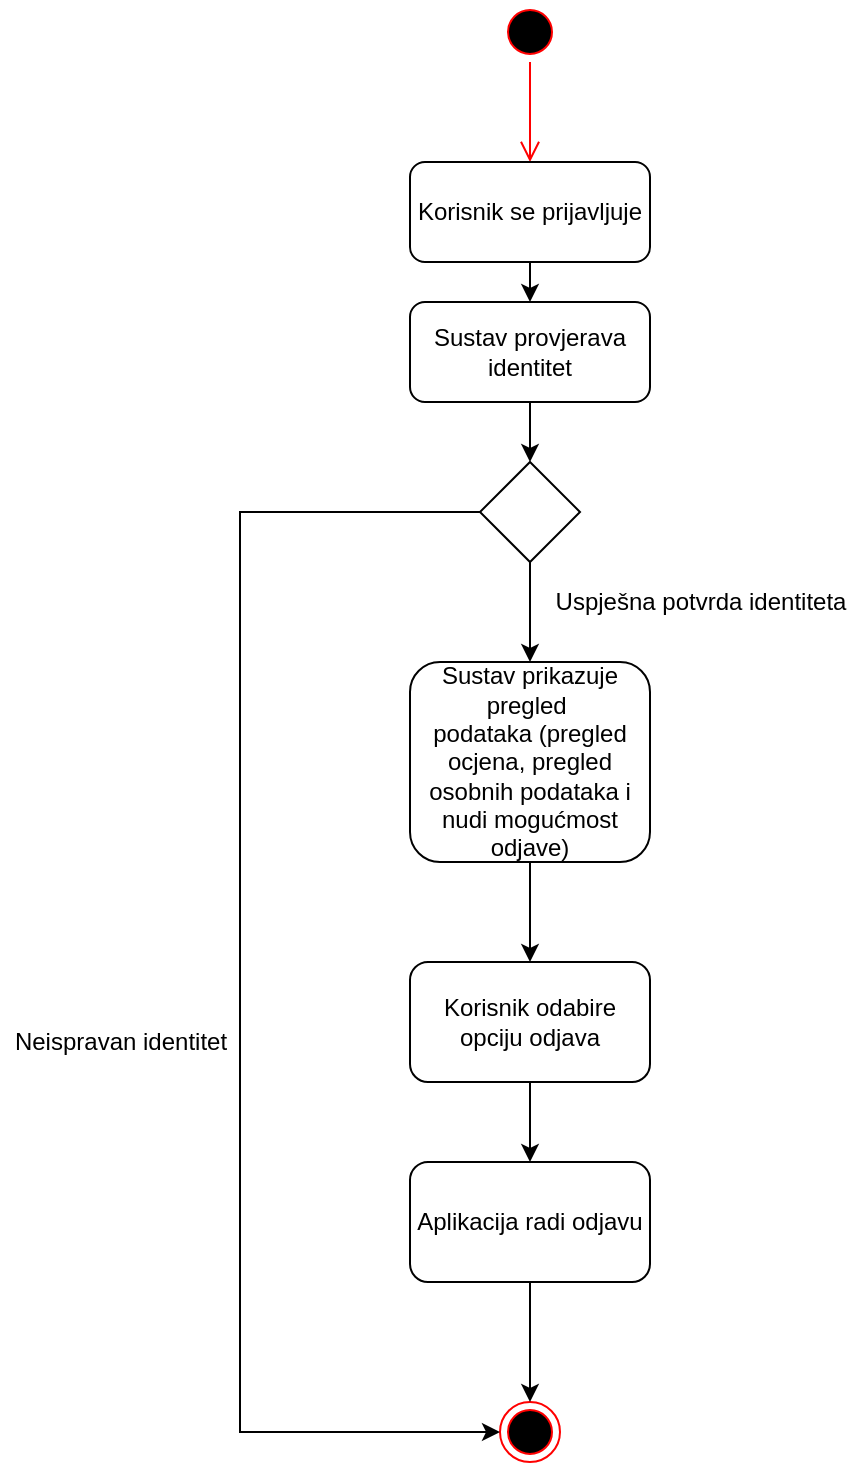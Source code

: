 <mxfile version="12.6.1" type="google" pages="28"><diagram id="gdTw9fuXMsn0QVEUSnIe" name="Ucenik- aktivnost pregled podataka"><mxGraphModel dx="1038" dy="531" grid="1" gridSize="10" guides="1" tooltips="1" connect="1" arrows="1" fold="1" page="1" pageScale="1" pageWidth="827" pageHeight="1169" math="0" shadow="0"><root><mxCell id="deNLGFcaKmwLVgetSz81-0"/><mxCell id="deNLGFcaKmwLVgetSz81-1" parent="deNLGFcaKmwLVgetSz81-0"/><mxCell id="C2qKmYUnpAxq_Q_qeY3V-0" value="" style="ellipse;html=1;shape=startState;fillColor=#000000;strokeColor=#ff0000;" parent="deNLGFcaKmwLVgetSz81-1" vertex="1"><mxGeometry x="270" width="30" height="30" as="geometry"/></mxCell><mxCell id="C2qKmYUnpAxq_Q_qeY3V-1" value="" style="edgeStyle=orthogonalEdgeStyle;html=1;verticalAlign=bottom;endArrow=open;endSize=8;strokeColor=#ff0000;" parent="deNLGFcaKmwLVgetSz81-1" source="C2qKmYUnpAxq_Q_qeY3V-0" edge="1"><mxGeometry relative="1" as="geometry"><mxPoint x="285" y="80" as="targetPoint"/></mxGeometry></mxCell><mxCell id="iAfF7CRz-M9jmlMU51oH-9" style="edgeStyle=orthogonalEdgeStyle;rounded=0;orthogonalLoop=1;jettySize=auto;html=1;exitX=0.5;exitY=1;exitDx=0;exitDy=0;entryX=0.5;entryY=0;entryDx=0;entryDy=0;" parent="deNLGFcaKmwLVgetSz81-1" source="C2qKmYUnpAxq_Q_qeY3V-2" target="C2qKmYUnpAxq_Q_qeY3V-6" edge="1"><mxGeometry relative="1" as="geometry"/></mxCell><mxCell id="C2qKmYUnpAxq_Q_qeY3V-2" value="Sustav prikazuje pregled&amp;nbsp;&lt;br&gt;podataka (pregled ocjena, pregled osobnih podataka i nudi mogućmost odjave)" style="rounded=1;whiteSpace=wrap;html=1;" parent="deNLGFcaKmwLVgetSz81-1" vertex="1"><mxGeometry x="225" y="330" width="120" height="100" as="geometry"/></mxCell><mxCell id="C2qKmYUnpAxq_Q_qeY3V-9" style="edgeStyle=orthogonalEdgeStyle;rounded=0;orthogonalLoop=1;jettySize=auto;html=1;exitX=0.5;exitY=1;exitDx=0;exitDy=0;entryX=0.5;entryY=0;entryDx=0;entryDy=0;" parent="deNLGFcaKmwLVgetSz81-1" source="C2qKmYUnpAxq_Q_qeY3V-6" target="C2qKmYUnpAxq_Q_qeY3V-13" edge="1"><mxGeometry relative="1" as="geometry"><mxPoint x="300" y="680" as="targetPoint"/><Array as="points"/></mxGeometry></mxCell><mxCell id="C2qKmYUnpAxq_Q_qeY3V-6" value="Korisnik odabire opciju odjava" style="rounded=1;whiteSpace=wrap;html=1;" parent="deNLGFcaKmwLVgetSz81-1" vertex="1"><mxGeometry x="225" y="480" width="120" height="60" as="geometry"/></mxCell><mxCell id="C2qKmYUnpAxq_Q_qeY3V-10" value="" style="ellipse;html=1;shape=endState;fillColor=#000000;strokeColor=#ff0000;" parent="deNLGFcaKmwLVgetSz81-1" vertex="1"><mxGeometry x="270" y="700" width="30" height="30" as="geometry"/></mxCell><mxCell id="C2qKmYUnpAxq_Q_qeY3V-17" style="edgeStyle=orthogonalEdgeStyle;rounded=0;orthogonalLoop=1;jettySize=auto;html=1;exitX=0.5;exitY=1;exitDx=0;exitDy=0;entryX=0.5;entryY=0;entryDx=0;entryDy=0;" parent="deNLGFcaKmwLVgetSz81-1" source="C2qKmYUnpAxq_Q_qeY3V-13" target="C2qKmYUnpAxq_Q_qeY3V-10" edge="1"><mxGeometry relative="1" as="geometry"/></mxCell><mxCell id="C2qKmYUnpAxq_Q_qeY3V-13" value="Aplikacija radi odjavu" style="rounded=1;whiteSpace=wrap;html=1;" parent="deNLGFcaKmwLVgetSz81-1" vertex="1"><mxGeometry x="225" y="580" width="120" height="60" as="geometry"/></mxCell><mxCell id="iAfF7CRz-M9jmlMU51oH-0" style="edgeStyle=orthogonalEdgeStyle;rounded=0;orthogonalLoop=1;jettySize=auto;html=1;exitX=0.5;exitY=1;exitDx=0;exitDy=0;entryX=0.5;entryY=0;entryDx=0;entryDy=0;" parent="deNLGFcaKmwLVgetSz81-1" source="iAfF7CRz-M9jmlMU51oH-1" target="iAfF7CRz-M9jmlMU51oH-2" edge="1"><mxGeometry relative="1" as="geometry"/></mxCell><mxCell id="iAfF7CRz-M9jmlMU51oH-1" value="Sustav provjerava identitet" style="rounded=1;whiteSpace=wrap;html=1;" parent="deNLGFcaKmwLVgetSz81-1" vertex="1"><mxGeometry x="225" y="150" width="120" height="50" as="geometry"/></mxCell><mxCell id="iAfF7CRz-M9jmlMU51oH-7" style="edgeStyle=orthogonalEdgeStyle;rounded=0;orthogonalLoop=1;jettySize=auto;html=1;exitX=0.5;exitY=1;exitDx=0;exitDy=0;entryX=0.5;entryY=0;entryDx=0;entryDy=0;" parent="deNLGFcaKmwLVgetSz81-1" source="iAfF7CRz-M9jmlMU51oH-2" target="C2qKmYUnpAxq_Q_qeY3V-2" edge="1"><mxGeometry relative="1" as="geometry"/></mxCell><mxCell id="iAfF7CRz-M9jmlMU51oH-10" style="edgeStyle=orthogonalEdgeStyle;rounded=0;orthogonalLoop=1;jettySize=auto;html=1;exitX=0;exitY=0.5;exitDx=0;exitDy=0;entryX=0;entryY=0.5;entryDx=0;entryDy=0;" parent="deNLGFcaKmwLVgetSz81-1" source="iAfF7CRz-M9jmlMU51oH-2" target="C2qKmYUnpAxq_Q_qeY3V-10" edge="1"><mxGeometry relative="1" as="geometry"><mxPoint x="110" y="690" as="targetPoint"/><Array as="points"><mxPoint x="140" y="255"/><mxPoint x="140" y="715"/></Array></mxGeometry></mxCell><mxCell id="iAfF7CRz-M9jmlMU51oH-2" value="" style="rhombus;whiteSpace=wrap;html=1;" parent="deNLGFcaKmwLVgetSz81-1" vertex="1"><mxGeometry x="260" y="230" width="50" height="50" as="geometry"/></mxCell><mxCell id="iAfF7CRz-M9jmlMU51oH-6" style="edgeStyle=orthogonalEdgeStyle;rounded=0;orthogonalLoop=1;jettySize=auto;html=1;exitX=0.5;exitY=1;exitDx=0;exitDy=0;entryX=0.5;entryY=0;entryDx=0;entryDy=0;" parent="deNLGFcaKmwLVgetSz81-1" source="iAfF7CRz-M9jmlMU51oH-4" target="iAfF7CRz-M9jmlMU51oH-1" edge="1"><mxGeometry relative="1" as="geometry"/></mxCell><mxCell id="iAfF7CRz-M9jmlMU51oH-4" value="Korisnik se prijavljuje" style="rounded=1;whiteSpace=wrap;html=1;" parent="deNLGFcaKmwLVgetSz81-1" vertex="1"><mxGeometry x="225" y="80" width="120" height="50" as="geometry"/></mxCell><mxCell id="iAfF7CRz-M9jmlMU51oH-8" value="Uspješna potvrda identiteta" style="text;html=1;align=center;verticalAlign=middle;resizable=0;points=[];autosize=1;" parent="deNLGFcaKmwLVgetSz81-1" vertex="1"><mxGeometry x="290" y="290" width="160" height="20" as="geometry"/></mxCell><mxCell id="iAfF7CRz-M9jmlMU51oH-11" value="Neispravan identitet" style="text;html=1;align=center;verticalAlign=middle;resizable=0;points=[];autosize=1;" parent="deNLGFcaKmwLVgetSz81-1" vertex="1"><mxGeometry x="20" y="510" width="120" height="20" as="geometry"/></mxCell></root></mxGraphModel></diagram><diagram id="a382rs9VzMLfyLmmn1EU" name="Nastavnik odabir predmeta"><mxGraphModel dx="1865" dy="531" grid="1" gridSize="10" guides="1" tooltips="1" connect="1" arrows="1" fold="1" page="1" pageScale="1" pageWidth="827" pageHeight="1169" math="0" shadow="0"><root><mxCell id="DIK_RiKL26xjfQgF_hqt-0"/><mxCell id="DIK_RiKL26xjfQgF_hqt-1" parent="DIK_RiKL26xjfQgF_hqt-0"/><mxCell id="ysijU-ozEUVGZ8DWOXkg-4" style="edgeStyle=orthogonalEdgeStyle;rounded=0;orthogonalLoop=1;jettySize=auto;html=1;exitX=0.5;exitY=1;exitDx=0;exitDy=0;" parent="DIK_RiKL26xjfQgF_hqt-1" source="DIK_RiKL26xjfQgF_hqt-2" edge="1"><mxGeometry relative="1" as="geometry"><mxPoint x="165" y="80" as="targetPoint"/></mxGeometry></mxCell><mxCell id="DIK_RiKL26xjfQgF_hqt-2" value="" style="ellipse;html=1;shape=startState;fillColor=#000000;strokeColor=#ff0000;" parent="DIK_RiKL26xjfQgF_hqt-1" vertex="1"><mxGeometry x="150" y="20" width="30" height="30" as="geometry"/></mxCell><mxCell id="OzPEWbWxKj6krSTuFUtD-4" style="edgeStyle=orthogonalEdgeStyle;rounded=0;orthogonalLoop=1;jettySize=auto;html=1;exitX=0.5;exitY=1;exitDx=0;exitDy=0;entryX=0.5;entryY=0;entryDx=0;entryDy=0;" parent="DIK_RiKL26xjfQgF_hqt-1" source="lw1ISrFcJCm6fDNG_A3g-0" target="OzPEWbWxKj6krSTuFUtD-1" edge="1"><mxGeometry relative="1" as="geometry"/></mxCell><mxCell id="lw1ISrFcJCm6fDNG_A3g-0" value="Korisnik se prijavljuje u sustav (nastavnik)" style="rounded=1;whiteSpace=wrap;html=1;" parent="DIK_RiKL26xjfQgF_hqt-1" vertex="1"><mxGeometry x="105" y="80" width="120" height="60" as="geometry"/></mxCell><mxCell id="WZ_ugwIYo3cSxRyl8qRc-3" style="edgeStyle=orthogonalEdgeStyle;rounded=0;orthogonalLoop=1;jettySize=auto;html=1;exitX=0.5;exitY=1;exitDx=0;exitDy=0;entryX=0.5;entryY=0;entryDx=0;entryDy=0;" parent="DIK_RiKL26xjfQgF_hqt-1" source="lw1ISrFcJCm6fDNG_A3g-2" target="WZ_ugwIYo3cSxRyl8qRc-0" edge="1"><mxGeometry relative="1" as="geometry"/></mxCell><mxCell id="lw1ISrFcJCm6fDNG_A3g-2" value="Aplikacija nudi odabir razreda ili odjavu" style="rounded=1;whiteSpace=wrap;html=1;" parent="DIK_RiKL26xjfQgF_hqt-1" vertex="1"><mxGeometry x="105" y="350" width="120" height="60" as="geometry"/></mxCell><mxCell id="lw1ISrFcJCm6fDNG_A3g-5" style="edgeStyle=orthogonalEdgeStyle;rounded=0;orthogonalLoop=1;jettySize=auto;html=1;exitX=0;exitY=0.5;exitDx=0;exitDy=0;" parent="DIK_RiKL26xjfQgF_hqt-1" source="lw1ISrFcJCm6fDNG_A3g-3" target="lw1ISrFcJCm6fDNG_A3g-7" edge="1"><mxGeometry relative="1" as="geometry"><mxPoint x="30" y="810" as="targetPoint"/><Array as="points"><mxPoint x="130" y="630"/><mxPoint x="130" y="630"/></Array></mxGeometry></mxCell><mxCell id="lw1ISrFcJCm6fDNG_A3g-6" value="odjava" style="text;html=1;align=center;verticalAlign=middle;resizable=0;points=[];;labelBackgroundColor=#ffffff;" parent="lw1ISrFcJCm6fDNG_A3g-5" vertex="1" connectable="0"><mxGeometry x="0.168" y="-1" relative="1" as="geometry"><mxPoint as="offset"/></mxGeometry></mxCell><mxCell id="lw1ISrFcJCm6fDNG_A3g-10" style="edgeStyle=orthogonalEdgeStyle;rounded=0;orthogonalLoop=1;jettySize=auto;html=1;exitX=1;exitY=0.5;exitDx=0;exitDy=0;" parent="DIK_RiKL26xjfQgF_hqt-1" source="lw1ISrFcJCm6fDNG_A3g-3" target="lw1ISrFcJCm6fDNG_A3g-12" edge="1"><mxGeometry relative="1" as="geometry"><mxPoint x="420" y="760" as="targetPoint"/><Array as="points"><mxPoint x="460" y="660"/></Array></mxGeometry></mxCell><mxCell id="lw1ISrFcJCm6fDNG_A3g-11" value="Korisnik odabire razred" style="text;html=1;align=center;verticalAlign=middle;resizable=0;points=[];;labelBackgroundColor=#ffffff;" parent="lw1ISrFcJCm6fDNG_A3g-10" vertex="1" connectable="0"><mxGeometry x="-0.541" y="-2" relative="1" as="geometry"><mxPoint x="19" y="-2" as="offset"/></mxGeometry></mxCell><mxCell id="lw1ISrFcJCm6fDNG_A3g-3" value="" style="rhombus;whiteSpace=wrap;html=1;" parent="DIK_RiKL26xjfQgF_hqt-1" vertex="1"><mxGeometry x="220" y="620" width="80" height="80" as="geometry"/></mxCell><mxCell id="lw1ISrFcJCm6fDNG_A3g-9" style="edgeStyle=orthogonalEdgeStyle;rounded=0;orthogonalLoop=1;jettySize=auto;html=1;exitX=0.5;exitY=1;exitDx=0;exitDy=0;entryX=0.5;entryY=0;entryDx=0;entryDy=0;" parent="DIK_RiKL26xjfQgF_hqt-1" source="lw1ISrFcJCm6fDNG_A3g-7" target="lw1ISrFcJCm6fDNG_A3g-8" edge="1"><mxGeometry relative="1" as="geometry"/></mxCell><mxCell id="lw1ISrFcJCm6fDNG_A3g-7" value="Aplikacija odjavljuje nastavnika" style="rounded=1;whiteSpace=wrap;html=1;" parent="DIK_RiKL26xjfQgF_hqt-1" vertex="1"><mxGeometry x="-30" y="690" width="120" height="60" as="geometry"/></mxCell><mxCell id="lw1ISrFcJCm6fDNG_A3g-8" value="" style="ellipse;html=1;shape=endState;fillColor=#000000;strokeColor=#ff0000;" parent="DIK_RiKL26xjfQgF_hqt-1" vertex="1"><mxGeometry x="15" y="840" width="30" height="30" as="geometry"/></mxCell><mxCell id="lw1ISrFcJCm6fDNG_A3g-19" style="edgeStyle=orthogonalEdgeStyle;rounded=0;orthogonalLoop=1;jettySize=auto;html=1;exitX=0.5;exitY=1;exitDx=0;exitDy=0;entryX=0.5;entryY=0;entryDx=0;entryDy=0;" parent="DIK_RiKL26xjfQgF_hqt-1" source="lw1ISrFcJCm6fDNG_A3g-12" target="lw1ISrFcJCm6fDNG_A3g-18" edge="1"><mxGeometry relative="1" as="geometry"/></mxCell><mxCell id="lw1ISrFcJCm6fDNG_A3g-12" value="Aplikacija nudi odabir predmeta ili nazad" style="rounded=1;whiteSpace=wrap;html=1;" parent="DIK_RiKL26xjfQgF_hqt-1" vertex="1"><mxGeometry x="393" y="774" width="120" height="60" as="geometry"/></mxCell><mxCell id="lw1ISrFcJCm6fDNG_A3g-16" style="edgeStyle=orthogonalEdgeStyle;rounded=0;orthogonalLoop=1;jettySize=auto;html=1;exitX=1;exitY=0.5;exitDx=0;exitDy=0;entryX=1;entryY=0.5;entryDx=0;entryDy=0;" parent="DIK_RiKL26xjfQgF_hqt-1" source="lw1ISrFcJCm6fDNG_A3g-15" target="lw1ISrFcJCm6fDNG_A3g-2" edge="1"><mxGeometry relative="1" as="geometry"><mxPoint x="550" y="550" as="targetPoint"/><Array as="points"><mxPoint x="440" y="960"/><mxPoint x="550" y="960"/><mxPoint x="550" y="460"/><mxPoint x="320" y="460"/></Array></mxGeometry></mxCell><mxCell id="lw1ISrFcJCm6fDNG_A3g-17" value="Nazad" style="text;html=1;align=center;verticalAlign=middle;resizable=0;points=[];;labelBackgroundColor=#ffffff;" parent="lw1ISrFcJCm6fDNG_A3g-16" vertex="1" connectable="0"><mxGeometry x="0.046" y="1" relative="1" as="geometry"><mxPoint as="offset"/></mxGeometry></mxCell><mxCell id="lw1ISrFcJCm6fDNG_A3g-22" style="edgeStyle=orthogonalEdgeStyle;rounded=0;orthogonalLoop=1;jettySize=auto;html=1;exitX=0;exitY=0.5;exitDx=0;exitDy=0;" parent="DIK_RiKL26xjfQgF_hqt-1" source="lw1ISrFcJCm6fDNG_A3g-15" edge="1"><mxGeometry relative="1" as="geometry"><mxPoint x="260" y="1110" as="targetPoint"/></mxGeometry></mxCell><mxCell id="lw1ISrFcJCm6fDNG_A3g-23" value="Odabran je predmet" style="text;html=1;align=center;verticalAlign=middle;resizable=0;points=[];;labelBackgroundColor=#ffffff;" parent="lw1ISrFcJCm6fDNG_A3g-22" vertex="1" connectable="0"><mxGeometry x="-0.168" y="1" relative="1" as="geometry"><mxPoint as="offset"/></mxGeometry></mxCell><mxCell id="lw1ISrFcJCm6fDNG_A3g-15" value="" style="rhombus;whiteSpace=wrap;html=1;" parent="DIK_RiKL26xjfQgF_hqt-1" vertex="1"><mxGeometry x="360" y="1010" width="80" height="80" as="geometry"/></mxCell><mxCell id="lw1ISrFcJCm6fDNG_A3g-20" style="edgeStyle=orthogonalEdgeStyle;rounded=0;orthogonalLoop=1;jettySize=auto;html=1;exitX=0.5;exitY=1;exitDx=0;exitDy=0;entryX=0.5;entryY=0;entryDx=0;entryDy=0;" parent="DIK_RiKL26xjfQgF_hqt-1" source="lw1ISrFcJCm6fDNG_A3g-18" target="lw1ISrFcJCm6fDNG_A3g-15" edge="1"><mxGeometry relative="1" as="geometry"/></mxCell><mxCell id="lw1ISrFcJCm6fDNG_A3g-18" value="Korisnik odabire" style="rounded=1;whiteSpace=wrap;html=1;" parent="DIK_RiKL26xjfQgF_hqt-1" vertex="1"><mxGeometry x="360" y="870" width="120" height="60" as="geometry"/></mxCell><mxCell id="lw1ISrFcJCm6fDNG_A3g-25" style="edgeStyle=orthogonalEdgeStyle;rounded=0;orthogonalLoop=1;jettySize=auto;html=1;exitX=1;exitY=0.5;exitDx=0;exitDy=0;entryX=1;entryY=0.5;entryDx=0;entryDy=0;" parent="DIK_RiKL26xjfQgF_hqt-1" source="lw1ISrFcJCm6fDNG_A3g-24" target="lw1ISrFcJCm6fDNG_A3g-12" edge="1"><mxGeometry relative="1" as="geometry"/></mxCell><mxCell id="lw1ISrFcJCm6fDNG_A3g-24" value="Ocjenjivanje" style="rounded=1;whiteSpace=wrap;html=1;" parent="DIK_RiKL26xjfQgF_hqt-1" vertex="1"><mxGeometry x="200" y="1310" width="120" height="60" as="geometry"/></mxCell><mxCell id="WZ_ugwIYo3cSxRyl8qRc-2" value="" style="edgeStyle=orthogonalEdgeStyle;rounded=0;orthogonalLoop=1;jettySize=auto;html=1;" parent="DIK_RiKL26xjfQgF_hqt-1" source="WZ_ugwIYo3cSxRyl8qRc-0" target="lw1ISrFcJCm6fDNG_A3g-3" edge="1"><mxGeometry relative="1" as="geometry"/></mxCell><mxCell id="WZ_ugwIYo3cSxRyl8qRc-0" value="Korisnik odabire razred ili odjavu" style="rounded=1;whiteSpace=wrap;html=1;" parent="DIK_RiKL26xjfQgF_hqt-1" vertex="1"><mxGeometry x="200" y="530" width="120" height="60" as="geometry"/></mxCell><mxCell id="OzPEWbWxKj6krSTuFUtD-0" style="edgeStyle=orthogonalEdgeStyle;rounded=0;orthogonalLoop=1;jettySize=auto;html=1;exitX=0.5;exitY=1;exitDx=0;exitDy=0;entryX=0.5;entryY=0;entryDx=0;entryDy=0;" parent="DIK_RiKL26xjfQgF_hqt-1" source="OzPEWbWxKj6krSTuFUtD-1" target="OzPEWbWxKj6krSTuFUtD-2" edge="1"><mxGeometry relative="1" as="geometry"/></mxCell><mxCell id="OzPEWbWxKj6krSTuFUtD-1" value="Sustav provjerava identitet" style="rounded=1;whiteSpace=wrap;html=1;" parent="DIK_RiKL26xjfQgF_hqt-1" vertex="1"><mxGeometry x="105" y="190" width="120" height="50" as="geometry"/></mxCell><mxCell id="OzPEWbWxKj6krSTuFUtD-5" style="edgeStyle=orthogonalEdgeStyle;rounded=0;orthogonalLoop=1;jettySize=auto;html=1;exitX=0;exitY=0.5;exitDx=0;exitDy=0;entryX=0;entryY=0.5;entryDx=0;entryDy=0;" parent="DIK_RiKL26xjfQgF_hqt-1" source="OzPEWbWxKj6krSTuFUtD-2" target="lw1ISrFcJCm6fDNG_A3g-8" edge="1"><mxGeometry relative="1" as="geometry"><mxPoint x="-90" y="830.8" as="targetPoint"/><Array as="points"><mxPoint x="-90" y="295"/><mxPoint x="-90" y="855"/></Array></mxGeometry></mxCell><mxCell id="OzPEWbWxKj6krSTuFUtD-6" style="edgeStyle=orthogonalEdgeStyle;rounded=0;orthogonalLoop=1;jettySize=auto;html=1;exitX=0.5;exitY=1;exitDx=0;exitDy=0;entryX=0.5;entryY=0;entryDx=0;entryDy=0;" parent="DIK_RiKL26xjfQgF_hqt-1" source="OzPEWbWxKj6krSTuFUtD-2" target="lw1ISrFcJCm6fDNG_A3g-2" edge="1"><mxGeometry relative="1" as="geometry"/></mxCell><mxCell id="OzPEWbWxKj6krSTuFUtD-8" value="" style="edgeStyle=orthogonalEdgeStyle;rounded=0;orthogonalLoop=1;jettySize=auto;html=1;" parent="DIK_RiKL26xjfQgF_hqt-1" source="OzPEWbWxKj6krSTuFUtD-2" target="lw1ISrFcJCm6fDNG_A3g-2" edge="1"><mxGeometry relative="1" as="geometry"/></mxCell><mxCell id="OzPEWbWxKj6krSTuFUtD-2" value="" style="rhombus;whiteSpace=wrap;html=1;" parent="DIK_RiKL26xjfQgF_hqt-1" vertex="1"><mxGeometry x="140" y="270" width="50" height="50" as="geometry"/></mxCell><mxCell id="OzPEWbWxKj6krSTuFUtD-7" value="Neispravan identitet" style="text;html=1;align=center;verticalAlign=middle;resizable=0;points=[];autosize=1;" parent="DIK_RiKL26xjfQgF_hqt-1" vertex="1"><mxGeometry x="-37" y="270" width="120" height="20" as="geometry"/></mxCell><mxCell id="OzPEWbWxKj6krSTuFUtD-9" value="Uspješna potvrda identiteta" style="text;html=1;align=center;verticalAlign=middle;resizable=0;points=[];autosize=1;" parent="DIK_RiKL26xjfQgF_hqt-1" vertex="1"><mxGeometry x="170" y="320" width="160" height="20" as="geometry"/></mxCell><mxCell id="OzPEWbWxKj6krSTuFUtD-13" style="edgeStyle=orthogonalEdgeStyle;rounded=0;orthogonalLoop=1;jettySize=auto;html=1;exitX=0.5;exitY=1;exitDx=0;exitDy=0;entryX=0.5;entryY=0;entryDx=0;entryDy=0;" parent="DIK_RiKL26xjfQgF_hqt-1" source="OzPEWbWxKj6krSTuFUtD-10" target="OzPEWbWxKj6krSTuFUtD-11" edge="1"><mxGeometry relative="1" as="geometry"/></mxCell><mxCell id="OzPEWbWxKj6krSTuFUtD-10" value="Aplikacija nudi odabir ucenika ili nazad" style="rounded=1;whiteSpace=wrap;html=1;" parent="DIK_RiKL26xjfQgF_hqt-1" vertex="1"><mxGeometry x="200" y="1109" width="120" height="60" as="geometry"/></mxCell><mxCell id="OzPEWbWxKj6krSTuFUtD-14" style="edgeStyle=orthogonalEdgeStyle;rounded=0;orthogonalLoop=1;jettySize=auto;html=1;exitX=1;exitY=0.5;exitDx=0;exitDy=0;entryX=1;entryY=0.25;entryDx=0;entryDy=0;" parent="DIK_RiKL26xjfQgF_hqt-1" source="OzPEWbWxKj6krSTuFUtD-11" target="lw1ISrFcJCm6fDNG_A3g-12" edge="1"><mxGeometry relative="1" as="geometry"><mxPoint x="600" y="780" as="targetPoint"/><Array as="points"><mxPoint x="600" y="1240"/><mxPoint x="600" y="789"/></Array></mxGeometry></mxCell><mxCell id="OzPEWbWxKj6krSTuFUtD-15" value="Nazad" style="text;html=1;align=center;verticalAlign=middle;resizable=0;points=[];labelBackgroundColor=#ffffff;" parent="OzPEWbWxKj6krSTuFUtD-14" vertex="1" connectable="0"><mxGeometry x="-0.752" y="4" relative="1" as="geometry"><mxPoint x="36" as="offset"/></mxGeometry></mxCell><mxCell id="OzPEWbWxKj6krSTuFUtD-16" style="edgeStyle=orthogonalEdgeStyle;rounded=0;orthogonalLoop=1;jettySize=auto;html=1;exitX=0.5;exitY=1;exitDx=0;exitDy=0;entryX=0.5;entryY=0;entryDx=0;entryDy=0;" parent="DIK_RiKL26xjfQgF_hqt-1" source="OzPEWbWxKj6krSTuFUtD-11" target="lw1ISrFcJCm6fDNG_A3g-24" edge="1"><mxGeometry relative="1" as="geometry"/></mxCell><mxCell id="OzPEWbWxKj6krSTuFUtD-11" value="" style="rhombus;whiteSpace=wrap;html=1;" parent="DIK_RiKL26xjfQgF_hqt-1" vertex="1"><mxGeometry x="220" y="1200" width="80" height="80" as="geometry"/></mxCell></root></mxGraphModel></diagram><diagram id="wE4-ldKUfooXqWI5QWax" name="Aktivnost ocjenjivanje"><mxGraphModel dx="1038" dy="531" grid="1" gridSize="10" guides="1" tooltips="1" connect="1" arrows="1" fold="1" page="1" pageScale="1" pageWidth="827" pageHeight="1169" math="0" shadow="0"><root><mxCell id="cXKWGVnL-2jBr2uKlfg0-0"/><mxCell id="cXKWGVnL-2jBr2uKlfg0-1" parent="cXKWGVnL-2jBr2uKlfg0-0"/><mxCell id="UeEH0qUU6YxNXiTe7wgS-0" value="" style="ellipse;html=1;shape=startState;fillColor=#000000;strokeColor=#ff0000;" parent="cXKWGVnL-2jBr2uKlfg0-1" vertex="1"><mxGeometry x="270" y="20" width="30" height="30" as="geometry"/></mxCell><mxCell id="UeEH0qUU6YxNXiTe7wgS-1" value="" style="edgeStyle=orthogonalEdgeStyle;html=1;verticalAlign=bottom;endArrow=open;endSize=8;strokeColor=#ff0000;" parent="cXKWGVnL-2jBr2uKlfg0-1" edge="1"><mxGeometry relative="1" as="geometry"><mxPoint x="285" y="100" as="targetPoint"/><mxPoint x="284.5" y="50" as="sourcePoint"/><Array as="points"><mxPoint x="285" y="70"/><mxPoint x="285" y="70"/></Array></mxGeometry></mxCell><mxCell id="g2hNPDwdXqlVjgMknev6-11" style="edgeStyle=orthogonalEdgeStyle;rounded=0;orthogonalLoop=1;jettySize=auto;html=1;exitX=0.5;exitY=1;exitDx=0;exitDy=0;" parent="cXKWGVnL-2jBr2uKlfg0-1" source="4vyJ7G9H0N0Ft6f975xy-0" target="g2hNPDwdXqlVjgMknev6-10" edge="1"><mxGeometry relative="1" as="geometry"/></mxCell><mxCell id="4vyJ7G9H0N0Ft6f975xy-0" value="Sustav nudi upis, ažuriranje, brisanje ocjene i nazad&amp;nbsp;" style="rounded=1;whiteSpace=wrap;html=1;" parent="cXKWGVnL-2jBr2uKlfg0-1" vertex="1"><mxGeometry x="220" y="260" width="120" height="60" as="geometry"/></mxCell><mxCell id="nk8qIsQcE7ByxfUXwRVn-2" style="edgeStyle=orthogonalEdgeStyle;rounded=0;orthogonalLoop=1;jettySize=auto;html=1;exitX=0;exitY=0.5;exitDx=0;exitDy=0;" parent="cXKWGVnL-2jBr2uKlfg0-1" source="nk8qIsQcE7ByxfUXwRVn-0" target="nk8qIsQcE7ByxfUXwRVn-3" edge="1"><mxGeometry relative="1" as="geometry"><mxPoint x="80" y="610" as="targetPoint"/></mxGeometry></mxCell><mxCell id="nk8qIsQcE7ByxfUXwRVn-4" value="Nazad" style="text;html=1;align=center;verticalAlign=middle;resizable=0;points=[];;labelBackgroundColor=#ffffff;" parent="nk8qIsQcE7ByxfUXwRVn-2" vertex="1" connectable="0"><mxGeometry x="-0.159" relative="1" as="geometry"><mxPoint as="offset"/></mxGeometry></mxCell><mxCell id="nk8qIsQcE7ByxfUXwRVn-5" style="edgeStyle=orthogonalEdgeStyle;rounded=0;orthogonalLoop=1;jettySize=auto;html=1;exitX=0.5;exitY=1;exitDx=0;exitDy=0;" parent="cXKWGVnL-2jBr2uKlfg0-1" source="nk8qIsQcE7ByxfUXwRVn-0" target="nk8qIsQcE7ByxfUXwRVn-6" edge="1"><mxGeometry relative="1" as="geometry"><mxPoint x="285" y="610" as="targetPoint"/><Array as="points"><mxPoint x="285" y="570"/><mxPoint x="285" y="570"/></Array></mxGeometry></mxCell><mxCell id="g2hNPDwdXqlVjgMknev6-0" value="Upis" style="text;html=1;align=center;verticalAlign=middle;resizable=0;points=[];;labelBackgroundColor=#ffffff;" parent="nk8qIsQcE7ByxfUXwRVn-5" vertex="1" connectable="0"><mxGeometry x="-0.167" y="-1" relative="1" as="geometry"><mxPoint x="1" y="-1" as="offset"/></mxGeometry></mxCell><mxCell id="g2hNPDwdXqlVjgMknev6-2" style="edgeStyle=orthogonalEdgeStyle;rounded=0;orthogonalLoop=1;jettySize=auto;html=1;exitX=1;exitY=0.5;exitDx=0;exitDy=0;entryX=0;entryY=0.5;entryDx=0;entryDy=0;" parent="cXKWGVnL-2jBr2uKlfg0-1" source="nk8qIsQcE7ByxfUXwRVn-0" target="g2hNPDwdXqlVjgMknev6-1" edge="1"><mxGeometry relative="1" as="geometry"><Array as="points"><mxPoint x="360" y="470"/><mxPoint x="360" y="470"/></Array></mxGeometry></mxCell><mxCell id="g2hNPDwdXqlVjgMknev6-3" value="Brisanje ocjene" style="text;html=1;align=center;verticalAlign=middle;resizable=0;points=[];;labelBackgroundColor=#ffffff;" parent="g2hNPDwdXqlVjgMknev6-2" vertex="1" connectable="0"><mxGeometry x="-0.151" y="2" relative="1" as="geometry"><mxPoint as="offset"/></mxGeometry></mxCell><mxCell id="g2hNPDwdXqlVjgMknev6-4" style="edgeStyle=orthogonalEdgeStyle;rounded=0;orthogonalLoop=1;jettySize=auto;html=1;exitX=1;exitY=1;exitDx=0;exitDy=0;" parent="cXKWGVnL-2jBr2uKlfg0-1" source="nk8qIsQcE7ByxfUXwRVn-0" target="g2hNPDwdXqlVjgMknev6-5" edge="1"><mxGeometry relative="1" as="geometry"><mxPoint x="410" y="680" as="targetPoint"/><Array as="points"><mxPoint x="450" y="490"/></Array></mxGeometry></mxCell><mxCell id="g2hNPDwdXqlVjgMknev6-6" value="Ažuriranje ocjene" style="text;html=1;align=center;verticalAlign=middle;resizable=0;points=[];;labelBackgroundColor=#ffffff;" parent="g2hNPDwdXqlVjgMknev6-4" vertex="1" connectable="0"><mxGeometry x="0.593" y="2" relative="1" as="geometry"><mxPoint as="offset"/></mxGeometry></mxCell><mxCell id="nk8qIsQcE7ByxfUXwRVn-0" value="" style="rhombus;whiteSpace=wrap;html=1;" parent="cXKWGVnL-2jBr2uKlfg0-1" vertex="1"><mxGeometry x="245" y="430" width="80" height="80" as="geometry"/></mxCell><mxCell id="nk8qIsQcE7ByxfUXwRVn-3" value="" style="ellipse;html=1;shape=endState;fillColor=#000000;strokeColor=#ff0000;" parent="cXKWGVnL-2jBr2uKlfg0-1" vertex="1"><mxGeometry x="65" y="595" width="30" height="30" as="geometry"/></mxCell><mxCell id="g2hNPDwdXqlVjgMknev6-8" style="edgeStyle=orthogonalEdgeStyle;rounded=0;orthogonalLoop=1;jettySize=auto;html=1;exitX=0;exitY=0.5;exitDx=0;exitDy=0;entryX=0;entryY=0.5;entryDx=0;entryDy=0;" parent="cXKWGVnL-2jBr2uKlfg0-1" source="nk8qIsQcE7ByxfUXwRVn-6" target="4vyJ7G9H0N0Ft6f975xy-0" edge="1"><mxGeometry relative="1" as="geometry"><mxPoint x="160" y="300" as="targetPoint"/></mxGeometry></mxCell><mxCell id="nk8qIsQcE7ByxfUXwRVn-6" value="Upis ocjene" style="rounded=1;whiteSpace=wrap;html=1;" parent="cXKWGVnL-2jBr2uKlfg0-1" vertex="1"><mxGeometry x="225" y="654" width="120" height="60" as="geometry"/></mxCell><mxCell id="g2hNPDwdXqlVjgMknev6-7" style="edgeStyle=orthogonalEdgeStyle;rounded=0;orthogonalLoop=1;jettySize=auto;html=1;exitX=0.5;exitY=0;exitDx=0;exitDy=0;" parent="cXKWGVnL-2jBr2uKlfg0-1" source="g2hNPDwdXqlVjgMknev6-1" edge="1"><mxGeometry relative="1" as="geometry"><mxPoint x="340" y="280" as="targetPoint"/><Array as="points"><mxPoint x="550" y="280"/><mxPoint x="340" y="280"/></Array></mxGeometry></mxCell><mxCell id="g2hNPDwdXqlVjgMknev6-1" value="Brisanje" style="rounded=1;whiteSpace=wrap;html=1;" parent="cXKWGVnL-2jBr2uKlfg0-1" vertex="1"><mxGeometry x="490" y="440" width="120" height="60" as="geometry"/></mxCell><mxCell id="g2hNPDwdXqlVjgMknev6-9" style="edgeStyle=orthogonalEdgeStyle;rounded=0;orthogonalLoop=1;jettySize=auto;html=1;exitX=1;exitY=0.5;exitDx=0;exitDy=0;entryX=1;entryY=0.5;entryDx=0;entryDy=0;" parent="cXKWGVnL-2jBr2uKlfg0-1" source="g2hNPDwdXqlVjgMknev6-5" target="4vyJ7G9H0N0Ft6f975xy-0" edge="1"><mxGeometry relative="1" as="geometry"><Array as="points"><mxPoint x="510" y="670"/><mxPoint x="670" y="670"/><mxPoint x="670" y="290"/></Array></mxGeometry></mxCell><mxCell id="g2hNPDwdXqlVjgMknev6-5" value="Ažuriranje ocjene" style="rounded=1;whiteSpace=wrap;html=1;" parent="cXKWGVnL-2jBr2uKlfg0-1" vertex="1"><mxGeometry x="390" y="650" width="120" height="60" as="geometry"/></mxCell><mxCell id="g2hNPDwdXqlVjgMknev6-12" style="edgeStyle=orthogonalEdgeStyle;rounded=0;orthogonalLoop=1;jettySize=auto;html=1;exitX=0.5;exitY=1;exitDx=0;exitDy=0;entryX=0.5;entryY=0;entryDx=0;entryDy=0;" parent="cXKWGVnL-2jBr2uKlfg0-1" source="g2hNPDwdXqlVjgMknev6-10" target="nk8qIsQcE7ByxfUXwRVn-0" edge="1"><mxGeometry relative="1" as="geometry"/></mxCell><mxCell id="g2hNPDwdXqlVjgMknev6-10" value="Korisnik bira opciju" style="rounded=1;whiteSpace=wrap;html=1;" parent="cXKWGVnL-2jBr2uKlfg0-1" vertex="1"><mxGeometry x="220" y="370" width="120" height="40" as="geometry"/></mxCell><mxCell id="-6pT51k_eHdVwBNnoXog-0" style="edgeStyle=orthogonalEdgeStyle;rounded=0;orthogonalLoop=1;jettySize=auto;html=1;exitX=0.5;exitY=1;exitDx=0;exitDy=0;entryX=0.5;entryY=0;entryDx=0;entryDy=0;" parent="cXKWGVnL-2jBr2uKlfg0-1" source="-6pT51k_eHdVwBNnoXog-1" target="-6pT51k_eHdVwBNnoXog-2" edge="1"><mxGeometry relative="1" as="geometry"/></mxCell><mxCell id="-6pT51k_eHdVwBNnoXog-1" value="Sustav provjerava identitet" style="rounded=1;whiteSpace=wrap;html=1;" parent="cXKWGVnL-2jBr2uKlfg0-1" vertex="1"><mxGeometry x="225" y="100" width="120" height="50" as="geometry"/></mxCell><mxCell id="-6pT51k_eHdVwBNnoXog-3" style="edgeStyle=orthogonalEdgeStyle;rounded=0;orthogonalLoop=1;jettySize=auto;html=1;exitX=0.5;exitY=1;exitDx=0;exitDy=0;" parent="cXKWGVnL-2jBr2uKlfg0-1" source="-6pT51k_eHdVwBNnoXog-2" edge="1"><mxGeometry relative="1" as="geometry"><mxPoint x="285" y="260" as="targetPoint"/></mxGeometry></mxCell><mxCell id="-6pT51k_eHdVwBNnoXog-4" style="edgeStyle=orthogonalEdgeStyle;rounded=0;orthogonalLoop=1;jettySize=auto;html=1;exitX=0;exitY=0.5;exitDx=0;exitDy=0;entryX=0;entryY=0.5;entryDx=0;entryDy=0;" parent="cXKWGVnL-2jBr2uKlfg0-1" source="-6pT51k_eHdVwBNnoXog-2" target="nk8qIsQcE7ByxfUXwRVn-3" edge="1"><mxGeometry relative="1" as="geometry"><mxPoint x="30" y="215" as="targetPoint"/></mxGeometry></mxCell><mxCell id="-6pT51k_eHdVwBNnoXog-2" value="" style="rhombus;whiteSpace=wrap;html=1;" parent="cXKWGVnL-2jBr2uKlfg0-1" vertex="1"><mxGeometry x="260" y="190" width="50" height="50" as="geometry"/></mxCell><mxCell id="-6pT51k_eHdVwBNnoXog-5" value="Neispravan identitet" style="text;html=1;align=center;verticalAlign=middle;resizable=0;points=[];autosize=1;" parent="cXKWGVnL-2jBr2uKlfg0-1" vertex="1"><mxGeometry x="95" y="190" width="120" height="20" as="geometry"/></mxCell><mxCell id="-6pT51k_eHdVwBNnoXog-6" value="Uspješna potvrda identiteta" style="text;html=1;align=center;verticalAlign=middle;resizable=0;points=[];autosize=1;" parent="cXKWGVnL-2jBr2uKlfg0-1" vertex="1"><mxGeometry x="280" y="160" width="160" height="20" as="geometry"/></mxCell></root></mxGraphModel></diagram><diagram id="eO7FCW-rMTdo6SonRz-I" name="Upis ocjene"><mxGraphModel dx="1038" dy="1700" grid="1" gridSize="10" guides="1" tooltips="1" connect="1" arrows="1" fold="1" page="1" pageScale="1" pageWidth="827" pageHeight="1169" math="0" shadow="0"><root><mxCell id="9CUXGhUPO5_aNTA8Y2-W-0"/><mxCell id="9CUXGhUPO5_aNTA8Y2-W-1" parent="9CUXGhUPO5_aNTA8Y2-W-0"/><mxCell id="9CUXGhUPO5_aNTA8Y2-W-8" style="edgeStyle=orthogonalEdgeStyle;rounded=0;orthogonalLoop=1;jettySize=auto;html=1;exitX=0.5;exitY=1;exitDx=0;exitDy=0;" parent="9CUXGhUPO5_aNTA8Y2-W-1" source="9CUXGhUPO5_aNTA8Y2-W-2" target="9CUXGhUPO5_aNTA8Y2-W-9" edge="1"><mxGeometry relative="1" as="geometry"><mxPoint x="150" y="60" as="targetPoint"/></mxGeometry></mxCell><mxCell id="9CUXGhUPO5_aNTA8Y2-W-2" value="Sustav zatraži unos ocjene&amp;nbsp;" style="rounded=1;whiteSpace=wrap;html=1;" parent="9CUXGhUPO5_aNTA8Y2-W-1" vertex="1"><mxGeometry x="90" y="-60" width="120" height="60" as="geometry"/></mxCell><mxCell id="9CUXGhUPO5_aNTA8Y2-W-6" value="" style="ellipse;html=1;shape=startState;fillColor=#000000;strokeColor=#ff0000;" parent="9CUXGhUPO5_aNTA8Y2-W-1" vertex="1"><mxGeometry x="135" y="-300" width="30" height="30" as="geometry"/></mxCell><mxCell id="9CUXGhUPO5_aNTA8Y2-W-7" value="" style="edgeStyle=orthogonalEdgeStyle;html=1;verticalAlign=bottom;endArrow=open;endSize=8;strokeColor=#ff0000;" parent="9CUXGhUPO5_aNTA8Y2-W-1" source="9CUXGhUPO5_aNTA8Y2-W-6" edge="1"><mxGeometry relative="1" as="geometry"><mxPoint x="150" y="-230" as="targetPoint"/></mxGeometry></mxCell><mxCell id="9CUXGhUPO5_aNTA8Y2-W-11" style="edgeStyle=orthogonalEdgeStyle;rounded=0;orthogonalLoop=1;jettySize=auto;html=1;exitX=0.5;exitY=1;exitDx=0;exitDy=0;entryX=0.5;entryY=0;entryDx=0;entryDy=0;" parent="9CUXGhUPO5_aNTA8Y2-W-1" source="9CUXGhUPO5_aNTA8Y2-W-9" edge="1"><mxGeometry relative="1" as="geometry"><mxPoint x="150" y="150" as="targetPoint"/></mxGeometry></mxCell><mxCell id="9CUXGhUPO5_aNTA8Y2-W-9" value="Korisnik unosi ocjenu" style="rounded=1;whiteSpace=wrap;html=1;" parent="9CUXGhUPO5_aNTA8Y2-W-1" vertex="1"><mxGeometry x="90" y="40" width="120" height="60" as="geometry"/></mxCell><mxCell id="9CUXGhUPO5_aNTA8Y2-W-34" value="" style="ellipse;html=1;shape=endState;fillColor=#000000;strokeColor=#ff0000;" parent="9CUXGhUPO5_aNTA8Y2-W-1" vertex="1"><mxGeometry x="135" y="260" width="30" height="30" as="geometry"/></mxCell><mxCell id="iX3pj47JIW_KBHIaggHk-0" value="Sustav prikaže popis ocjena, te također nudi mogućnost ažuriranja i brisanja&amp;nbsp;" style="rounded=1;whiteSpace=wrap;html=1;" parent="9CUXGhUPO5_aNTA8Y2-W-1" vertex="1"><mxGeometry x="90" y="150" width="120" height="60" as="geometry"/></mxCell><mxCell id="iX3pj47JIW_KBHIaggHk-1" style="edgeStyle=orthogonalEdgeStyle;rounded=0;orthogonalLoop=1;jettySize=auto;html=1;exitX=0.5;exitY=1;exitDx=0;exitDy=0;entryX=0.5;entryY=0;entryDx=0;entryDy=0;" parent="9CUXGhUPO5_aNTA8Y2-W-1" source="iX3pj47JIW_KBHIaggHk-0" target="9CUXGhUPO5_aNTA8Y2-W-34" edge="1"><mxGeometry relative="1" as="geometry"><mxPoint x="150" y="240" as="sourcePoint"/><mxPoint x="150" y="290" as="targetPoint"/></mxGeometry></mxCell><mxCell id="fhEIBF43KSZyh3fKOCfp-0" style="edgeStyle=orthogonalEdgeStyle;rounded=0;orthogonalLoop=1;jettySize=auto;html=1;exitX=0.5;exitY=1;exitDx=0;exitDy=0;entryX=0.5;entryY=0;entryDx=0;entryDy=0;" parent="9CUXGhUPO5_aNTA8Y2-W-1" source="fhEIBF43KSZyh3fKOCfp-1" target="fhEIBF43KSZyh3fKOCfp-2" edge="1"><mxGeometry relative="1" as="geometry"/></mxCell><mxCell id="fhEIBF43KSZyh3fKOCfp-1" value="Sustav provjerava identitet" style="rounded=1;whiteSpace=wrap;html=1;" parent="9CUXGhUPO5_aNTA8Y2-W-1" vertex="1"><mxGeometry x="90" y="-230" width="120" height="50" as="geometry"/></mxCell><mxCell id="fhEIBF43KSZyh3fKOCfp-3" style="edgeStyle=orthogonalEdgeStyle;rounded=0;orthogonalLoop=1;jettySize=auto;html=1;exitX=0.5;exitY=1;exitDx=0;exitDy=0;entryX=0.5;entryY=0;entryDx=0;entryDy=0;" parent="9CUXGhUPO5_aNTA8Y2-W-1" source="fhEIBF43KSZyh3fKOCfp-2" target="9CUXGhUPO5_aNTA8Y2-W-2" edge="1"><mxGeometry relative="1" as="geometry"/></mxCell><mxCell id="fhEIBF43KSZyh3fKOCfp-4" style="edgeStyle=orthogonalEdgeStyle;rounded=0;orthogonalLoop=1;jettySize=auto;html=1;exitX=0;exitY=0.5;exitDx=0;exitDy=0;entryX=0;entryY=0.5;entryDx=0;entryDy=0;" parent="9CUXGhUPO5_aNTA8Y2-W-1" source="fhEIBF43KSZyh3fKOCfp-2" target="9CUXGhUPO5_aNTA8Y2-W-34" edge="1"><mxGeometry relative="1" as="geometry"><mxPoint x="30" y="260" as="targetPoint"/><Array as="points"><mxPoint x="40" y="-115"/><mxPoint x="40" y="275"/></Array></mxGeometry></mxCell><mxCell id="fhEIBF43KSZyh3fKOCfp-5" value="Neispravan identitet" style="text;html=1;align=center;verticalAlign=middle;resizable=0;points=[];labelBackgroundColor=#ffffff;" parent="fhEIBF43KSZyh3fKOCfp-4" vertex="1" connectable="0"><mxGeometry x="-0.789" y="-4" relative="1" as="geometry"><mxPoint as="offset"/></mxGeometry></mxCell><mxCell id="fhEIBF43KSZyh3fKOCfp-2" value="" style="rhombus;whiteSpace=wrap;html=1;" parent="9CUXGhUPO5_aNTA8Y2-W-1" vertex="1"><mxGeometry x="125" y="-140" width="50" height="50" as="geometry"/></mxCell><mxCell id="fhEIBF43KSZyh3fKOCfp-6" value="Uspješna potvrda identiteta" style="text;html=1;align=center;verticalAlign=middle;resizable=0;points=[];autosize=1;" parent="9CUXGhUPO5_aNTA8Y2-W-1" vertex="1"><mxGeometry x="150" y="-170" width="160" height="20" as="geometry"/></mxCell></root></mxGraphModel></diagram><diagram id="a_0acAz5OWRjrTFT363J" name="Aktivnost ažuriranje ocjene"><mxGraphModel dx="1038" dy="1700" grid="1" gridSize="10" guides="1" tooltips="1" connect="1" arrows="1" fold="1" page="1" pageScale="1" pageWidth="827" pageHeight="1169" math="0" shadow="0"><root><mxCell id="TwcK-oL2yo4bphdJU2Uz-0"/><mxCell id="TwcK-oL2yo4bphdJU2Uz-1" parent="TwcK-oL2yo4bphdJU2Uz-0"/><mxCell id="u2tWqKanQansLbR0My0U-0" style="edgeStyle=orthogonalEdgeStyle;rounded=0;orthogonalLoop=1;jettySize=auto;html=1;exitX=0.5;exitY=1;exitDx=0;exitDy=0;" parent="TwcK-oL2yo4bphdJU2Uz-1" source="u2tWqKanQansLbR0My0U-1" target="u2tWqKanQansLbR0My0U-5" edge="1"><mxGeometry relative="1" as="geometry"><mxPoint x="150" y="60" as="targetPoint"/></mxGeometry></mxCell><mxCell id="u2tWqKanQansLbR0My0U-1" value="Sustav zatraži odabir nove ocjene&amp;nbsp;" style="rounded=1;whiteSpace=wrap;html=1;" parent="TwcK-oL2yo4bphdJU2Uz-1" vertex="1"><mxGeometry x="90" width="120" height="60" as="geometry"/></mxCell><mxCell id="u2tWqKanQansLbR0My0U-2" value="" style="ellipse;html=1;shape=startState;fillColor=#000000;strokeColor=#ff0000;" parent="TwcK-oL2yo4bphdJU2Uz-1" vertex="1"><mxGeometry x="130" y="-340" width="30" height="30" as="geometry"/></mxCell><mxCell id="u2tWqKanQansLbR0My0U-3" value="" style="edgeStyle=orthogonalEdgeStyle;html=1;verticalAlign=bottom;endArrow=open;endSize=8;strokeColor=#ff0000;" parent="TwcK-oL2yo4bphdJU2Uz-1" source="u2tWqKanQansLbR0My0U-2" edge="1"><mxGeometry relative="1" as="geometry"><mxPoint x="143" y="-250" as="targetPoint"/><Array as="points"><mxPoint x="143" y="-280"/><mxPoint x="143" y="-280"/></Array></mxGeometry></mxCell><mxCell id="u2tWqKanQansLbR0My0U-33" style="edgeStyle=orthogonalEdgeStyle;rounded=0;orthogonalLoop=1;jettySize=auto;html=1;exitX=0.5;exitY=1;exitDx=0;exitDy=0;entryX=0.5;entryY=0;entryDx=0;entryDy=0;" parent="TwcK-oL2yo4bphdJU2Uz-1" source="u2tWqKanQansLbR0My0U-5" target="u2tWqKanQansLbR0My0U-27" edge="1"><mxGeometry relative="1" as="geometry"/></mxCell><mxCell id="u2tWqKanQansLbR0My0U-5" value="Korisnik odabire novu ocjenu" style="rounded=1;whiteSpace=wrap;html=1;" parent="TwcK-oL2yo4bphdJU2Uz-1" vertex="1"><mxGeometry x="90" y="100" width="120" height="60" as="geometry"/></mxCell><mxCell id="u2tWqKanQansLbR0My0U-10" style="edgeStyle=orthogonalEdgeStyle;rounded=0;orthogonalLoop=1;jettySize=auto;html=1;exitX=0.5;exitY=1;exitDx=0;exitDy=0;entryX=0.5;entryY=0;entryDx=0;entryDy=0;" parent="TwcK-oL2yo4bphdJU2Uz-1" source="u2tWqKanQansLbR0My0U-31" target="u2tWqKanQansLbR0My0U-13" edge="1"><mxGeometry relative="1" as="geometry"><Array as="points"/><mxPoint x="150" y="370" as="sourcePoint"/></mxGeometry></mxCell><mxCell id="u2tWqKanQansLbR0My0U-13" value="Sustav zahtjeva potvrdu ili nazad" style="rounded=1;whiteSpace=wrap;html=1;" parent="TwcK-oL2yo4bphdJU2Uz-1" vertex="1"><mxGeometry x="90" y="350" width="120" height="60" as="geometry"/></mxCell><mxCell id="u2tWqKanQansLbR0My0U-15" value="Korisnik potvrđuje" style="rounded=1;whiteSpace=wrap;html=1;" parent="TwcK-oL2yo4bphdJU2Uz-1" vertex="1"><mxGeometry x="90" y="540" width="120" height="60" as="geometry"/></mxCell><mxCell id="u2tWqKanQansLbR0My0U-18" style="edgeStyle=orthogonalEdgeStyle;rounded=0;orthogonalLoop=1;jettySize=auto;html=1;exitX=0.5;exitY=1;exitDx=0;exitDy=0;" parent="TwcK-oL2yo4bphdJU2Uz-1" source="u2tWqKanQansLbR0My0U-15" target="u2tWqKanQansLbR0My0U-22" edge="1"><mxGeometry relative="1" as="geometry"><mxPoint x="90" y="830" as="targetPoint"/><Array as="points"><mxPoint x="150" y="660"/><mxPoint x="150" y="660"/></Array><mxPoint x="105" y="620" as="sourcePoint"/></mxGeometry></mxCell><mxCell id="uPToHgD_fKi_hRZITfg4-6" style="edgeStyle=orthogonalEdgeStyle;rounded=0;orthogonalLoop=1;jettySize=auto;html=1;exitX=0.5;exitY=1;exitDx=0;exitDy=0;entryX=0;entryY=0.5;entryDx=0;entryDy=0;" parent="TwcK-oL2yo4bphdJU2Uz-1" source="u2tWqKanQansLbR0My0U-22" target="u2tWqKanQansLbR0My0U-25" edge="1"><mxGeometry relative="1" as="geometry"><mxPoint x="150" y="750" as="targetPoint"/><Array as="points"><mxPoint x="130" y="690"/><mxPoint x="130" y="785"/><mxPoint x="80" y="785"/><mxPoint x="80" y="895"/></Array></mxGeometry></mxCell><mxCell id="u2tWqKanQansLbR0My0U-22" value="Sustav sprema ocjenu" style="rounded=1;whiteSpace=wrap;html=1;" parent="TwcK-oL2yo4bphdJU2Uz-1" vertex="1"><mxGeometry x="90" y="630" width="120" height="60" as="geometry"/></mxCell><mxCell id="u2tWqKanQansLbR0My0U-25" value="" style="ellipse;html=1;shape=endState;fillColor=#000000;strokeColor=#ff0000;" parent="TwcK-oL2yo4bphdJU2Uz-1" vertex="1"><mxGeometry x="135" y="880" width="30" height="30" as="geometry"/></mxCell><mxCell id="u2tWqKanQansLbR0My0U-34" style="edgeStyle=orthogonalEdgeStyle;rounded=0;orthogonalLoop=1;jettySize=auto;html=1;exitX=0.5;exitY=1;exitDx=0;exitDy=0;entryX=0.5;entryY=0;entryDx=0;entryDy=0;" parent="TwcK-oL2yo4bphdJU2Uz-1" source="u2tWqKanQansLbR0My0U-27" target="u2tWqKanQansLbR0My0U-31" edge="1"><mxGeometry relative="1" as="geometry"/></mxCell><mxCell id="u2tWqKanQansLbR0My0U-27" value="Sustav nudi odabir datuma" style="rounded=1;whiteSpace=wrap;html=1;" parent="TwcK-oL2yo4bphdJU2Uz-1" vertex="1"><mxGeometry x="90" y="190" width="120" height="40" as="geometry"/></mxCell><mxCell id="u2tWqKanQansLbR0My0U-31" value="Korisnik odabere datum" style="rounded=1;whiteSpace=wrap;html=1;" parent="TwcK-oL2yo4bphdJU2Uz-1" vertex="1"><mxGeometry x="90" y="260" width="120" height="40" as="geometry"/></mxCell><mxCell id="gqYWtK7sU8T3GIzvILIf-1" value="Sustav provjerava identitet" style="rounded=1;whiteSpace=wrap;html=1;" parent="TwcK-oL2yo4bphdJU2Uz-1" vertex="1"><mxGeometry x="82.5" y="-250" width="120" height="60" as="geometry"/></mxCell><mxCell id="gqYWtK7sU8T3GIzvILIf-6" style="edgeStyle=orthogonalEdgeStyle;rounded=0;orthogonalLoop=1;jettySize=auto;html=1;" parent="TwcK-oL2yo4bphdJU2Uz-1" source="gqYWtK7sU8T3GIzvILIf-2" target="u2tWqKanQansLbR0My0U-25" edge="1"><mxGeometry relative="1" as="geometry"><mxPoint x="179" y="780" as="targetPoint"/><Array as="points"><mxPoint x="330" y="-85"/><mxPoint x="330" y="780"/><mxPoint x="150" y="780"/></Array></mxGeometry></mxCell><mxCell id="gqYWtK7sU8T3GIzvILIf-2" value="" style="rhombus;whiteSpace=wrap;html=1;" parent="TwcK-oL2yo4bphdJU2Uz-1" vertex="1"><mxGeometry x="117.5" y="-110" width="50" height="50" as="geometry"/></mxCell><mxCell id="gqYWtK7sU8T3GIzvILIf-3" style="edgeStyle=orthogonalEdgeStyle;rounded=0;orthogonalLoop=1;jettySize=auto;html=1;exitX=0.5;exitY=1;exitDx=0;exitDy=0;" parent="TwcK-oL2yo4bphdJU2Uz-1" edge="1"><mxGeometry relative="1" as="geometry"><mxPoint x="142" y="-110" as="targetPoint"/><mxPoint x="141.5" y="-190" as="sourcePoint"/><Array as="points"><mxPoint x="141.5" y="-180"/><mxPoint x="141.5" y="-180"/></Array></mxGeometry></mxCell><mxCell id="gqYWtK7sU8T3GIzvILIf-4" value="Uspješna potvrda identiteta" style="text;html=1;align=center;verticalAlign=middle;resizable=0;points=[];autosize=1;" parent="TwcK-oL2yo4bphdJU2Uz-1" vertex="1"><mxGeometry x="140" y="-50" width="160" height="20" as="geometry"/></mxCell><mxCell id="gqYWtK7sU8T3GIzvILIf-7" value="Nesipravan identitet" style="text;html=1;align=center;verticalAlign=middle;resizable=0;points=[];autosize=1;" parent="TwcK-oL2yo4bphdJU2Uz-1" vertex="1"><mxGeometry x="210" y="-110" width="120" height="20" as="geometry"/></mxCell><mxCell id="gqYWtK7sU8T3GIzvILIf-8" style="edgeStyle=orthogonalEdgeStyle;rounded=0;orthogonalLoop=1;jettySize=auto;html=1;exitX=0.5;exitY=1;exitDx=0;exitDy=0;" parent="TwcK-oL2yo4bphdJU2Uz-1" source="gqYWtK7sU8T3GIzvILIf-2" edge="1"><mxGeometry relative="1" as="geometry"><mxPoint x="143" as="targetPoint"/><mxPoint x="140" y="-30" as="sourcePoint"/><Array as="points"><mxPoint x="143" y="-4"/></Array></mxGeometry></mxCell><mxCell id="uPToHgD_fKi_hRZITfg4-1" style="edgeStyle=orthogonalEdgeStyle;rounded=0;orthogonalLoop=1;jettySize=auto;html=1;exitX=1;exitY=0.5;exitDx=0;exitDy=0;entryX=1;entryY=0.5;entryDx=0;entryDy=0;" parent="TwcK-oL2yo4bphdJU2Uz-1" source="uPToHgD_fKi_hRZITfg4-0" target="u2tWqKanQansLbR0My0U-25" edge="1"><mxGeometry relative="1" as="geometry"><mxPoint x="230" y="765" as="targetPoint"/><Array as="points"><mxPoint x="280" y="480"/><mxPoint x="280" y="765"/><mxPoint x="165" y="765"/></Array></mxGeometry></mxCell><mxCell id="uPToHgD_fKi_hRZITfg4-4" style="edgeStyle=orthogonalEdgeStyle;rounded=0;orthogonalLoop=1;jettySize=auto;html=1;exitX=0.5;exitY=1;exitDx=0;exitDy=0;entryX=0.5;entryY=0;entryDx=0;entryDy=0;" parent="TwcK-oL2yo4bphdJU2Uz-1" source="uPToHgD_fKi_hRZITfg4-0" target="u2tWqKanQansLbR0My0U-15" edge="1"><mxGeometry relative="1" as="geometry"/></mxCell><mxCell id="uPToHgD_fKi_hRZITfg4-0" value="" style="rhombus;whiteSpace=wrap;html=1;" parent="TwcK-oL2yo4bphdJU2Uz-1" vertex="1"><mxGeometry x="133.75" y="460" width="32.5" height="40" as="geometry"/></mxCell><mxCell id="uPToHgD_fKi_hRZITfg4-3" style="edgeStyle=orthogonalEdgeStyle;rounded=0;orthogonalLoop=1;jettySize=auto;html=1;exitX=0.5;exitY=1;exitDx=0;exitDy=0;entryX=0.5;entryY=0;entryDx=0;entryDy=0;" parent="TwcK-oL2yo4bphdJU2Uz-1" edge="1"><mxGeometry relative="1" as="geometry"><Array as="points"><mxPoint x="149.5" y="440"/><mxPoint x="149.5" y="440"/></Array><mxPoint x="149.5" y="410" as="sourcePoint"/><mxPoint x="149.5" y="460" as="targetPoint"/></mxGeometry></mxCell><mxCell id="uPToHgD_fKi_hRZITfg4-5" value="Korisnik potvrđuje" style="text;html=1;align=center;verticalAlign=middle;resizable=0;points=[];autosize=1;" parent="TwcK-oL2yo4bphdJU2Uz-1" vertex="1"><mxGeometry x="150" y="500" width="110" height="20" as="geometry"/></mxCell><mxCell id="uWrjGVSXPesqjL4-wJVk-0" value="Nazad" style="text;html=1;align=center;verticalAlign=middle;resizable=0;points=[];autosize=1;" parent="TwcK-oL2yo4bphdJU2Uz-1" vertex="1"><mxGeometry x="202.5" y="460" width="50" height="20" as="geometry"/></mxCell></root></mxGraphModel></diagram><diagram id="mgtLmxav2OzF2GbOuHJW" name="Aktivnost brisanje ocjene"><mxGraphModel dx="1038" dy="1700" grid="1" gridSize="10" guides="1" tooltips="1" connect="1" arrows="1" fold="1" page="1" pageScale="1" pageWidth="827" pageHeight="1169" math="0" shadow="0"><root><mxCell id="lT8eaGHuBiT0YzQZPNcQ-0"/><mxCell id="lT8eaGHuBiT0YzQZPNcQ-1" parent="lT8eaGHuBiT0YzQZPNcQ-0"/><mxCell id="lT8eaGHuBiT0YzQZPNcQ-2" value="" style="ellipse;html=1;shape=startState;fillColor=#000000;strokeColor=#ff0000;" parent="lT8eaGHuBiT0YzQZPNcQ-1" vertex="1"><mxGeometry x="140" y="-160" width="30" height="30" as="geometry"/></mxCell><mxCell id="lT8eaGHuBiT0YzQZPNcQ-3" value="" style="edgeStyle=orthogonalEdgeStyle;html=1;verticalAlign=bottom;endArrow=open;endSize=8;strokeColor=#ff0000;" parent="lT8eaGHuBiT0YzQZPNcQ-1" source="lT8eaGHuBiT0YzQZPNcQ-2" edge="1"><mxGeometry relative="1" as="geometry"><mxPoint x="155" y="-70" as="targetPoint"/></mxGeometry></mxCell><mxCell id="lT8eaGHuBiT0YzQZPNcQ-11" value="" style="ellipse;html=1;shape=endState;fillColor=#000000;strokeColor=#ff0000;" parent="lT8eaGHuBiT0YzQZPNcQ-1" vertex="1"><mxGeometry x="135" y="300" width="30" height="30" as="geometry"/></mxCell><mxCell id="H9kCwoRMVAogskUQWIP2-9" style="edgeStyle=orthogonalEdgeStyle;rounded=0;orthogonalLoop=1;jettySize=auto;html=1;exitX=0.5;exitY=1;exitDx=0;exitDy=0;entryX=0.5;entryY=0;entryDx=0;entryDy=0;" parent="lT8eaGHuBiT0YzQZPNcQ-1" source="H9kCwoRMVAogskUQWIP2-0" target="lT8eaGHuBiT0YzQZPNcQ-11" edge="1"><mxGeometry relative="1" as="geometry"><mxPoint x="150" y="290" as="targetPoint"/></mxGeometry></mxCell><mxCell id="H9kCwoRMVAogskUQWIP2-0" value="Brisanje ocjene" style="rounded=1;whiteSpace=wrap;html=1;" parent="lT8eaGHuBiT0YzQZPNcQ-1" vertex="1"><mxGeometry x="90" y="180" width="120" height="60" as="geometry"/></mxCell><mxCell id="H9kCwoRMVAogskUQWIP2-1" value="Sustav provjerava identitet" style="rounded=1;whiteSpace=wrap;html=1;" parent="lT8eaGHuBiT0YzQZPNcQ-1" vertex="1"><mxGeometry x="90" y="-70" width="120" height="60" as="geometry"/></mxCell><mxCell id="H9kCwoRMVAogskUQWIP2-8" style="edgeStyle=orthogonalEdgeStyle;rounded=0;orthogonalLoop=1;jettySize=auto;html=1;exitX=1;exitY=0.5;exitDx=0;exitDy=0;entryX=1;entryY=0.5;entryDx=0;entryDy=0;" parent="lT8eaGHuBiT0YzQZPNcQ-1" source="H9kCwoRMVAogskUQWIP2-2" target="lT8eaGHuBiT0YzQZPNcQ-11" edge="1"><mxGeometry relative="1" as="geometry"><mxPoint x="360" y="320" as="targetPoint"/><Array as="points"><mxPoint x="340" y="95"/><mxPoint x="340" y="315"/></Array></mxGeometry></mxCell><mxCell id="H9kCwoRMVAogskUQWIP2-2" value="" style="rhombus;whiteSpace=wrap;html=1;" parent="lT8eaGHuBiT0YzQZPNcQ-1" vertex="1"><mxGeometry x="125" y="70" width="50" height="50" as="geometry"/></mxCell><mxCell id="H9kCwoRMVAogskUQWIP2-3" style="edgeStyle=orthogonalEdgeStyle;rounded=0;orthogonalLoop=1;jettySize=auto;html=1;exitX=0.5;exitY=1;exitDx=0;exitDy=0;" parent="lT8eaGHuBiT0YzQZPNcQ-1" edge="1"><mxGeometry relative="1" as="geometry"><mxPoint x="149.5" y="70" as="targetPoint"/><mxPoint x="149.5" y="-10" as="sourcePoint"/><Array as="points"><mxPoint x="149"/><mxPoint x="149"/></Array></mxGeometry></mxCell><mxCell id="H9kCwoRMVAogskUQWIP2-4" value="Uspješna potvrda identiteta" style="text;html=1;align=center;verticalAlign=middle;resizable=0;points=[];autosize=1;" parent="lT8eaGHuBiT0YzQZPNcQ-1" vertex="1"><mxGeometry x="147.5" y="130" width="160" height="20" as="geometry"/></mxCell><mxCell id="H9kCwoRMVAogskUQWIP2-5" value="Nesipravan identitet" style="text;html=1;align=center;verticalAlign=middle;resizable=0;points=[];autosize=1;" parent="lT8eaGHuBiT0YzQZPNcQ-1" vertex="1"><mxGeometry x="200" y="70" width="120" height="20" as="geometry"/></mxCell><mxCell id="H9kCwoRMVAogskUQWIP2-6" style="edgeStyle=orthogonalEdgeStyle;rounded=0;orthogonalLoop=1;jettySize=auto;html=1;exitX=0.5;exitY=1;exitDx=0;exitDy=0;" parent="lT8eaGHuBiT0YzQZPNcQ-1" source="H9kCwoRMVAogskUQWIP2-2" edge="1"><mxGeometry relative="1" as="geometry"><mxPoint x="150.5" y="180" as="targetPoint"/><mxPoint x="147.5" y="150" as="sourcePoint"/><Array as="points"><mxPoint x="150.5" y="176"/></Array></mxGeometry></mxCell></root></mxGraphModel></diagram><diagram id="3r1Ej-d6TQFI6S4VhDAF" name="Aktivnosti Uprava Administracija "><mxGraphModel dx="1038" dy="531" grid="1" gridSize="10" guides="1" tooltips="1" connect="1" arrows="1" fold="1" page="1" pageScale="1" pageWidth="827" pageHeight="1169" math="0" shadow="0"><root><mxCell id="CVrURtTdGxX7K4zHFuXz-0"/><mxCell id="CVrURtTdGxX7K4zHFuXz-1" parent="CVrURtTdGxX7K4zHFuXz-0"/><mxCell id="CVrURtTdGxX7K4zHFuXz-2" value="" style="ellipse;html=1;shape=startState;fillColor=#000000;strokeColor=#ff0000;" parent="CVrURtTdGxX7K4zHFuXz-1" vertex="1"><mxGeometry x="160" y="490" width="30" height="30" as="geometry"/></mxCell><mxCell id="CVrURtTdGxX7K4zHFuXz-3" value="" style="edgeStyle=orthogonalEdgeStyle;html=1;verticalAlign=bottom;endArrow=open;endSize=8;strokeColor=#ff0000;" parent="CVrURtTdGxX7K4zHFuXz-1" source="CVrURtTdGxX7K4zHFuXz-2" edge="1"><mxGeometry relative="1" as="geometry"><mxPoint x="175" y="580" as="targetPoint"/></mxGeometry></mxCell><mxCell id="CqsZOf2FNPG3LpBLtlxF-3" style="edgeStyle=orthogonalEdgeStyle;rounded=0;orthogonalLoop=1;jettySize=auto;html=1;exitX=0.5;exitY=1;exitDx=0;exitDy=0;entryX=0.5;entryY=0;entryDx=0;entryDy=0;" parent="CVrURtTdGxX7K4zHFuXz-1" source="CVrURtTdGxX7K4zHFuXz-4" target="CqsZOf2FNPG3LpBLtlxF-1" edge="1"><mxGeometry relative="1" as="geometry"/></mxCell><mxCell id="CVrURtTdGxX7K4zHFuXz-4" value="Korisnik se prijavljuje" style="rounded=1;whiteSpace=wrap;html=1;" parent="CVrURtTdGxX7K4zHFuXz-1" vertex="1"><mxGeometry x="115" y="580" width="120" height="60" as="geometry"/></mxCell><mxCell id="CVrURtTdGxX7K4zHFuXz-8" style="edgeStyle=orthogonalEdgeStyle;rounded=0;orthogonalLoop=1;jettySize=auto;html=1;exitX=0.5;exitY=1;exitDx=0;exitDy=0;" parent="CVrURtTdGxX7K4zHFuXz-1" source="CVrURtTdGxX7K4zHFuXz-5" target="CVrURtTdGxX7K4zHFuXz-7" edge="1"><mxGeometry relative="1" as="geometry"/></mxCell><mxCell id="CVrURtTdGxX7K4zHFuXz-5" value="Sustav nudi opcije: odjava, vođenje podataka&amp;nbsp; o učenicima, vođenje podataka o nastavnicima, te kordinaciju" style="rounded=1;whiteSpace=wrap;html=1;" parent="CVrURtTdGxX7K4zHFuXz-1" vertex="1"><mxGeometry x="87.5" y="890" width="175" height="130" as="geometry"/></mxCell><mxCell id="CVrURtTdGxX7K4zHFuXz-11" style="edgeStyle=orthogonalEdgeStyle;rounded=0;orthogonalLoop=1;jettySize=auto;html=1;exitX=0.5;exitY=1;exitDx=0;exitDy=0;entryX=0.5;entryY=0;entryDx=0;entryDy=0;" parent="CVrURtTdGxX7K4zHFuXz-1" source="CVrURtTdGxX7K4zHFuXz-7" target="CVrURtTdGxX7K4zHFuXz-9" edge="1"><mxGeometry relative="1" as="geometry"/></mxCell><mxCell id="CVrURtTdGxX7K4zHFuXz-7" value="Korisnik odabire opciju&amp;nbsp;" style="rounded=1;whiteSpace=wrap;html=1;" parent="CVrURtTdGxX7K4zHFuXz-1" vertex="1"><mxGeometry x="115" y="1050" width="120" height="60" as="geometry"/></mxCell><mxCell id="CVrURtTdGxX7K4zHFuXz-15" style="edgeStyle=orthogonalEdgeStyle;rounded=0;orthogonalLoop=1;jettySize=auto;html=1;exitX=0;exitY=0.5;exitDx=0;exitDy=0;entryX=0.5;entryY=0;entryDx=0;entryDy=0;" parent="CVrURtTdGxX7K4zHFuXz-1" source="CVrURtTdGxX7K4zHFuXz-9" target="CVrURtTdGxX7K4zHFuXz-14" edge="1"><mxGeometry relative="1" as="geometry"/></mxCell><mxCell id="CVrURtTdGxX7K4zHFuXz-17" value="Opcija odjava" style="text;html=1;align=center;verticalAlign=middle;resizable=0;points=[];;labelBackgroundColor=#ffffff;" parent="CVrURtTdGxX7K4zHFuXz-15" vertex="1" connectable="0"><mxGeometry x="-0.162" y="11" relative="1" as="geometry"><mxPoint x="-11" y="11" as="offset"/></mxGeometry></mxCell><mxCell id="CVrURtTdGxX7K4zHFuXz-18" style="edgeStyle=orthogonalEdgeStyle;rounded=0;orthogonalLoop=1;jettySize=auto;html=1;exitX=0.5;exitY=1;exitDx=0;exitDy=0;" parent="CVrURtTdGxX7K4zHFuXz-1" source="CVrURtTdGxX7K4zHFuXz-9" target="CVrURtTdGxX7K4zHFuXz-19" edge="1"><mxGeometry relative="1" as="geometry"><mxPoint x="175" y="1310" as="targetPoint"/></mxGeometry></mxCell><mxCell id="CVrURtTdGxX7K4zHFuXz-23" style="edgeStyle=orthogonalEdgeStyle;rounded=0;orthogonalLoop=1;jettySize=auto;html=1;exitX=1;exitY=1;exitDx=0;exitDy=0;entryX=0.5;entryY=0;entryDx=0;entryDy=0;" parent="CVrURtTdGxX7K4zHFuXz-1" source="CVrURtTdGxX7K4zHFuXz-9" target="CVrURtTdGxX7K4zHFuXz-20" edge="1"><mxGeometry relative="1" as="geometry"/></mxCell><mxCell id="N5yejXXcZEmaiVVMjIrv-2" style="edgeStyle=orthogonalEdgeStyle;rounded=0;orthogonalLoop=1;jettySize=auto;html=1;exitX=1;exitY=0;exitDx=0;exitDy=0;entryX=0.5;entryY=0;entryDx=0;entryDy=0;" parent="CVrURtTdGxX7K4zHFuXz-1" source="CVrURtTdGxX7K4zHFuXz-9" target="N5yejXXcZEmaiVVMjIrv-1" edge="1"><mxGeometry relative="1" as="geometry"><mxPoint x="600" y="1184" as="targetPoint"/></mxGeometry></mxCell><mxCell id="CVrURtTdGxX7K4zHFuXz-9" value="" style="rhombus;whiteSpace=wrap;html=1;" parent="CVrURtTdGxX7K4zHFuXz-1" vertex="1"><mxGeometry x="145" y="1169" width="60" height="60" as="geometry"/></mxCell><mxCell id="CVrURtTdGxX7K4zHFuXz-13" value="" style="ellipse;html=1;shape=endState;fillColor=#000000;strokeColor=#ff0000;direction=south;" parent="CVrURtTdGxX7K4zHFuXz-1" vertex="1"><mxGeometry x="50" y="1447.5" width="30" height="30" as="geometry"/></mxCell><mxCell id="CVrURtTdGxX7K4zHFuXz-16" style="edgeStyle=orthogonalEdgeStyle;rounded=0;orthogonalLoop=1;jettySize=auto;html=1;exitX=0.5;exitY=1;exitDx=0;exitDy=0;entryX=0;entryY=0.5;entryDx=0;entryDy=0;" parent="CVrURtTdGxX7K4zHFuXz-1" source="CVrURtTdGxX7K4zHFuXz-14" target="CVrURtTdGxX7K4zHFuXz-13" edge="1"><mxGeometry relative="1" as="geometry"><Array as="points"/></mxGeometry></mxCell><mxCell id="CVrURtTdGxX7K4zHFuXz-14" value="Sustav radi odjavu" style="rounded=1;whiteSpace=wrap;html=1;" parent="CVrURtTdGxX7K4zHFuXz-1" vertex="1"><mxGeometry x="30" y="1310" width="70" height="40" as="geometry"/></mxCell><mxCell id="CVrURtTdGxX7K4zHFuXz-30" style="edgeStyle=orthogonalEdgeStyle;rounded=0;orthogonalLoop=1;jettySize=auto;html=1;exitX=0.5;exitY=1;exitDx=0;exitDy=0;" parent="CVrURtTdGxX7K4zHFuXz-1" source="CVrURtTdGxX7K4zHFuXz-19" edge="1"><mxGeometry relative="1" as="geometry"><mxPoint x="190" y="1472" as="targetPoint"/><Array as="points"><mxPoint x="190" y="1472"/></Array></mxGeometry></mxCell><mxCell id="CVrURtTdGxX7K4zHFuXz-19" value="Vođenje podatak o učenicima" style="rounded=1;whiteSpace=wrap;html=1;" parent="CVrURtTdGxX7K4zHFuXz-1" vertex="1"><mxGeometry x="130" y="1300" width="120" height="60" as="geometry"/></mxCell><mxCell id="CVrURtTdGxX7K4zHFuXz-31" style="edgeStyle=orthogonalEdgeStyle;rounded=0;orthogonalLoop=1;jettySize=auto;html=1;exitX=0.5;exitY=1;exitDx=0;exitDy=0;" parent="CVrURtTdGxX7K4zHFuXz-1" source="CVrURtTdGxX7K4zHFuXz-20" edge="1"><mxGeometry relative="1" as="geometry"><mxPoint x="323" y="1472" as="targetPoint"/><Array as="points"><mxPoint x="323" y="1472"/></Array></mxGeometry></mxCell><mxCell id="CVrURtTdGxX7K4zHFuXz-20" value="Vođenje podataka o nastavnicima" style="rounded=1;whiteSpace=wrap;html=1;" parent="CVrURtTdGxX7K4zHFuXz-1" vertex="1"><mxGeometry x="262.5" y="1300" width="120" height="60" as="geometry"/></mxCell><mxCell id="CVrURtTdGxX7K4zHFuXz-34" value="" style="edgeStyle=orthogonalEdgeStyle;rounded=0;orthogonalLoop=1;jettySize=auto;html=1;entryX=1;entryY=0.5;entryDx=0;entryDy=0;" parent="CVrURtTdGxX7K4zHFuXz-1" source="CVrURtTdGxX7K4zHFuXz-29" target="CVrURtTdGxX7K4zHFuXz-5" edge="1"><mxGeometry relative="1" as="geometry"><mxPoint x="317.5" y="1557.5" as="targetPoint"/><Array as="points"><mxPoint x="318" y="1570"/><mxPoint x="690" y="1570"/><mxPoint x="690" y="955"/></Array></mxGeometry></mxCell><mxCell id="CVrURtTdGxX7K4zHFuXz-29" value="" style="html=1;points=[];perimeter=orthogonalPerimeter;strokeWidth=6;fillColor=#050505;direction=south;" parent="CVrURtTdGxX7K4zHFuXz-1" vertex="1"><mxGeometry x="145" y="1472.5" width="345" height="5" as="geometry"/></mxCell><mxCell id="N5yejXXcZEmaiVVMjIrv-3" style="edgeStyle=orthogonalEdgeStyle;rounded=0;orthogonalLoop=1;jettySize=auto;html=1;exitX=0.5;exitY=1;exitDx=0;exitDy=0;" parent="CVrURtTdGxX7K4zHFuXz-1" source="N5yejXXcZEmaiVVMjIrv-1" edge="1"><mxGeometry relative="1" as="geometry"><mxPoint x="460" y="1470" as="targetPoint"/><Array as="points"><mxPoint x="610" y="1410"/><mxPoint x="460" y="1410"/></Array></mxGeometry></mxCell><mxCell id="N5yejXXcZEmaiVVMjIrv-1" value="Kordinacija" style="rounded=1;whiteSpace=wrap;html=1;" parent="CVrURtTdGxX7K4zHFuXz-1" vertex="1"><mxGeometry x="550" y="1300" width="120" height="60" as="geometry"/></mxCell><mxCell id="CqsZOf2FNPG3LpBLtlxF-0" style="edgeStyle=orthogonalEdgeStyle;rounded=0;orthogonalLoop=1;jettySize=auto;html=1;exitX=0.5;exitY=1;exitDx=0;exitDy=0;entryX=0.5;entryY=0;entryDx=0;entryDy=0;" parent="CVrURtTdGxX7K4zHFuXz-1" source="CqsZOf2FNPG3LpBLtlxF-1" target="CqsZOf2FNPG3LpBLtlxF-2" edge="1"><mxGeometry relative="1" as="geometry"/></mxCell><mxCell id="CqsZOf2FNPG3LpBLtlxF-1" value="Sustav provjerava identitet" style="rounded=1;whiteSpace=wrap;html=1;" parent="CVrURtTdGxX7K4zHFuXz-1" vertex="1"><mxGeometry x="115" y="690" width="120" height="50" as="geometry"/></mxCell><mxCell id="CqsZOf2FNPG3LpBLtlxF-4" style="edgeStyle=orthogonalEdgeStyle;rounded=0;orthogonalLoop=1;jettySize=auto;html=1;exitX=0.5;exitY=1;exitDx=0;exitDy=0;entryX=0.5;entryY=0;entryDx=0;entryDy=0;" parent="CVrURtTdGxX7K4zHFuXz-1" source="CqsZOf2FNPG3LpBLtlxF-2" target="CVrURtTdGxX7K4zHFuXz-5" edge="1"><mxGeometry relative="1" as="geometry"/></mxCell><mxCell id="CqsZOf2FNPG3LpBLtlxF-5" style="edgeStyle=orthogonalEdgeStyle;rounded=0;orthogonalLoop=1;jettySize=auto;html=1;exitX=0;exitY=0.5;exitDx=0;exitDy=0;entryX=0.5;entryY=1;entryDx=0;entryDy=0;" parent="CVrURtTdGxX7K4zHFuXz-1" source="CqsZOf2FNPG3LpBLtlxF-2" target="CVrURtTdGxX7K4zHFuXz-13" edge="1"><mxGeometry relative="1" as="geometry"><mxPoint x="10" y="1270" as="targetPoint"/><Array as="points"><mxPoint x="20" y="805"/><mxPoint x="20" y="1463"/></Array></mxGeometry></mxCell><mxCell id="CqsZOf2FNPG3LpBLtlxF-2" value="" style="rhombus;whiteSpace=wrap;html=1;" parent="CVrURtTdGxX7K4zHFuXz-1" vertex="1"><mxGeometry x="150" y="780" width="50" height="50" as="geometry"/></mxCell><mxCell id="CqsZOf2FNPG3LpBLtlxF-6" value="Neispravan identitet" style="text;html=1;align=center;verticalAlign=middle;resizable=0;points=[];autosize=1;" parent="CVrURtTdGxX7K4zHFuXz-1" vertex="1"><mxGeometry x="25" y="780" width="120" height="20" as="geometry"/></mxCell><mxCell id="CqsZOf2FNPG3LpBLtlxF-7" value="Uspješna potvrda identiteta" style="text;html=1;align=center;verticalAlign=middle;resizable=0;points=[];autosize=1;" parent="CVrURtTdGxX7K4zHFuXz-1" vertex="1"><mxGeometry x="170" y="840" width="160" height="20" as="geometry"/></mxCell></root></mxGraphModel></diagram><diagram id="_ixKGMm1x5-NeP-HcfZP" name="Aktivnost-Vođenje podataka o učenicima"><mxGraphModel dx="1038" dy="580" grid="1" gridSize="10" guides="1" tooltips="1" connect="1" arrows="1" fold="1" page="1" pageScale="1" pageWidth="827" pageHeight="1169" math="0" shadow="0"><root><mxCell id="bVxyJ30_zy0JVzT8WXq--0"/><mxCell id="bVxyJ30_zy0JVzT8WXq--1" parent="bVxyJ30_zy0JVzT8WXq--0"/><mxCell id="bVxyJ30_zy0JVzT8WXq--2" value="" style="ellipse;html=1;shape=startState;fillColor=#000000;strokeColor=#ff0000;" parent="bVxyJ30_zy0JVzT8WXq--1" vertex="1"><mxGeometry x="187.5" y="290" width="30" height="30" as="geometry"/></mxCell><mxCell id="bVxyJ30_zy0JVzT8WXq--3" value="" style="edgeStyle=orthogonalEdgeStyle;html=1;verticalAlign=bottom;endArrow=open;endSize=8;strokeColor=#ff0000;entryX=0.5;entryY=0;entryDx=0;entryDy=0;" parent="bVxyJ30_zy0JVzT8WXq--1" source="bVxyJ30_zy0JVzT8WXq--2" edge="1"><mxGeometry relative="1" as="geometry"><mxPoint x="202.5" y="370" as="targetPoint"/></mxGeometry></mxCell><mxCell id="bVxyJ30_zy0JVzT8WXq--5" style="edgeStyle=orthogonalEdgeStyle;rounded=0;orthogonalLoop=1;jettySize=auto;html=1;exitX=0.5;exitY=1;exitDx=0;exitDy=0;" parent="bVxyJ30_zy0JVzT8WXq--1" source="bVxyJ30_zy0JVzT8WXq--4" target="bVxyJ30_zy0JVzT8WXq--6" edge="1"><mxGeometry relative="1" as="geometry"><mxPoint x="195" y="770" as="targetPoint"/></mxGeometry></mxCell><mxCell id="bVxyJ30_zy0JVzT8WXq--4" value="Sustav nudi opciju (ucenici): Dodaj, briši, ažuriraj, nazad, te filtriranje po prezimenu" style="rounded=1;whiteSpace=wrap;html=1;strokeWidth=1;fillColor=#FFFFFF;strokeColor=#000000;" parent="bVxyJ30_zy0JVzT8WXq--1" vertex="1"><mxGeometry x="127.5" y="600" width="135" height="80" as="geometry"/></mxCell><mxCell id="bVxyJ30_zy0JVzT8WXq--8" style="edgeStyle=orthogonalEdgeStyle;rounded=0;orthogonalLoop=1;jettySize=auto;html=1;exitX=0.5;exitY=1;exitDx=0;exitDy=0;entryX=0.5;entryY=0;entryDx=0;entryDy=0;" parent="bVxyJ30_zy0JVzT8WXq--1" source="bVxyJ30_zy0JVzT8WXq--6" target="bVxyJ30_zy0JVzT8WXq--7" edge="1"><mxGeometry relative="1" as="geometry"/></mxCell><mxCell id="bVxyJ30_zy0JVzT8WXq--6" value="Korisnik bira opciju" style="rounded=1;whiteSpace=wrap;html=1;" parent="bVxyJ30_zy0JVzT8WXq--1" vertex="1"><mxGeometry x="135" y="720" width="120" height="60" as="geometry"/></mxCell><mxCell id="bVxyJ30_zy0JVzT8WXq--9" style="edgeStyle=orthogonalEdgeStyle;rounded=0;orthogonalLoop=1;jettySize=auto;html=1;exitX=0;exitY=0.5;exitDx=0;exitDy=0;" parent="bVxyJ30_zy0JVzT8WXq--1" source="bVxyJ30_zy0JVzT8WXq--7" target="bVxyJ30_zy0JVzT8WXq--10" edge="1"><mxGeometry relative="1" as="geometry"><mxPoint x="50" y="870" as="targetPoint"/></mxGeometry></mxCell><mxCell id="bVxyJ30_zy0JVzT8WXq--11" value="Nazad" style="text;html=1;align=center;verticalAlign=middle;resizable=0;points=[];;labelBackgroundColor=#ffffff;" parent="bVxyJ30_zy0JVzT8WXq--9" vertex="1" connectable="0"><mxGeometry x="-0.486" y="32" relative="1" as="geometry"><mxPoint x="-34" y="32" as="offset"/></mxGeometry></mxCell><mxCell id="bVxyJ30_zy0JVzT8WXq--12" style="edgeStyle=orthogonalEdgeStyle;rounded=0;orthogonalLoop=1;jettySize=auto;html=1;exitX=0.5;exitY=1;exitDx=0;exitDy=0;" parent="bVxyJ30_zy0JVzT8WXq--1" source="bVxyJ30_zy0JVzT8WXq--7" target="bVxyJ30_zy0JVzT8WXq--13" edge="1"><mxGeometry relative="1" as="geometry"><mxPoint x="195" y="960" as="targetPoint"/><Array as="points"><mxPoint x="195" y="945"/><mxPoint x="175" y="945"/></Array></mxGeometry></mxCell><mxCell id="bVxyJ30_zy0JVzT8WXq--20" value="Dodaj" style="text;html=1;align=center;verticalAlign=middle;resizable=0;points=[];;labelBackgroundColor=#ffffff;" parent="bVxyJ30_zy0JVzT8WXq--12" vertex="1" connectable="0"><mxGeometry x="0.117" y="-1" relative="1" as="geometry"><mxPoint as="offset"/></mxGeometry></mxCell><mxCell id="bVxyJ30_zy0JVzT8WXq--16" style="edgeStyle=orthogonalEdgeStyle;rounded=0;orthogonalLoop=1;jettySize=auto;html=1;exitX=1;exitY=0.5;exitDx=0;exitDy=0;entryX=0.5;entryY=0;entryDx=0;entryDy=0;" parent="bVxyJ30_zy0JVzT8WXq--1" source="bVxyJ30_zy0JVzT8WXq--7" target="bVxyJ30_zy0JVzT8WXq--15" edge="1"><mxGeometry relative="1" as="geometry"/></mxCell><mxCell id="bVxyJ30_zy0JVzT8WXq--18" value="Ažuriraj" style="text;html=1;align=center;verticalAlign=middle;resizable=0;points=[];;labelBackgroundColor=#ffffff;" parent="bVxyJ30_zy0JVzT8WXq--16" vertex="1" connectable="0"><mxGeometry x="-0.363" y="-1" relative="1" as="geometry"><mxPoint as="offset"/></mxGeometry></mxCell><mxCell id="bVxyJ30_zy0JVzT8WXq--17" style="edgeStyle=orthogonalEdgeStyle;rounded=0;orthogonalLoop=1;jettySize=auto;html=1;exitX=1;exitY=1;exitDx=0;exitDy=0;entryX=0.5;entryY=0;entryDx=0;entryDy=0;" parent="bVxyJ30_zy0JVzT8WXq--1" source="bVxyJ30_zy0JVzT8WXq--7" target="bVxyJ30_zy0JVzT8WXq--14" edge="1"><mxGeometry relative="1" as="geometry"><Array as="points"><mxPoint x="215" y="945"/><mxPoint x="275" y="945"/></Array></mxGeometry></mxCell><mxCell id="bVxyJ30_zy0JVzT8WXq--19" value="Briši" style="text;html=1;align=center;verticalAlign=middle;resizable=0;points=[];;labelBackgroundColor=#ffffff;" parent="bVxyJ30_zy0JVzT8WXq--17" vertex="1" connectable="0"><mxGeometry x="-0.467" y="-2" relative="1" as="geometry"><mxPoint as="offset"/></mxGeometry></mxCell><mxCell id="IbaAdMB1Vpvv567c7EB_-0" style="edgeStyle=orthogonalEdgeStyle;rounded=0;orthogonalLoop=1;jettySize=auto;html=1;exitX=1;exitY=0;exitDx=0;exitDy=0;entryX=0.5;entryY=0;entryDx=0;entryDy=0;" parent="bVxyJ30_zy0JVzT8WXq--1" source="bVxyJ30_zy0JVzT8WXq--7" target="IbaAdMB1Vpvv567c7EB_-2" edge="1"><mxGeometry relative="1" as="geometry"><mxPoint x="470" y="960" as="targetPoint"/><Array as="points"><mxPoint x="470" y="850"/></Array></mxGeometry></mxCell><mxCell id="bVxyJ30_zy0JVzT8WXq--7" value="" style="rhombus;whiteSpace=wrap;html=1;strokeColor=#000000;strokeWidth=1;fillColor=#FFFFFF;" parent="bVxyJ30_zy0JVzT8WXq--1" vertex="1"><mxGeometry x="155" y="830" width="80" height="80" as="geometry"/></mxCell><mxCell id="bVxyJ30_zy0JVzT8WXq--10" value="" style="ellipse;html=1;shape=endState;fillColor=#000000;strokeColor=#ff0000;" parent="bVxyJ30_zy0JVzT8WXq--1" vertex="1"><mxGeometry x="50" y="1130" width="30" height="30" as="geometry"/></mxCell><mxCell id="i6IcZ3s9SVTLRSiWPmSv-1" style="edgeStyle=orthogonalEdgeStyle;rounded=0;orthogonalLoop=1;jettySize=auto;html=1;exitX=0.5;exitY=1;exitDx=0;exitDy=0;entryX=0;entryY=0.891;entryDx=0;entryDy=0;entryPerimeter=0;" parent="bVxyJ30_zy0JVzT8WXq--1" source="bVxyJ30_zy0JVzT8WXq--13" target="i6IcZ3s9SVTLRSiWPmSv-0" edge="1"><mxGeometry relative="1" as="geometry"/></mxCell><mxCell id="bVxyJ30_zy0JVzT8WXq--13" value="Dodaj" style="rounded=1;whiteSpace=wrap;html=1;" parent="bVxyJ30_zy0JVzT8WXq--1" vertex="1"><mxGeometry x="100" y="1010" width="80" height="40" as="geometry"/></mxCell><mxCell id="i6IcZ3s9SVTLRSiWPmSv-2" style="edgeStyle=orthogonalEdgeStyle;rounded=0;orthogonalLoop=1;jettySize=auto;html=1;exitX=0.5;exitY=1;exitDx=0;exitDy=0;entryX=-0.2;entryY=0.5;entryDx=0;entryDy=0;entryPerimeter=0;" parent="bVxyJ30_zy0JVzT8WXq--1" source="bVxyJ30_zy0JVzT8WXq--14" target="i6IcZ3s9SVTLRSiWPmSv-0" edge="1"><mxGeometry relative="1" as="geometry"/></mxCell><mxCell id="bVxyJ30_zy0JVzT8WXq--14" value="Briši" style="rounded=1;whiteSpace=wrap;html=1;" parent="bVxyJ30_zy0JVzT8WXq--1" vertex="1"><mxGeometry x="235" y="980" width="80" height="40" as="geometry"/></mxCell><mxCell id="i6IcZ3s9SVTLRSiWPmSv-3" style="edgeStyle=orthogonalEdgeStyle;rounded=0;orthogonalLoop=1;jettySize=auto;html=1;exitX=0.5;exitY=1;exitDx=0;exitDy=0;entryX=-0.4;entryY=0.225;entryDx=0;entryDy=0;entryPerimeter=0;" parent="bVxyJ30_zy0JVzT8WXq--1" source="bVxyJ30_zy0JVzT8WXq--15" target="i6IcZ3s9SVTLRSiWPmSv-0" edge="1"><mxGeometry relative="1" as="geometry"/></mxCell><mxCell id="bVxyJ30_zy0JVzT8WXq--15" value="Ažuriraj" style="rounded=1;whiteSpace=wrap;html=1;" parent="bVxyJ30_zy0JVzT8WXq--1" vertex="1"><mxGeometry x="330" y="980" width="80" height="40" as="geometry"/></mxCell><mxCell id="i6IcZ3s9SVTLRSiWPmSv-5" value="" style="edgeStyle=orthogonalEdgeStyle;rounded=0;orthogonalLoop=1;jettySize=auto;html=1;entryX=1;entryY=0.5;entryDx=0;entryDy=0;" parent="bVxyJ30_zy0JVzT8WXq--1" source="i6IcZ3s9SVTLRSiWPmSv-0" target="bVxyJ30_zy0JVzT8WXq--4" edge="1"><mxGeometry relative="1" as="geometry"><mxPoint x="275" y="1175" as="targetPoint"/><Array as="points"><mxPoint x="275" y="1170"/><mxPoint x="570" y="1170"/><mxPoint x="570" y="640"/></Array></mxGeometry></mxCell><mxCell id="i6IcZ3s9SVTLRSiWPmSv-0" value="" style="html=1;points=[];perimeter=orthogonalPerimeter;strokeWidth=6;fillColor=#050505;direction=south;" parent="bVxyJ30_zy0JVzT8WXq--1" vertex="1"><mxGeometry x="102.5" y="1090" width="345" height="5" as="geometry"/></mxCell><mxCell id="IbaAdMB1Vpvv567c7EB_-1" value="Filtriraj" style="text;html=1;align=center;verticalAlign=middle;resizable=0;points=[];autosize=1;" parent="bVxyJ30_zy0JVzT8WXq--1" vertex="1"><mxGeometry x="330" y="830" width="50" height="20" as="geometry"/></mxCell><mxCell id="IbaAdMB1Vpvv567c7EB_-3" style="edgeStyle=orthogonalEdgeStyle;rounded=0;orthogonalLoop=1;jettySize=auto;html=1;exitX=0.5;exitY=1;exitDx=0;exitDy=0;entryX=-0.6;entryY=0.083;entryDx=0;entryDy=0;entryPerimeter=0;" parent="bVxyJ30_zy0JVzT8WXq--1" source="IbaAdMB1Vpvv567c7EB_-2" target="i6IcZ3s9SVTLRSiWPmSv-0" edge="1"><mxGeometry relative="1" as="geometry"/></mxCell><mxCell id="IbaAdMB1Vpvv567c7EB_-2" value="Filtriraj" style="rounded=1;whiteSpace=wrap;html=1;" parent="bVxyJ30_zy0JVzT8WXq--1" vertex="1"><mxGeometry x="430" y="980" width="80" height="40" as="geometry"/></mxCell><mxCell id="Nw6LkyYxT84yO2keOV03-0" style="edgeStyle=orthogonalEdgeStyle;rounded=0;orthogonalLoop=1;jettySize=auto;html=1;exitX=0.5;exitY=1;exitDx=0;exitDy=0;entryX=0.5;entryY=0;entryDx=0;entryDy=0;" edge="1" source="Nw6LkyYxT84yO2keOV03-1" target="Nw6LkyYxT84yO2keOV03-2" parent="bVxyJ30_zy0JVzT8WXq--1"><mxGeometry relative="1" as="geometry"/></mxCell><mxCell id="Nw6LkyYxT84yO2keOV03-1" value="Sustav provjerava identitet" style="rounded=1;whiteSpace=wrap;html=1;" vertex="1" parent="bVxyJ30_zy0JVzT8WXq--1"><mxGeometry x="142.5" y="370" width="120" height="50" as="geometry"/></mxCell><mxCell id="Nw6LkyYxT84yO2keOV03-3" style="edgeStyle=orthogonalEdgeStyle;rounded=0;orthogonalLoop=1;jettySize=auto;html=1;exitX=0.5;exitY=1;exitDx=0;exitDy=0;entryX=0.559;entryY=0;entryDx=0;entryDy=0;entryPerimeter=0;" edge="1" parent="bVxyJ30_zy0JVzT8WXq--1" source="Nw6LkyYxT84yO2keOV03-2" target="bVxyJ30_zy0JVzT8WXq--4"><mxGeometry relative="1" as="geometry"/></mxCell><mxCell id="Nw6LkyYxT84yO2keOV03-4" style="edgeStyle=orthogonalEdgeStyle;rounded=0;orthogonalLoop=1;jettySize=auto;html=1;exitX=0;exitY=0.5;exitDx=0;exitDy=0;entryX=0;entryY=0.5;entryDx=0;entryDy=0;" edge="1" parent="bVxyJ30_zy0JVzT8WXq--1" source="Nw6LkyYxT84yO2keOV03-2" target="bVxyJ30_zy0JVzT8WXq--10"><mxGeometry relative="1" as="geometry"><mxPoint x="50" y="750" as="targetPoint"/></mxGeometry></mxCell><mxCell id="Nw6LkyYxT84yO2keOV03-2" value="" style="rhombus;whiteSpace=wrap;html=1;" vertex="1" parent="bVxyJ30_zy0JVzT8WXq--1"><mxGeometry x="177.5" y="460" width="50" height="50" as="geometry"/></mxCell><mxCell id="Nw6LkyYxT84yO2keOV03-5" value="Neispravan identitet" style="text;html=1;align=center;verticalAlign=middle;resizable=0;points=[];autosize=1;" vertex="1" parent="bVxyJ30_zy0JVzT8WXq--1"><mxGeometry x="40" y="460" width="120" height="20" as="geometry"/></mxCell><mxCell id="-toXnRb88OGAwIq-6RS0-0" value="Uspješna potvrda identiteta" style="text;html=1;align=center;verticalAlign=middle;resizable=0;points=[];autosize=1;" vertex="1" parent="bVxyJ30_zy0JVzT8WXq--1"><mxGeometry x="200" y="540" width="160" height="20" as="geometry"/></mxCell></root></mxGraphModel></diagram><diagram id="PPcli83ImPDbeGf09T5k" name="Aktivnost-Vođenje podatakao nastavnicima"><mxGraphModel dx="1865" dy="580" grid="1" gridSize="10" guides="1" tooltips="1" connect="1" arrows="1" fold="1" page="1" pageScale="1" pageWidth="827" pageHeight="1169" math="0" shadow="0"><root><mxCell id="tmxVPLGhY-UOdJYsqv-H-0"/><mxCell id="tmxVPLGhY-UOdJYsqv-H-1" parent="tmxVPLGhY-UOdJYsqv-H-0"/><mxCell id="NN9HYaxOFxLdwXsClccV-0" value="" style="ellipse;html=1;shape=startState;fillColor=#000000;strokeColor=#ff0000;" parent="tmxVPLGhY-UOdJYsqv-H-1" vertex="1"><mxGeometry x="180" y="450" width="30" height="30" as="geometry"/></mxCell><mxCell id="NN9HYaxOFxLdwXsClccV-1" value="" style="edgeStyle=orthogonalEdgeStyle;html=1;verticalAlign=bottom;endArrow=open;endSize=8;strokeColor=#ff0000;" parent="tmxVPLGhY-UOdJYsqv-H-1" source="NN9HYaxOFxLdwXsClccV-0" edge="1"><mxGeometry relative="1" as="geometry"><mxPoint x="195" y="520" as="targetPoint"/></mxGeometry></mxCell><mxCell id="NN9HYaxOFxLdwXsClccV-2" style="edgeStyle=orthogonalEdgeStyle;rounded=0;orthogonalLoop=1;jettySize=auto;html=1;exitX=0.5;exitY=1;exitDx=0;exitDy=0;" parent="tmxVPLGhY-UOdJYsqv-H-1" source="NN9HYaxOFxLdwXsClccV-3" target="NN9HYaxOFxLdwXsClccV-5" edge="1"><mxGeometry relative="1" as="geometry"><mxPoint x="195" y="880" as="targetPoint"/></mxGeometry></mxCell><mxCell id="NN9HYaxOFxLdwXsClccV-3" value="Sustav nudi opciju (nastavnici): Dodaj, briši, ažuriraj, filtriraj, nazad" style="rounded=1;whiteSpace=wrap;html=1;strokeWidth=1;fillColor=#FFFFFF;strokeColor=#000000;" parent="tmxVPLGhY-UOdJYsqv-H-1" vertex="1"><mxGeometry x="135" y="720" width="120" height="60" as="geometry"/></mxCell><mxCell id="NN9HYaxOFxLdwXsClccV-4" style="edgeStyle=orthogonalEdgeStyle;rounded=0;orthogonalLoop=1;jettySize=auto;html=1;exitX=0.5;exitY=1;exitDx=0;exitDy=0;entryX=0.5;entryY=0;entryDx=0;entryDy=0;" parent="tmxVPLGhY-UOdJYsqv-H-1" source="NN9HYaxOFxLdwXsClccV-5" target="NN9HYaxOFxLdwXsClccV-14" edge="1"><mxGeometry relative="1" as="geometry"/></mxCell><mxCell id="NN9HYaxOFxLdwXsClccV-5" value="Korisnik bira opciju" style="rounded=1;whiteSpace=wrap;html=1;" parent="tmxVPLGhY-UOdJYsqv-H-1" vertex="1"><mxGeometry x="135" y="830" width="120" height="60" as="geometry"/></mxCell><mxCell id="NN9HYaxOFxLdwXsClccV-6" style="edgeStyle=orthogonalEdgeStyle;rounded=0;orthogonalLoop=1;jettySize=auto;html=1;exitX=0;exitY=0.5;exitDx=0;exitDy=0;" parent="tmxVPLGhY-UOdJYsqv-H-1" source="NN9HYaxOFxLdwXsClccV-14" target="NN9HYaxOFxLdwXsClccV-15" edge="1"><mxGeometry relative="1" as="geometry"><mxPoint x="50" y="980" as="targetPoint"/></mxGeometry></mxCell><mxCell id="NN9HYaxOFxLdwXsClccV-7" value="Nazad" style="text;html=1;align=center;verticalAlign=middle;resizable=0;points=[];;labelBackgroundColor=#ffffff;" parent="NN9HYaxOFxLdwXsClccV-6" vertex="1" connectable="0"><mxGeometry x="-0.486" y="32" relative="1" as="geometry"><mxPoint x="-34" y="32" as="offset"/></mxGeometry></mxCell><mxCell id="NN9HYaxOFxLdwXsClccV-8" style="edgeStyle=orthogonalEdgeStyle;rounded=0;orthogonalLoop=1;jettySize=auto;html=1;exitX=0.5;exitY=1;exitDx=0;exitDy=0;" parent="tmxVPLGhY-UOdJYsqv-H-1" source="NN9HYaxOFxLdwXsClccV-14" target="NN9HYaxOFxLdwXsClccV-17" edge="1"><mxGeometry relative="1" as="geometry"><mxPoint x="195" y="1070" as="targetPoint"/><Array as="points"><mxPoint x="195" y="1050"/><mxPoint x="140" y="1050"/></Array></mxGeometry></mxCell><mxCell id="NN9HYaxOFxLdwXsClccV-9" value="Dodaj" style="text;html=1;align=center;verticalAlign=middle;resizable=0;points=[];;labelBackgroundColor=#ffffff;" parent="NN9HYaxOFxLdwXsClccV-8" vertex="1" connectable="0"><mxGeometry x="0.117" y="-1" relative="1" as="geometry"><mxPoint x="-3" y="16" as="offset"/></mxGeometry></mxCell><mxCell id="NN9HYaxOFxLdwXsClccV-10" style="edgeStyle=orthogonalEdgeStyle;rounded=0;orthogonalLoop=1;jettySize=auto;html=1;exitX=1;exitY=0.5;exitDx=0;exitDy=0;entryX=0.5;entryY=0;entryDx=0;entryDy=0;" parent="tmxVPLGhY-UOdJYsqv-H-1" source="NN9HYaxOFxLdwXsClccV-14" target="NN9HYaxOFxLdwXsClccV-21" edge="1"><mxGeometry relative="1" as="geometry"/></mxCell><mxCell id="NN9HYaxOFxLdwXsClccV-11" value="Ažuriraj" style="text;html=1;align=center;verticalAlign=middle;resizable=0;points=[];;labelBackgroundColor=#ffffff;" parent="NN9HYaxOFxLdwXsClccV-10" vertex="1" connectable="0"><mxGeometry x="-0.363" y="-1" relative="1" as="geometry"><mxPoint as="offset"/></mxGeometry></mxCell><mxCell id="NN9HYaxOFxLdwXsClccV-12" style="edgeStyle=orthogonalEdgeStyle;rounded=0;orthogonalLoop=1;jettySize=auto;html=1;exitX=1;exitY=1;exitDx=0;exitDy=0;entryX=0.5;entryY=0;entryDx=0;entryDy=0;" parent="tmxVPLGhY-UOdJYsqv-H-1" source="NN9HYaxOFxLdwXsClccV-14" target="NN9HYaxOFxLdwXsClccV-19" edge="1"><mxGeometry relative="1" as="geometry"><Array as="points"><mxPoint x="215" y="1050"/><mxPoint x="275" y="1050"/></Array></mxGeometry></mxCell><mxCell id="NN9HYaxOFxLdwXsClccV-13" value="Briši" style="text;html=1;align=center;verticalAlign=middle;resizable=0;points=[];;labelBackgroundColor=#ffffff;" parent="NN9HYaxOFxLdwXsClccV-12" vertex="1" connectable="0"><mxGeometry x="-0.467" y="-2" relative="1" as="geometry"><mxPoint x="37" y="10" as="offset"/></mxGeometry></mxCell><mxCell id="Qu0733hHVWV2rehn_6Kr-0" style="edgeStyle=orthogonalEdgeStyle;rounded=0;orthogonalLoop=1;jettySize=auto;html=1;exitX=1;exitY=0;exitDx=0;exitDy=0;entryX=0.5;entryY=0;entryDx=0;entryDy=0;" parent="tmxVPLGhY-UOdJYsqv-H-1" source="NN9HYaxOFxLdwXsClccV-14" target="Qu0733hHVWV2rehn_6Kr-1" edge="1"><mxGeometry relative="1" as="geometry"><mxPoint x="460" y="960" as="targetPoint"/></mxGeometry></mxCell><mxCell id="NN9HYaxOFxLdwXsClccV-14" value="" style="rhombus;whiteSpace=wrap;html=1;strokeColor=#000000;strokeWidth=1;fillColor=#FFFFFF;" parent="tmxVPLGhY-UOdJYsqv-H-1" vertex="1"><mxGeometry x="155" y="940" width="80" height="80" as="geometry"/></mxCell><mxCell id="NN9HYaxOFxLdwXsClccV-15" value="" style="ellipse;html=1;shape=endState;fillColor=#000000;strokeColor=#ff0000;" parent="tmxVPLGhY-UOdJYsqv-H-1" vertex="1"><mxGeometry x="50" y="1250" width="30" height="30" as="geometry"/></mxCell><mxCell id="NN9HYaxOFxLdwXsClccV-16" style="edgeStyle=orthogonalEdgeStyle;rounded=0;orthogonalLoop=1;jettySize=auto;html=1;exitX=0.5;exitY=1;exitDx=0;exitDy=0;entryX=0;entryY=0.891;entryDx=0;entryDy=0;entryPerimeter=0;" parent="tmxVPLGhY-UOdJYsqv-H-1" source="NN9HYaxOFxLdwXsClccV-17" target="NN9HYaxOFxLdwXsClccV-23" edge="1"><mxGeometry relative="1" as="geometry"/></mxCell><mxCell id="NN9HYaxOFxLdwXsClccV-17" value="Dodaj" style="rounded=1;whiteSpace=wrap;html=1;" parent="tmxVPLGhY-UOdJYsqv-H-1" vertex="1"><mxGeometry x="100" y="1100" width="80" height="40" as="geometry"/></mxCell><mxCell id="NN9HYaxOFxLdwXsClccV-18" style="edgeStyle=orthogonalEdgeStyle;rounded=0;orthogonalLoop=1;jettySize=auto;html=1;exitX=0.5;exitY=1;exitDx=0;exitDy=0;entryX=-0.2;entryY=0.5;entryDx=0;entryDy=0;entryPerimeter=0;" parent="tmxVPLGhY-UOdJYsqv-H-1" source="NN9HYaxOFxLdwXsClccV-19" target="NN9HYaxOFxLdwXsClccV-23" edge="1"><mxGeometry relative="1" as="geometry"/></mxCell><mxCell id="NN9HYaxOFxLdwXsClccV-19" value="Briši" style="rounded=1;whiteSpace=wrap;html=1;" parent="tmxVPLGhY-UOdJYsqv-H-1" vertex="1"><mxGeometry x="235" y="1090" width="80" height="40" as="geometry"/></mxCell><mxCell id="NN9HYaxOFxLdwXsClccV-20" style="edgeStyle=orthogonalEdgeStyle;rounded=0;orthogonalLoop=1;jettySize=auto;html=1;exitX=0.5;exitY=1;exitDx=0;exitDy=0;entryX=-0.4;entryY=0.225;entryDx=0;entryDy=0;entryPerimeter=0;" parent="tmxVPLGhY-UOdJYsqv-H-1" source="NN9HYaxOFxLdwXsClccV-21" target="NN9HYaxOFxLdwXsClccV-23" edge="1"><mxGeometry relative="1" as="geometry"/></mxCell><mxCell id="NN9HYaxOFxLdwXsClccV-21" value="Ažuriraj" style="rounded=1;whiteSpace=wrap;html=1;" parent="tmxVPLGhY-UOdJYsqv-H-1" vertex="1"><mxGeometry x="330" y="1090" width="80" height="40" as="geometry"/></mxCell><mxCell id="NN9HYaxOFxLdwXsClccV-22" value="" style="edgeStyle=orthogonalEdgeStyle;rounded=0;orthogonalLoop=1;jettySize=auto;html=1;entryX=1;entryY=0.5;entryDx=0;entryDy=0;" parent="tmxVPLGhY-UOdJYsqv-H-1" source="NN9HYaxOFxLdwXsClccV-23" target="NN9HYaxOFxLdwXsClccV-3" edge="1"><mxGeometry relative="1" as="geometry"><mxPoint x="275" y="1285" as="targetPoint"/><Array as="points"><mxPoint x="275" y="1280"/><mxPoint x="570" y="1280"/><mxPoint x="570" y="750"/></Array></mxGeometry></mxCell><mxCell id="NN9HYaxOFxLdwXsClccV-23" value="" style="html=1;points=[];perimeter=orthogonalPerimeter;strokeWidth=6;fillColor=#050505;direction=south;" parent="tmxVPLGhY-UOdJYsqv-H-1" vertex="1"><mxGeometry x="102.5" y="1200" width="345" height="5" as="geometry"/></mxCell><mxCell id="Qu0733hHVWV2rehn_6Kr-2" style="edgeStyle=orthogonalEdgeStyle;rounded=0;orthogonalLoop=1;jettySize=auto;html=1;exitX=0.5;exitY=1;exitDx=0;exitDy=0;entryX=-0.6;entryY=0.076;entryDx=0;entryDy=0;entryPerimeter=0;" parent="tmxVPLGhY-UOdJYsqv-H-1" source="Qu0733hHVWV2rehn_6Kr-1" target="NN9HYaxOFxLdwXsClccV-23" edge="1"><mxGeometry relative="1" as="geometry"><mxPoint x="424" y="1190" as="targetPoint"/></mxGeometry></mxCell><mxCell id="Qu0733hHVWV2rehn_6Kr-1" value="Filtriraj" style="rounded=1;whiteSpace=wrap;html=1;" parent="tmxVPLGhY-UOdJYsqv-H-1" vertex="1"><mxGeometry x="430" y="1090" width="80" height="40" as="geometry"/></mxCell><mxCell id="Qu0733hHVWV2rehn_6Kr-3" value="Filtriraj" style="text;html=1;align=center;verticalAlign=middle;resizable=0;points=[];autosize=1;" parent="tmxVPLGhY-UOdJYsqv-H-1" vertex="1"><mxGeometry x="397.5" y="940" width="50" height="20" as="geometry"/></mxCell><mxCell id="8NmSRMuGrF17qKh6Uyr0-0" style="edgeStyle=orthogonalEdgeStyle;rounded=0;orthogonalLoop=1;jettySize=auto;html=1;exitX=0.5;exitY=1;exitDx=0;exitDy=0;entryX=0.5;entryY=0;entryDx=0;entryDy=0;" edge="1" source="8NmSRMuGrF17qKh6Uyr0-1" target="8NmSRMuGrF17qKh6Uyr0-2" parent="tmxVPLGhY-UOdJYsqv-H-1"><mxGeometry relative="1" as="geometry"/></mxCell><mxCell id="8NmSRMuGrF17qKh6Uyr0-1" value="Sustav provjerava identitet" style="rounded=1;whiteSpace=wrap;html=1;" vertex="1" parent="tmxVPLGhY-UOdJYsqv-H-1"><mxGeometry x="135" y="520" width="120" height="50" as="geometry"/></mxCell><mxCell id="8NmSRMuGrF17qKh6Uyr0-3" style="edgeStyle=orthogonalEdgeStyle;rounded=0;orthogonalLoop=1;jettySize=auto;html=1;exitX=0.5;exitY=1;exitDx=0;exitDy=0;" edge="1" parent="tmxVPLGhY-UOdJYsqv-H-1" source="8NmSRMuGrF17qKh6Uyr0-2" target="NN9HYaxOFxLdwXsClccV-3"><mxGeometry relative="1" as="geometry"/></mxCell><mxCell id="hHJk-Daga2pW2Kg1kGd8-1" style="edgeStyle=orthogonalEdgeStyle;rounded=0;orthogonalLoop=1;jettySize=auto;html=1;exitX=0;exitY=0.5;exitDx=0;exitDy=0;entryX=0;entryY=0.5;entryDx=0;entryDy=0;" edge="1" parent="tmxVPLGhY-UOdJYsqv-H-1" source="8NmSRMuGrF17qKh6Uyr0-2" target="NN9HYaxOFxLdwXsClccV-15"><mxGeometry relative="1" as="geometry"><mxPoint x="20" y="1140" as="targetPoint"/></mxGeometry></mxCell><mxCell id="hHJk-Daga2pW2Kg1kGd8-2" value="Neispravan identitet" style="text;html=1;align=center;verticalAlign=middle;resizable=0;points=[];labelBackgroundColor=#ffffff;" vertex="1" connectable="0" parent="hHJk-Daga2pW2Kg1kGd8-1"><mxGeometry x="-0.229" y="3" relative="1" as="geometry"><mxPoint as="offset"/></mxGeometry></mxCell><mxCell id="8NmSRMuGrF17qKh6Uyr0-2" value="" style="rhombus;whiteSpace=wrap;html=1;" vertex="1" parent="tmxVPLGhY-UOdJYsqv-H-1"><mxGeometry x="170" y="610" width="50" height="50" as="geometry"/></mxCell><mxCell id="hHJk-Daga2pW2Kg1kGd8-0" value="Uspješna potvrda identiteta" style="text;html=1;align=center;verticalAlign=middle;resizable=0;points=[];autosize=1;" vertex="1" parent="tmxVPLGhY-UOdJYsqv-H-1"><mxGeometry x="195" y="670" width="160" height="20" as="geometry"/></mxCell></root></mxGraphModel></diagram><diagram id="884b8B8aQvxCiC0N8W99" name="Aktivnost Dodaj ucenika"><mxGraphModel dx="1038" dy="580" grid="1" gridSize="10" guides="1" tooltips="1" connect="1" arrows="1" fold="1" page="1" pageScale="1" pageWidth="827" pageHeight="1169" math="0" shadow="0"><root><mxCell id="wl2geAlVHm34Zz60vwU3-0"/><mxCell id="wl2geAlVHm34Zz60vwU3-1" parent="wl2geAlVHm34Zz60vwU3-0"/><mxCell id="I4-oPUKwLpUnF5E4-aDo-2" value="" style="ellipse;html=1;shape=startState;fillColor=#000000;strokeColor=#ff0000;" parent="wl2geAlVHm34Zz60vwU3-1" vertex="1"><mxGeometry x="180" width="30" height="30" as="geometry"/></mxCell><mxCell id="I4-oPUKwLpUnF5E4-aDo-3" value="" style="edgeStyle=orthogonalEdgeStyle;html=1;verticalAlign=bottom;endArrow=open;endSize=8;strokeColor=#ff0000;" parent="wl2geAlVHm34Zz60vwU3-1" source="I4-oPUKwLpUnF5E4-aDo-2" edge="1"><mxGeometry relative="1" as="geometry"><mxPoint x="195" y="70" as="targetPoint"/></mxGeometry></mxCell><mxCell id="I4-oPUKwLpUnF5E4-aDo-6" style="edgeStyle=orthogonalEdgeStyle;rounded=0;orthogonalLoop=1;jettySize=auto;html=1;exitX=0.5;exitY=1;exitDx=0;exitDy=0;" parent="wl2geAlVHm34Zz60vwU3-1" source="I4-oPUKwLpUnF5E4-aDo-4" target="I4-oPUKwLpUnF5E4-aDo-5" edge="1"><mxGeometry relative="1" as="geometry"><Array as="points"><mxPoint x="195" y="250"/><mxPoint x="195" y="250"/></Array></mxGeometry></mxCell><mxCell id="I4-oPUKwLpUnF5E4-aDo-4" value="Sustav nudi opcije: dodaj ucenika ili nazad" style="rounded=1;whiteSpace=wrap;html=1;strokeColor=#000000;strokeWidth=1;fillColor=#FFFFFF;" parent="wl2geAlVHm34Zz60vwU3-1" vertex="1"><mxGeometry x="130" y="240" width="120" height="60" as="geometry"/></mxCell><mxCell id="f5Cr8FpWUqklwYMNrc6O-6" style="edgeStyle=orthogonalEdgeStyle;rounded=0;orthogonalLoop=1;jettySize=auto;html=1;exitX=0.5;exitY=1;exitDx=0;exitDy=0;entryX=0.5;entryY=0;entryDx=0;entryDy=0;" parent="wl2geAlVHm34Zz60vwU3-1" source="I4-oPUKwLpUnF5E4-aDo-5" target="I4-oPUKwLpUnF5E4-aDo-7" edge="1"><mxGeometry relative="1" as="geometry"/></mxCell><mxCell id="I4-oPUKwLpUnF5E4-aDo-5" value="Korisnik bira opciju" style="rounded=1;whiteSpace=wrap;html=1;strokeColor=#000000;strokeWidth=1;fillColor=#FFFFFF;" parent="wl2geAlVHm34Zz60vwU3-1" vertex="1"><mxGeometry x="135" y="340" width="120" height="60" as="geometry"/></mxCell><mxCell id="I4-oPUKwLpUnF5E4-aDo-10" style="edgeStyle=orthogonalEdgeStyle;rounded=0;orthogonalLoop=1;jettySize=auto;html=1;exitX=0;exitY=0.5;exitDx=0;exitDy=0;entryX=1;entryY=0.5;entryDx=0;entryDy=0;" parent="wl2geAlVHm34Zz60vwU3-1" source="I4-oPUKwLpUnF5E4-aDo-7" target="I4-oPUKwLpUnF5E4-aDo-9" edge="1"><mxGeometry relative="1" as="geometry"><Array as="points"><mxPoint x="80" y="465"/><mxPoint x="80" y="635"/></Array></mxGeometry></mxCell><mxCell id="I4-oPUKwLpUnF5E4-aDo-11" value="Nazad" style="text;html=1;align=center;verticalAlign=middle;resizable=0;points=[];;labelBackgroundColor=#ffffff;" parent="I4-oPUKwLpUnF5E4-aDo-10" vertex="1" connectable="0"><mxGeometry x="-0.356" y="45" relative="1" as="geometry"><mxPoint x="-46" y="45" as="offset"/></mxGeometry></mxCell><mxCell id="I4-oPUKwLpUnF5E4-aDo-12" style="edgeStyle=orthogonalEdgeStyle;rounded=0;orthogonalLoop=1;jettySize=auto;html=1;exitX=1;exitY=0.5;exitDx=0;exitDy=0;" parent="wl2geAlVHm34Zz60vwU3-1" source="I4-oPUKwLpUnF5E4-aDo-7" target="I4-oPUKwLpUnF5E4-aDo-13" edge="1"><mxGeometry relative="1" as="geometry"><mxPoint x="280" y="540" as="targetPoint"/></mxGeometry></mxCell><mxCell id="I4-oPUKwLpUnF5E4-aDo-7" value="" style="rhombus;whiteSpace=wrap;html=1;strokeColor=#000000;strokeWidth=1;fillColor=#FFFFFF;" parent="wl2geAlVHm34Zz60vwU3-1" vertex="1"><mxGeometry x="160" y="430" width="70" height="70" as="geometry"/></mxCell><mxCell id="I4-oPUKwLpUnF5E4-aDo-9" value="" style="ellipse;html=1;shape=endState;fillColor=#000000;strokeColor=#ff0000;" parent="wl2geAlVHm34Zz60vwU3-1" vertex="1"><mxGeometry x="40" y="620" width="30" height="30" as="geometry"/></mxCell><mxCell id="I4-oPUKwLpUnF5E4-aDo-14" style="edgeStyle=orthogonalEdgeStyle;rounded=0;orthogonalLoop=1;jettySize=auto;html=1;exitX=0.5;exitY=1;exitDx=0;exitDy=0;" parent="wl2geAlVHm34Zz60vwU3-1" source="I4-oPUKwLpUnF5E4-aDo-13" target="I4-oPUKwLpUnF5E4-aDo-15" edge="1"><mxGeometry relative="1" as="geometry"><mxPoint x="280" y="610" as="targetPoint"/></mxGeometry></mxCell><mxCell id="I4-oPUKwLpUnF5E4-aDo-13" value="Sustav nudi&amp;nbsp; mogucnost upisa ucenika" style="rounded=1;whiteSpace=wrap;html=1;" parent="wl2geAlVHm34Zz60vwU3-1" vertex="1"><mxGeometry x="220" y="510" width="120" height="60" as="geometry"/></mxCell><mxCell id="I4-oPUKwLpUnF5E4-aDo-16" style="edgeStyle=orthogonalEdgeStyle;rounded=0;orthogonalLoop=1;jettySize=auto;html=1;exitX=0.5;exitY=1;exitDx=0;exitDy=0;" parent="wl2geAlVHm34Zz60vwU3-1" source="I4-oPUKwLpUnF5E4-aDo-15" target="I4-oPUKwLpUnF5E4-aDo-17" edge="1"><mxGeometry relative="1" as="geometry"><mxPoint x="280" y="740" as="targetPoint"/></mxGeometry></mxCell><mxCell id="I4-oPUKwLpUnF5E4-aDo-15" value="Korisnik unosi podatke" style="rounded=1;whiteSpace=wrap;html=1;" parent="wl2geAlVHm34Zz60vwU3-1" vertex="1"><mxGeometry x="220" y="605" width="120" height="60" as="geometry"/></mxCell><mxCell id="I4-oPUKwLpUnF5E4-aDo-19" value="" style="edgeStyle=orthogonalEdgeStyle;rounded=0;orthogonalLoop=1;jettySize=auto;html=1;" parent="wl2geAlVHm34Zz60vwU3-1" source="I4-oPUKwLpUnF5E4-aDo-17" target="I4-oPUKwLpUnF5E4-aDo-18" edge="1"><mxGeometry relative="1" as="geometry"/></mxCell><mxCell id="I4-oPUKwLpUnF5E4-aDo-17" value="Sustav provjerava ispravnost podataka" style="rounded=1;whiteSpace=wrap;html=1;" parent="wl2geAlVHm34Zz60vwU3-1" vertex="1"><mxGeometry x="220" y="710" width="120" height="60" as="geometry"/></mxCell><mxCell id="I4-oPUKwLpUnF5E4-aDo-22" style="edgeStyle=orthogonalEdgeStyle;rounded=0;orthogonalLoop=1;jettySize=auto;html=1;exitX=0;exitY=0.5;exitDx=0;exitDy=0;" parent="wl2geAlVHm34Zz60vwU3-1" source="I4-oPUKwLpUnF5E4-aDo-18" target="I4-oPUKwLpUnF5E4-aDo-20" edge="1"><mxGeometry relative="1" as="geometry"/></mxCell><mxCell id="I4-oPUKwLpUnF5E4-aDo-24" style="edgeStyle=orthogonalEdgeStyle;rounded=0;orthogonalLoop=1;jettySize=auto;html=1;exitX=1;exitY=0.5;exitDx=0;exitDy=0;entryX=1;entryY=0.5;entryDx=0;entryDy=0;" parent="wl2geAlVHm34Zz60vwU3-1" source="I4-oPUKwLpUnF5E4-aDo-18" target="I4-oPUKwLpUnF5E4-aDo-13" edge="1"><mxGeometry relative="1" as="geometry"><Array as="points"><mxPoint x="430" y="838"/><mxPoint x="430" y="540"/></Array></mxGeometry></mxCell><mxCell id="I4-oPUKwLpUnF5E4-aDo-25" value="Neispravan unos" style="text;html=1;align=center;verticalAlign=middle;resizable=0;points=[];;labelBackgroundColor=#ffffff;" parent="I4-oPUKwLpUnF5E4-aDo-24" vertex="1" connectable="0"><mxGeometry x="0.173" relative="1" as="geometry"><mxPoint as="offset"/></mxGeometry></mxCell><mxCell id="I4-oPUKwLpUnF5E4-aDo-18" value="" style="rhombus;whiteSpace=wrap;html=1;strokeColor=#000000;strokeWidth=1;fillColor=#FFFFFF;" parent="wl2geAlVHm34Zz60vwU3-1" vertex="1"><mxGeometry x="250" y="810" width="60" height="55" as="geometry"/></mxCell><mxCell id="I4-oPUKwLpUnF5E4-aDo-23" style="edgeStyle=orthogonalEdgeStyle;rounded=0;orthogonalLoop=1;jettySize=auto;html=1;exitX=0.5;exitY=1;exitDx=0;exitDy=0;entryX=0.5;entryY=0;entryDx=0;entryDy=0;" parent="wl2geAlVHm34Zz60vwU3-1" source="I4-oPUKwLpUnF5E4-aDo-20" target="I4-oPUKwLpUnF5E4-aDo-21" edge="1"><mxGeometry relative="1" as="geometry"/></mxCell><mxCell id="I4-oPUKwLpUnF5E4-aDo-20" value="Sustav trazi potvrdu" style="rounded=1;whiteSpace=wrap;html=1;strokeColor=#000000;strokeWidth=1;fillColor=#FFFFFF;" parent="wl2geAlVHm34Zz60vwU3-1" vertex="1"><mxGeometry x="100" y="870" width="120" height="60" as="geometry"/></mxCell><mxCell id="I4-oPUKwLpUnF5E4-aDo-27" style="edgeStyle=orthogonalEdgeStyle;rounded=0;orthogonalLoop=1;jettySize=auto;html=1;exitX=0.5;exitY=1;exitDx=0;exitDy=0;" parent="wl2geAlVHm34Zz60vwU3-1" source="I4-oPUKwLpUnF5E4-aDo-21" edge="1"><mxGeometry relative="1" as="geometry"><mxPoint x="160" y="1050" as="targetPoint"/></mxGeometry></mxCell><mxCell id="I4-oPUKwLpUnF5E4-aDo-21" value="Korisnik potvrđuje" style="rounded=1;whiteSpace=wrap;html=1;strokeColor=#000000;strokeWidth=1;fillColor=#FFFFFF;" parent="wl2geAlVHm34Zz60vwU3-1" vertex="1"><mxGeometry x="100" y="970" width="120" height="60" as="geometry"/></mxCell><mxCell id="I4-oPUKwLpUnF5E4-aDo-30" value="Sustav unosi novog ucenika" style="rounded=1;whiteSpace=wrap;html=1;strokeColor=#000000;strokeWidth=1;fillColor=#FFFFFF;" parent="wl2geAlVHm34Zz60vwU3-1" vertex="1"><mxGeometry x="100" y="1050" width="120" height="60" as="geometry"/></mxCell><mxCell id="BzLg-v_-j9r4dZE_6eka-3" value="" style="edgeStyle=orthogonalEdgeStyle;rounded=0;orthogonalLoop=1;jettySize=auto;html=1;entryX=1;entryY=0.5;entryDx=0;entryDy=0;exitX=0.5;exitY=1;exitDx=0;exitDy=0;" parent="wl2geAlVHm34Zz60vwU3-1" source="I4-oPUKwLpUnF5E4-aDo-30" target="I4-oPUKwLpUnF5E4-aDo-4" edge="1"><mxGeometry relative="1" as="geometry"><mxPoint x="540" y="260" as="targetPoint"/><Array as="points"><mxPoint x="160" y="1150"/><mxPoint x="530" y="1150"/><mxPoint x="530" y="270"/></Array><mxPoint x="140" y="1140" as="sourcePoint"/></mxGeometry></mxCell><mxCell id="f5Cr8FpWUqklwYMNrc6O-7" style="edgeStyle=orthogonalEdgeStyle;rounded=0;orthogonalLoop=1;jettySize=auto;html=1;exitX=0.5;exitY=1;exitDx=0;exitDy=0;entryX=0.5;entryY=0;entryDx=0;entryDy=0;" parent="wl2geAlVHm34Zz60vwU3-1" source="f5Cr8FpWUqklwYMNrc6O-0" target="f5Cr8FpWUqklwYMNrc6O-1" edge="1"><mxGeometry relative="1" as="geometry"/></mxCell><mxCell id="f5Cr8FpWUqklwYMNrc6O-0" value="Sustav provjerava identitet" style="rounded=1;whiteSpace=wrap;html=1;" parent="wl2geAlVHm34Zz60vwU3-1" vertex="1"><mxGeometry x="130" y="70" width="120" height="50" as="geometry"/></mxCell><mxCell id="f5Cr8FpWUqklwYMNrc6O-8" style="edgeStyle=orthogonalEdgeStyle;rounded=0;orthogonalLoop=1;jettySize=auto;html=1;exitX=0.5;exitY=1;exitDx=0;exitDy=0;entryX=0.5;entryY=0;entryDx=0;entryDy=0;" parent="wl2geAlVHm34Zz60vwU3-1" source="f5Cr8FpWUqklwYMNrc6O-1" target="I4-oPUKwLpUnF5E4-aDo-4" edge="1"><mxGeometry relative="1" as="geometry"/></mxCell><mxCell id="f5Cr8FpWUqklwYMNrc6O-10" style="edgeStyle=orthogonalEdgeStyle;rounded=0;orthogonalLoop=1;jettySize=auto;html=1;exitX=0;exitY=0.5;exitDx=0;exitDy=0;entryX=0;entryY=0.5;entryDx=0;entryDy=0;" parent="wl2geAlVHm34Zz60vwU3-1" source="f5Cr8FpWUqklwYMNrc6O-1" target="I4-oPUKwLpUnF5E4-aDo-9" edge="1"><mxGeometry relative="1" as="geometry"><mxPoint x="10" y="630" as="targetPoint"/><Array as="points"><mxPoint x="10" y="185"/><mxPoint x="10" y="635"/></Array></mxGeometry></mxCell><mxCell id="f5Cr8FpWUqklwYMNrc6O-1" value="" style="rhombus;whiteSpace=wrap;html=1;" parent="wl2geAlVHm34Zz60vwU3-1" vertex="1"><mxGeometry x="165" y="160" width="50" height="50" as="geometry"/></mxCell><mxCell id="f5Cr8FpWUqklwYMNrc6O-3" value="Uspješna potvrda identiteta" style="text;html=1;align=center;verticalAlign=middle;resizable=0;points=[];autosize=1;" parent="wl2geAlVHm34Zz60vwU3-1" vertex="1"><mxGeometry x="200" y="210" width="160" height="20" as="geometry"/></mxCell><mxCell id="f5Cr8FpWUqklwYMNrc6O-4" value="Nesipravan identitet" style="text;html=1;align=center;verticalAlign=middle;resizable=0;points=[];autosize=1;" parent="wl2geAlVHm34Zz60vwU3-1" vertex="1"><mxGeometry x="30" y="160" width="120" height="20" as="geometry"/></mxCell></root></mxGraphModel></diagram><diagram id="RCnuj2fmN9ZnsNatrcrf" name="Aktivnost dodaj nastavnika"><mxGraphModel dx="1038" dy="580" grid="1" gridSize="10" guides="1" tooltips="1" connect="1" arrows="1" fold="1" page="1" pageScale="1" pageWidth="827" pageHeight="1169" math="0" shadow="0"><root><mxCell id="Ag1tsc10BQnNGBzOPm7T-0"/><mxCell id="Ag1tsc10BQnNGBzOPm7T-1" parent="Ag1tsc10BQnNGBzOPm7T-0"/><mxCell id="Ag1tsc10BQnNGBzOPm7T-2" value="" style="ellipse;html=1;shape=startState;fillColor=#000000;strokeColor=#ff0000;" parent="Ag1tsc10BQnNGBzOPm7T-1" vertex="1"><mxGeometry x="166" y="10" width="30" height="30" as="geometry"/></mxCell><mxCell id="Ag1tsc10BQnNGBzOPm7T-3" value="" style="edgeStyle=orthogonalEdgeStyle;html=1;verticalAlign=bottom;endArrow=open;endSize=8;strokeColor=#ff0000;" parent="Ag1tsc10BQnNGBzOPm7T-1" source="Ag1tsc10BQnNGBzOPm7T-2" edge="1"><mxGeometry relative="1" as="geometry"><mxPoint x="181" y="100" as="targetPoint"/></mxGeometry></mxCell><mxCell id="Ag1tsc10BQnNGBzOPm7T-4" style="edgeStyle=orthogonalEdgeStyle;rounded=0;orthogonalLoop=1;jettySize=auto;html=1;exitX=0.5;exitY=1;exitDx=0;exitDy=0;" parent="Ag1tsc10BQnNGBzOPm7T-1" source="Ag1tsc10BQnNGBzOPm7T-5" target="Ag1tsc10BQnNGBzOPm7T-7" edge="1"><mxGeometry relative="1" as="geometry"/></mxCell><mxCell id="Ag1tsc10BQnNGBzOPm7T-5" value="Sustav nudi opcije: dodaj nastavnika ili nazad" style="rounded=1;whiteSpace=wrap;html=1;strokeColor=#000000;strokeWidth=1;fillColor=#FFFFFF;" parent="Ag1tsc10BQnNGBzOPm7T-1" vertex="1"><mxGeometry x="121" y="280" width="120" height="60" as="geometry"/></mxCell><mxCell id="Ag1tsc10BQnNGBzOPm7T-6" style="edgeStyle=orthogonalEdgeStyle;rounded=0;orthogonalLoop=1;jettySize=auto;html=1;exitX=0.5;exitY=1;exitDx=0;exitDy=0;entryX=0.5;entryY=0;entryDx=0;entryDy=0;" parent="Ag1tsc10BQnNGBzOPm7T-1" source="Ag1tsc10BQnNGBzOPm7T-7" target="Ag1tsc10BQnNGBzOPm7T-11" edge="1"><mxGeometry relative="1" as="geometry"/></mxCell><mxCell id="Ag1tsc10BQnNGBzOPm7T-7" value="Korisnik bira opciju" style="rounded=1;whiteSpace=wrap;html=1;strokeColor=#000000;strokeWidth=1;fillColor=#FFFFFF;" parent="Ag1tsc10BQnNGBzOPm7T-1" vertex="1"><mxGeometry x="146" y="390" width="120" height="60" as="geometry"/></mxCell><mxCell id="Ag1tsc10BQnNGBzOPm7T-8" style="edgeStyle=orthogonalEdgeStyle;rounded=0;orthogonalLoop=1;jettySize=auto;html=1;exitX=0;exitY=0.5;exitDx=0;exitDy=0;entryX=1;entryY=0.5;entryDx=0;entryDy=0;" parent="Ag1tsc10BQnNGBzOPm7T-1" source="Ag1tsc10BQnNGBzOPm7T-11" target="Ag1tsc10BQnNGBzOPm7T-12" edge="1"><mxGeometry relative="1" as="geometry"><Array as="points"><mxPoint x="110" y="520"/><mxPoint x="110" y="715"/></Array></mxGeometry></mxCell><mxCell id="Ag1tsc10BQnNGBzOPm7T-9" value="Nazad" style="text;html=1;align=center;verticalAlign=middle;resizable=0;points=[];;labelBackgroundColor=#ffffff;" parent="Ag1tsc10BQnNGBzOPm7T-8" vertex="1" connectable="0"><mxGeometry x="-0.356" y="45" relative="1" as="geometry"><mxPoint x="-46" y="45" as="offset"/></mxGeometry></mxCell><mxCell id="Ag1tsc10BQnNGBzOPm7T-10" style="edgeStyle=orthogonalEdgeStyle;rounded=0;orthogonalLoop=1;jettySize=auto;html=1;exitX=1;exitY=0.5;exitDx=0;exitDy=0;" parent="Ag1tsc10BQnNGBzOPm7T-1" source="Ag1tsc10BQnNGBzOPm7T-11" target="Ag1tsc10BQnNGBzOPm7T-14" edge="1"><mxGeometry relative="1" as="geometry"><mxPoint x="291" y="620" as="targetPoint"/></mxGeometry></mxCell><mxCell id="Ag1tsc10BQnNGBzOPm7T-11" value="" style="rhombus;whiteSpace=wrap;html=1;strokeColor=#000000;strokeWidth=1;fillColor=#FFFFFF;" parent="Ag1tsc10BQnNGBzOPm7T-1" vertex="1"><mxGeometry x="166" y="480" width="80" height="80" as="geometry"/></mxCell><mxCell id="Ag1tsc10BQnNGBzOPm7T-12" value="" style="ellipse;html=1;shape=endState;fillColor=#000000;strokeColor=#ff0000;" parent="Ag1tsc10BQnNGBzOPm7T-1" vertex="1"><mxGeometry x="51" y="700" width="30" height="30" as="geometry"/></mxCell><mxCell id="Ag1tsc10BQnNGBzOPm7T-13" style="edgeStyle=orthogonalEdgeStyle;rounded=0;orthogonalLoop=1;jettySize=auto;html=1;exitX=0.5;exitY=1;exitDx=0;exitDy=0;" parent="Ag1tsc10BQnNGBzOPm7T-1" source="Ag1tsc10BQnNGBzOPm7T-14" target="Ag1tsc10BQnNGBzOPm7T-16" edge="1"><mxGeometry relative="1" as="geometry"><mxPoint x="291" y="690" as="targetPoint"/></mxGeometry></mxCell><mxCell id="Ag1tsc10BQnNGBzOPm7T-14" value="Sustav nudi&amp;nbsp; mogucnost upisa nastavnika" style="rounded=1;whiteSpace=wrap;html=1;" parent="Ag1tsc10BQnNGBzOPm7T-1" vertex="1"><mxGeometry x="231" y="590" width="120" height="60" as="geometry"/></mxCell><mxCell id="Ag1tsc10BQnNGBzOPm7T-15" style="edgeStyle=orthogonalEdgeStyle;rounded=0;orthogonalLoop=1;jettySize=auto;html=1;exitX=0.5;exitY=1;exitDx=0;exitDy=0;" parent="Ag1tsc10BQnNGBzOPm7T-1" source="Ag1tsc10BQnNGBzOPm7T-16" target="Ag1tsc10BQnNGBzOPm7T-18" edge="1"><mxGeometry relative="1" as="geometry"><mxPoint x="291" y="820" as="targetPoint"/></mxGeometry></mxCell><mxCell id="Ag1tsc10BQnNGBzOPm7T-16" value="Korisnik unosi podatke" style="rounded=1;whiteSpace=wrap;html=1;" parent="Ag1tsc10BQnNGBzOPm7T-1" vertex="1"><mxGeometry x="231" y="685" width="120" height="60" as="geometry"/></mxCell><mxCell id="Ag1tsc10BQnNGBzOPm7T-17" value="" style="edgeStyle=orthogonalEdgeStyle;rounded=0;orthogonalLoop=1;jettySize=auto;html=1;" parent="Ag1tsc10BQnNGBzOPm7T-1" source="Ag1tsc10BQnNGBzOPm7T-18" target="Ag1tsc10BQnNGBzOPm7T-22" edge="1"><mxGeometry relative="1" as="geometry"/></mxCell><mxCell id="Ag1tsc10BQnNGBzOPm7T-18" value="Sustav provjerava ispravnost podataka" style="rounded=1;whiteSpace=wrap;html=1;" parent="Ag1tsc10BQnNGBzOPm7T-1" vertex="1"><mxGeometry x="231" y="790" width="120" height="60" as="geometry"/></mxCell><mxCell id="Ag1tsc10BQnNGBzOPm7T-20" style="edgeStyle=orthogonalEdgeStyle;rounded=0;orthogonalLoop=1;jettySize=auto;html=1;exitX=1;exitY=0.5;exitDx=0;exitDy=0;entryX=1;entryY=0.5;entryDx=0;entryDy=0;" parent="Ag1tsc10BQnNGBzOPm7T-1" source="Ag1tsc10BQnNGBzOPm7T-22" target="Ag1tsc10BQnNGBzOPm7T-14" edge="1"><mxGeometry relative="1" as="geometry"><Array as="points"><mxPoint x="441" y="923"/><mxPoint x="441" y="620"/></Array></mxGeometry></mxCell><mxCell id="Ag1tsc10BQnNGBzOPm7T-21" value="Neispravan unos" style="text;html=1;align=center;verticalAlign=middle;resizable=0;points=[];;labelBackgroundColor=#ffffff;" parent="Ag1tsc10BQnNGBzOPm7T-20" vertex="1" connectable="0"><mxGeometry x="0.173" relative="1" as="geometry"><mxPoint as="offset"/></mxGeometry></mxCell><mxCell id="YPCIbrV9n95bbvg71Ru0-5" style="edgeStyle=orthogonalEdgeStyle;rounded=0;orthogonalLoop=1;jettySize=auto;html=1;exitX=0.5;exitY=1;exitDx=0;exitDy=0;entryX=0.5;entryY=0;entryDx=0;entryDy=0;" parent="Ag1tsc10BQnNGBzOPm7T-1" source="Ag1tsc10BQnNGBzOPm7T-22" target="Ag1tsc10BQnNGBzOPm7T-33" edge="1"><mxGeometry relative="1" as="geometry"/></mxCell><mxCell id="Ag1tsc10BQnNGBzOPm7T-22" value="" style="rhombus;whiteSpace=wrap;html=1;strokeColor=#000000;strokeWidth=1;fillColor=#FFFFFF;" parent="Ag1tsc10BQnNGBzOPm7T-1" vertex="1"><mxGeometry x="266" y="895" width="50" height="55" as="geometry"/></mxCell><mxCell id="Ag1tsc10BQnNGBzOPm7T-33" value="Sustav unosi novog nastavnika" style="rounded=1;whiteSpace=wrap;html=1;strokeColor=#000000;strokeWidth=1;fillColor=#FFFFFF;" parent="Ag1tsc10BQnNGBzOPm7T-1" vertex="1"><mxGeometry x="231" y="990" width="120" height="60" as="geometry"/></mxCell><mxCell id="Ag1tsc10BQnNGBzOPm7T-34" value="" style="edgeStyle=orthogonalEdgeStyle;rounded=0;orthogonalLoop=1;jettySize=auto;html=1;entryX=1;entryY=0.5;entryDx=0;entryDy=0;exitX=0.5;exitY=1;exitDx=0;exitDy=0;" parent="Ag1tsc10BQnNGBzOPm7T-1" source="Ag1tsc10BQnNGBzOPm7T-33" target="Ag1tsc10BQnNGBzOPm7T-5" edge="1"><mxGeometry relative="1" as="geometry"><mxPoint x="551" y="340" as="targetPoint"/><Array as="points"><mxPoint x="291" y="1120"/><mxPoint x="541" y="1120"/><mxPoint x="541" y="310"/></Array><mxPoint x="221" y="1224" as="sourcePoint"/></mxGeometry></mxCell><mxCell id="YPCIbrV9n95bbvg71Ru0-0" style="edgeStyle=orthogonalEdgeStyle;rounded=0;orthogonalLoop=1;jettySize=auto;html=1;exitX=0.5;exitY=1;exitDx=0;exitDy=0;entryX=0.5;entryY=0;entryDx=0;entryDy=0;" parent="Ag1tsc10BQnNGBzOPm7T-1" source="YPCIbrV9n95bbvg71Ru0-1" target="YPCIbrV9n95bbvg71Ru0-3" edge="1"><mxGeometry relative="1" as="geometry"/></mxCell><mxCell id="YPCIbrV9n95bbvg71Ru0-1" value="Sustav provjerava identitet" style="rounded=1;whiteSpace=wrap;html=1;" parent="Ag1tsc10BQnNGBzOPm7T-1" vertex="1"><mxGeometry x="121" y="100" width="120" height="50" as="geometry"/></mxCell><mxCell id="YPCIbrV9n95bbvg71Ru0-2" style="edgeStyle=orthogonalEdgeStyle;rounded=0;orthogonalLoop=1;jettySize=auto;html=1;exitX=0.5;exitY=1;exitDx=0;exitDy=0;entryX=0.5;entryY=0;entryDx=0;entryDy=0;" parent="Ag1tsc10BQnNGBzOPm7T-1" source="YPCIbrV9n95bbvg71Ru0-3" target="Ag1tsc10BQnNGBzOPm7T-5" edge="1"><mxGeometry relative="1" as="geometry"><mxPoint x="181" y="270" as="targetPoint"/></mxGeometry></mxCell><mxCell id="YPCIbrV9n95bbvg71Ru0-8" style="edgeStyle=orthogonalEdgeStyle;rounded=0;orthogonalLoop=1;jettySize=auto;html=1;exitX=0;exitY=0.5;exitDx=0;exitDy=0;entryX=0;entryY=0.5;entryDx=0;entryDy=0;" parent="Ag1tsc10BQnNGBzOPm7T-1" source="YPCIbrV9n95bbvg71Ru0-3" target="Ag1tsc10BQnNGBzOPm7T-12" edge="1"><mxGeometry relative="1" as="geometry"><mxPoint x="10" y="713.2" as="targetPoint"/></mxGeometry></mxCell><mxCell id="YPCIbrV9n95bbvg71Ru0-3" value="" style="rhombus;whiteSpace=wrap;html=1;" parent="Ag1tsc10BQnNGBzOPm7T-1" vertex="1"><mxGeometry x="156" y="190" width="50" height="50" as="geometry"/></mxCell><mxCell id="YPCIbrV9n95bbvg71Ru0-4" value="Uspješna potvrda identiteta" style="text;html=1;align=center;verticalAlign=middle;resizable=0;points=[];autosize=1;" parent="Ag1tsc10BQnNGBzOPm7T-1" vertex="1"><mxGeometry x="180" y="240" width="160" height="20" as="geometry"/></mxCell><mxCell id="YPCIbrV9n95bbvg71Ru0-9" value="Neispravan identitet" style="text;html=1;align=center;verticalAlign=middle;resizable=0;points=[];autosize=1;" parent="Ag1tsc10BQnNGBzOPm7T-1" vertex="1"><mxGeometry x="36" y="190" width="120" height="20" as="geometry"/></mxCell></root></mxGraphModel></diagram><diagram id="BhfPdR1Gs-qBDmake4P3" name="Aktivnost dodaj predmet"><mxGraphModel dx="1038" dy="531" grid="1" gridSize="10" guides="1" tooltips="1" connect="1" arrows="1" fold="1" page="1" pageScale="1" pageWidth="827" pageHeight="1169" math="0" shadow="0"><root><mxCell id="jV9Yvz-llmzqEVH726FS-0"/><mxCell id="jV9Yvz-llmzqEVH726FS-1" parent="jV9Yvz-llmzqEVH726FS-0"/><mxCell id="jV9Yvz-llmzqEVH726FS-2" value="" style="ellipse;html=1;shape=startState;fillColor=#000000;strokeColor=#ff0000;" parent="jV9Yvz-llmzqEVH726FS-1" vertex="1"><mxGeometry x="180" y="10" width="30" height="30" as="geometry"/></mxCell><mxCell id="jV9Yvz-llmzqEVH726FS-3" value="" style="edgeStyle=orthogonalEdgeStyle;html=1;verticalAlign=bottom;endArrow=open;endSize=8;strokeColor=#ff0000;exitX=0.5;exitY=1;exitDx=0;exitDy=0;" parent="jV9Yvz-llmzqEVH726FS-1" source="jV9Yvz-llmzqEVH726FS-2" edge="1"><mxGeometry relative="1" as="geometry"><mxPoint x="195" y="80" as="targetPoint"/><mxPoint x="300" y="60" as="sourcePoint"/></mxGeometry></mxCell><mxCell id="jV9Yvz-llmzqEVH726FS-4" style="edgeStyle=orthogonalEdgeStyle;rounded=0;orthogonalLoop=1;jettySize=auto;html=1;exitX=0.5;exitY=1;exitDx=0;exitDy=0;" parent="jV9Yvz-llmzqEVH726FS-1" source="jV9Yvz-llmzqEVH726FS-5" target="jV9Yvz-llmzqEVH726FS-7" edge="1"><mxGeometry relative="1" as="geometry"/></mxCell><mxCell id="jV9Yvz-llmzqEVH726FS-5" value="Sustav nudi opcije: dodaj predmet ili nazad" style="rounded=1;whiteSpace=wrap;html=1;strokeColor=#000000;strokeWidth=1;fillColor=#FFFFFF;" parent="jV9Yvz-llmzqEVH726FS-1" vertex="1"><mxGeometry x="135" y="250" width="120" height="60" as="geometry"/></mxCell><mxCell id="jV9Yvz-llmzqEVH726FS-6" style="edgeStyle=orthogonalEdgeStyle;rounded=0;orthogonalLoop=1;jettySize=auto;html=1;exitX=0.5;exitY=1;exitDx=0;exitDy=0;entryX=0.5;entryY=0;entryDx=0;entryDy=0;" parent="jV9Yvz-llmzqEVH726FS-1" source="jV9Yvz-llmzqEVH726FS-7" target="jV9Yvz-llmzqEVH726FS-11" edge="1"><mxGeometry relative="1" as="geometry"/></mxCell><mxCell id="jV9Yvz-llmzqEVH726FS-7" value="Korisnik bira opciju" style="rounded=1;whiteSpace=wrap;html=1;strokeColor=#000000;strokeWidth=1;fillColor=#FFFFFF;" parent="jV9Yvz-llmzqEVH726FS-1" vertex="1"><mxGeometry x="135" y="340" width="120" height="60" as="geometry"/></mxCell><mxCell id="jV9Yvz-llmzqEVH726FS-8" style="edgeStyle=orthogonalEdgeStyle;rounded=0;orthogonalLoop=1;jettySize=auto;html=1;exitX=0;exitY=0.5;exitDx=0;exitDy=0;entryX=1;entryY=0.5;entryDx=0;entryDy=0;" parent="jV9Yvz-llmzqEVH726FS-1" source="jV9Yvz-llmzqEVH726FS-11" target="jV9Yvz-llmzqEVH726FS-12" edge="1"><mxGeometry relative="1" as="geometry"><Array as="points"><mxPoint x="110" y="455"/><mxPoint x="110" y="635"/></Array></mxGeometry></mxCell><mxCell id="jV9Yvz-llmzqEVH726FS-9" value="Nazad" style="text;html=1;align=center;verticalAlign=middle;resizable=0;points=[];;labelBackgroundColor=#ffffff;" parent="jV9Yvz-llmzqEVH726FS-8" vertex="1" connectable="0"><mxGeometry x="-0.356" y="45" relative="1" as="geometry"><mxPoint x="-46" y="45" as="offset"/></mxGeometry></mxCell><mxCell id="jV9Yvz-llmzqEVH726FS-10" style="edgeStyle=orthogonalEdgeStyle;rounded=0;orthogonalLoop=1;jettySize=auto;html=1;exitX=1;exitY=0.5;exitDx=0;exitDy=0;" parent="jV9Yvz-llmzqEVH726FS-1" source="jV9Yvz-llmzqEVH726FS-11" target="jV9Yvz-llmzqEVH726FS-14" edge="1"><mxGeometry relative="1" as="geometry"><mxPoint x="280" y="540" as="targetPoint"/></mxGeometry></mxCell><mxCell id="jV9Yvz-llmzqEVH726FS-11" value="" style="rhombus;whiteSpace=wrap;html=1;strokeColor=#000000;strokeWidth=1;fillColor=#FFFFFF;" parent="jV9Yvz-llmzqEVH726FS-1" vertex="1"><mxGeometry x="165" y="430" width="60" height="50" as="geometry"/></mxCell><mxCell id="jV9Yvz-llmzqEVH726FS-12" value="" style="ellipse;html=1;shape=endState;fillColor=#000000;strokeColor=#ff0000;" parent="jV9Yvz-llmzqEVH726FS-1" vertex="1"><mxGeometry x="40" y="620" width="30" height="30" as="geometry"/></mxCell><mxCell id="jV9Yvz-llmzqEVH726FS-13" style="edgeStyle=orthogonalEdgeStyle;rounded=0;orthogonalLoop=1;jettySize=auto;html=1;exitX=0.5;exitY=1;exitDx=0;exitDy=0;" parent="jV9Yvz-llmzqEVH726FS-1" source="jV9Yvz-llmzqEVH726FS-14" target="jV9Yvz-llmzqEVH726FS-16" edge="1"><mxGeometry relative="1" as="geometry"><mxPoint x="280" y="610" as="targetPoint"/></mxGeometry></mxCell><mxCell id="jV9Yvz-llmzqEVH726FS-14" value="Sustav nudi&amp;nbsp; mogucnost odabira predmeta" style="rounded=1;whiteSpace=wrap;html=1;" parent="jV9Yvz-llmzqEVH726FS-1" vertex="1"><mxGeometry x="220" y="510" width="120" height="60" as="geometry"/></mxCell><mxCell id="jV9Yvz-llmzqEVH726FS-15" style="edgeStyle=orthogonalEdgeStyle;rounded=0;orthogonalLoop=1;jettySize=auto;html=1;exitX=0.5;exitY=1;exitDx=0;exitDy=0;" parent="jV9Yvz-llmzqEVH726FS-1" source="jV9Yvz-llmzqEVH726FS-16" target="jV9Yvz-llmzqEVH726FS-18" edge="1"><mxGeometry relative="1" as="geometry"><mxPoint x="280" y="740" as="targetPoint"/></mxGeometry></mxCell><mxCell id="jV9Yvz-llmzqEVH726FS-16" value="Korisnik odabire predmet" style="rounded=1;whiteSpace=wrap;html=1;" parent="jV9Yvz-llmzqEVH726FS-1" vertex="1"><mxGeometry x="220" y="590" width="120" height="60" as="geometry"/></mxCell><mxCell id="jV9Yvz-llmzqEVH726FS-17" value="" style="edgeStyle=orthogonalEdgeStyle;rounded=0;orthogonalLoop=1;jettySize=auto;html=1;" parent="jV9Yvz-llmzqEVH726FS-1" source="jV9Yvz-llmzqEVH726FS-18" edge="1"><mxGeometry relative="1" as="geometry"><mxPoint x="280" y="770" as="targetPoint"/></mxGeometry></mxCell><mxCell id="jV9Yvz-llmzqEVH726FS-18" value="Sustav nudi mogućnost odabira razine" style="rounded=1;whiteSpace=wrap;html=1;" parent="jV9Yvz-llmzqEVH726FS-1" vertex="1"><mxGeometry x="220" y="680" width="120" height="60" as="geometry"/></mxCell><mxCell id="jV9Yvz-llmzqEVH726FS-25" style="edgeStyle=orthogonalEdgeStyle;rounded=0;orthogonalLoop=1;jettySize=auto;html=1;exitX=0.5;exitY=1;exitDx=0;exitDy=0;" parent="jV9Yvz-llmzqEVH726FS-1" source="jV9Yvz-llmzqEVH726FS-26" target="jV9Yvz-llmzqEVH726FS-31" edge="1"><mxGeometry relative="1" as="geometry"/></mxCell><mxCell id="jV9Yvz-llmzqEVH726FS-26" value="Sustav provjerava ispravnost odabira" style="rounded=1;whiteSpace=wrap;html=1;strokeColor=#000000;strokeWidth=1;fillColor=#FFFFFF;" parent="jV9Yvz-llmzqEVH726FS-1" vertex="1"><mxGeometry x="216.5" y="860" width="120" height="60" as="geometry"/></mxCell><mxCell id="Iz8M0fPeFlAQ77WG8lMG-10" style="edgeStyle=orthogonalEdgeStyle;rounded=0;orthogonalLoop=1;jettySize=auto;html=1;exitX=1;exitY=0.5;exitDx=0;exitDy=0;entryX=1;entryY=0.75;entryDx=0;entryDy=0;" parent="jV9Yvz-llmzqEVH726FS-1" source="jV9Yvz-llmzqEVH726FS-31" target="jV9Yvz-llmzqEVH726FS-5" edge="1"><mxGeometry relative="1" as="geometry"><mxPoint x="420" y="360" as="targetPoint"/><Array as="points"><mxPoint x="460" y="1030"/><mxPoint x="460" y="295"/></Array></mxGeometry></mxCell><mxCell id="Iz8M0fPeFlAQ77WG8lMG-12" style="edgeStyle=orthogonalEdgeStyle;rounded=0;orthogonalLoop=1;jettySize=auto;html=1;exitX=0.5;exitY=1;exitDx=0;exitDy=0;" parent="jV9Yvz-llmzqEVH726FS-1" source="jV9Yvz-llmzqEVH726FS-31" edge="1"><mxGeometry relative="1" as="geometry"><mxPoint x="277" y="1156" as="targetPoint"/></mxGeometry></mxCell><mxCell id="jV9Yvz-llmzqEVH726FS-31" value="" style="rhombus;whiteSpace=wrap;html=1;strokeColor=#000000;strokeWidth=1;fillColor=#FFFFFF;" parent="jV9Yvz-llmzqEVH726FS-1" vertex="1"><mxGeometry x="236.5" y="990" width="80" height="80" as="geometry"/></mxCell><mxCell id="jV9Yvz-llmzqEVH726FS-33" value="Sustav unosi novi predmet" style="rounded=1;whiteSpace=wrap;html=1;strokeColor=#000000;strokeWidth=1;fillColor=#FFFFFF;" parent="jV9Yvz-llmzqEVH726FS-1" vertex="1"><mxGeometry x="220" y="1160" width="120" height="60" as="geometry"/></mxCell><mxCell id="jV9Yvz-llmzqEVH726FS-34" value="" style="edgeStyle=orthogonalEdgeStyle;rounded=0;orthogonalLoop=1;jettySize=auto;html=1;entryX=1;entryY=0.5;entryDx=0;entryDy=0;exitX=0.5;exitY=1;exitDx=0;exitDy=0;" parent="jV9Yvz-llmzqEVH726FS-1" source="jV9Yvz-llmzqEVH726FS-33" target="jV9Yvz-llmzqEVH726FS-5" edge="1"><mxGeometry relative="1" as="geometry"><mxPoint x="540" y="260" as="targetPoint"/><Array as="points"><mxPoint x="280" y="1270"/><mxPoint x="530" y="1270"/><mxPoint x="530" y="280"/></Array><mxPoint x="210" y="1264" as="sourcePoint"/></mxGeometry></mxCell><mxCell id="Iz8M0fPeFlAQ77WG8lMG-0" style="edgeStyle=orthogonalEdgeStyle;rounded=0;orthogonalLoop=1;jettySize=auto;html=1;exitX=0.5;exitY=1;exitDx=0;exitDy=0;entryX=0.5;entryY=0;entryDx=0;entryDy=0;" parent="jV9Yvz-llmzqEVH726FS-1" source="Iz8M0fPeFlAQ77WG8lMG-1" target="Iz8M0fPeFlAQ77WG8lMG-2" edge="1"><mxGeometry relative="1" as="geometry"/></mxCell><mxCell id="Iz8M0fPeFlAQ77WG8lMG-1" value="Sustav provjerava identitet" style="rounded=1;whiteSpace=wrap;html=1;" parent="jV9Yvz-llmzqEVH726FS-1" vertex="1"><mxGeometry x="135" y="80" width="120" height="50" as="geometry"/></mxCell><mxCell id="Iz8M0fPeFlAQ77WG8lMG-4" style="edgeStyle=orthogonalEdgeStyle;rounded=0;orthogonalLoop=1;jettySize=auto;html=1;exitX=0.5;exitY=1;exitDx=0;exitDy=0;entryX=0.5;entryY=0;entryDx=0;entryDy=0;" parent="jV9Yvz-llmzqEVH726FS-1" source="Iz8M0fPeFlAQ77WG8lMG-2" target="jV9Yvz-llmzqEVH726FS-5" edge="1"><mxGeometry relative="1" as="geometry"/></mxCell><mxCell id="Iz8M0fPeFlAQ77WG8lMG-6" style="edgeStyle=orthogonalEdgeStyle;rounded=0;orthogonalLoop=1;jettySize=auto;html=1;exitX=0;exitY=0.5;exitDx=0;exitDy=0;entryX=0;entryY=0.5;entryDx=0;entryDy=0;" parent="jV9Yvz-llmzqEVH726FS-1" source="Iz8M0fPeFlAQ77WG8lMG-2" target="jV9Yvz-llmzqEVH726FS-12" edge="1"><mxGeometry relative="1" as="geometry"><mxPoint x="20" y="630" as="targetPoint"/></mxGeometry></mxCell><mxCell id="Iz8M0fPeFlAQ77WG8lMG-2" value="" style="rhombus;whiteSpace=wrap;html=1;" parent="jV9Yvz-llmzqEVH726FS-1" vertex="1"><mxGeometry x="170" y="160" width="50" height="50" as="geometry"/></mxCell><mxCell id="Iz8M0fPeFlAQ77WG8lMG-3" value="Uspješna potvrda identiteta" style="text;html=1;align=center;verticalAlign=middle;resizable=0;points=[];autosize=1;" parent="jV9Yvz-llmzqEVH726FS-1" vertex="1"><mxGeometry x="200" y="210" width="160" height="20" as="geometry"/></mxCell><mxCell id="Iz8M0fPeFlAQ77WG8lMG-8" style="edgeStyle=orthogonalEdgeStyle;rounded=0;orthogonalLoop=1;jettySize=auto;html=1;exitX=0.5;exitY=1;exitDx=0;exitDy=0;entryX=0.5;entryY=0;entryDx=0;entryDy=0;" parent="jV9Yvz-llmzqEVH726FS-1" source="Iz8M0fPeFlAQ77WG8lMG-7" target="jV9Yvz-llmzqEVH726FS-26" edge="1"><mxGeometry relative="1" as="geometry"/></mxCell><mxCell id="Iz8M0fPeFlAQ77WG8lMG-7" value="Korisnik odabire razinu" style="rounded=1;whiteSpace=wrap;html=1;" parent="jV9Yvz-llmzqEVH726FS-1" vertex="1"><mxGeometry x="216.5" y="770" width="120" height="50" as="geometry"/></mxCell><mxCell id="Iz8M0fPeFlAQ77WG8lMG-9" value="Neispravan odabir" style="text;html=1;align=center;verticalAlign=middle;resizable=0;points=[];autosize=1;" parent="jV9Yvz-llmzqEVH726FS-1" vertex="1"><mxGeometry x="340" y="1010" width="110" height="20" as="geometry"/></mxCell><mxCell id="Iz8M0fPeFlAQ77WG8lMG-13" value="Ispravan odabir" style="text;html=1;align=center;verticalAlign=middle;resizable=0;points=[];autosize=1;" parent="jV9Yvz-llmzqEVH726FS-1" vertex="1"><mxGeometry x="270" y="1100" width="100" height="20" as="geometry"/></mxCell></root></mxGraphModel></diagram><diagram id="U4b9ANTMB5TDGuFJ16hI" name="Aktivnost brisi ucenika"><mxGraphModel dx="1038" dy="531" grid="1" gridSize="10" guides="1" tooltips="1" connect="1" arrows="1" fold="1" page="1" pageScale="1" pageWidth="827" pageHeight="1169" math="0" shadow="0"><root><mxCell id="C7Aooo5rMjeOj-eXit7s-0"/><mxCell id="C7Aooo5rMjeOj-eXit7s-1" parent="C7Aooo5rMjeOj-eXit7s-0"/><mxCell id="C7Aooo5rMjeOj-eXit7s-6" style="edgeStyle=orthogonalEdgeStyle;rounded=0;orthogonalLoop=1;jettySize=auto;html=1;exitX=0.5;exitY=1;exitDx=0;exitDy=0;" parent="C7Aooo5rMjeOj-eXit7s-1" source="C7Aooo5rMjeOj-eXit7s-2" target="C7Aooo5rMjeOj-eXit7s-5" edge="1"><mxGeometry relative="1" as="geometry"/></mxCell><mxCell id="C7Aooo5rMjeOj-eXit7s-2" value="Sustav trazi potvrdu brisanja&amp;nbsp; ili nazad" style="rounded=1;whiteSpace=wrap;html=1;strokeColor=#000000;strokeWidth=1;fillColor=#FFFFFF;" parent="C7Aooo5rMjeOj-eXit7s-1" vertex="1"><mxGeometry x="230" y="390" width="120" height="60" as="geometry"/></mxCell><mxCell id="C7Aooo5rMjeOj-eXit7s-3" value="" style="ellipse;html=1;shape=startState;fillColor=#000000;strokeColor=#ff0000;" parent="C7Aooo5rMjeOj-eXit7s-1" vertex="1"><mxGeometry x="275" y="110" width="30" height="30" as="geometry"/></mxCell><mxCell id="C7Aooo5rMjeOj-eXit7s-4" value="" style="edgeStyle=orthogonalEdgeStyle;html=1;verticalAlign=bottom;endArrow=open;endSize=8;strokeColor=#ff0000;" parent="C7Aooo5rMjeOj-eXit7s-1" source="C7Aooo5rMjeOj-eXit7s-3" edge="1"><mxGeometry relative="1" as="geometry"><mxPoint x="290" y="190" as="targetPoint"/></mxGeometry></mxCell><mxCell id="C7Aooo5rMjeOj-eXit7s-8" style="edgeStyle=orthogonalEdgeStyle;rounded=0;orthogonalLoop=1;jettySize=auto;html=1;exitX=0.5;exitY=1;exitDx=0;exitDy=0;entryX=0.5;entryY=0;entryDx=0;entryDy=0;" parent="C7Aooo5rMjeOj-eXit7s-1" source="C7Aooo5rMjeOj-eXit7s-5" target="C7Aooo5rMjeOj-eXit7s-7" edge="1"><mxGeometry relative="1" as="geometry"/></mxCell><mxCell id="C7Aooo5rMjeOj-eXit7s-5" value="Korisnik odabire" style="rounded=1;whiteSpace=wrap;html=1;strokeColor=#000000;strokeWidth=1;fillColor=#FFFFFF;" parent="C7Aooo5rMjeOj-eXit7s-1" vertex="1"><mxGeometry x="230" y="510" width="120" height="60" as="geometry"/></mxCell><mxCell id="C7Aooo5rMjeOj-eXit7s-9" style="edgeStyle=orthogonalEdgeStyle;rounded=0;orthogonalLoop=1;jettySize=auto;html=1;exitX=0;exitY=0.5;exitDx=0;exitDy=0;" parent="C7Aooo5rMjeOj-eXit7s-1" source="C7Aooo5rMjeOj-eXit7s-7" edge="1"><mxGeometry relative="1" as="geometry"><mxPoint x="130" y="720" as="targetPoint"/></mxGeometry></mxCell><mxCell id="C7Aooo5rMjeOj-eXit7s-10" value="Nazad" style="text;html=1;align=center;verticalAlign=middle;resizable=0;points=[];;labelBackgroundColor=#ffffff;" parent="C7Aooo5rMjeOj-eXit7s-9" vertex="1" connectable="0"><mxGeometry x="0.262" y="-2" relative="1" as="geometry"><mxPoint as="offset"/></mxGeometry></mxCell><mxCell id="C7Aooo5rMjeOj-eXit7s-12" style="edgeStyle=orthogonalEdgeStyle;rounded=0;orthogonalLoop=1;jettySize=auto;html=1;exitX=1;exitY=0.5;exitDx=0;exitDy=0;" parent="C7Aooo5rMjeOj-eXit7s-1" source="C7Aooo5rMjeOj-eXit7s-7" edge="1"><mxGeometry relative="1" as="geometry"><mxPoint x="440" y="790" as="targetPoint"/></mxGeometry></mxCell><mxCell id="C7Aooo5rMjeOj-eXit7s-7" value="" style="rhombus;whiteSpace=wrap;html=1;strokeColor=#000000;strokeWidth=1;fillColor=#FFFFFF;" parent="C7Aooo5rMjeOj-eXit7s-1" vertex="1"><mxGeometry x="250" y="650" width="80" height="80" as="geometry"/></mxCell><mxCell id="C7Aooo5rMjeOj-eXit7s-11" value="" style="ellipse;html=1;shape=endState;fillColor=#000000;strokeColor=#ff0000;" parent="C7Aooo5rMjeOj-eXit7s-1" vertex="1"><mxGeometry x="100" y="705" width="30" height="30" as="geometry"/></mxCell><mxCell id="IbsTjNRQ6wE3erAtfR3u-6" value="" style="edgeStyle=orthogonalEdgeStyle;rounded=0;orthogonalLoop=1;jettySize=auto;html=1;entryX=1;entryY=0.5;entryDx=0;entryDy=0;exitX=0.5;exitY=1;exitDx=0;exitDy=0;" parent="C7Aooo5rMjeOj-eXit7s-1" source="IbsTjNRQ6wE3erAtfR3u-3" target="C7Aooo5rMjeOj-eXit7s-2" edge="1"><mxGeometry relative="1" as="geometry"><mxPoint x="455" y="1282" as="targetPoint"/><Array as="points"><mxPoint x="440" y="870"/><mxPoint x="700" y="870"/><mxPoint x="700" y="420"/></Array><mxPoint x="455" y="1202" as="sourcePoint"/></mxGeometry></mxCell><mxCell id="IbsTjNRQ6wE3erAtfR3u-3" value="Sustav brise odabrano" style="rounded=1;whiteSpace=wrap;html=1;strokeColor=#000000;strokeWidth=1;fillColor=#FFFFFF;" parent="C7Aooo5rMjeOj-eXit7s-1" vertex="1"><mxGeometry x="380" y="790" width="120" height="60" as="geometry"/></mxCell><mxCell id="T3q7NiW4OY35AqQh-OB4-0" style="edgeStyle=orthogonalEdgeStyle;rounded=0;orthogonalLoop=1;jettySize=auto;html=1;exitX=0.5;exitY=1;exitDx=0;exitDy=0;entryX=0.5;entryY=0;entryDx=0;entryDy=0;" parent="C7Aooo5rMjeOj-eXit7s-1" source="T3q7NiW4OY35AqQh-OB4-1" target="T3q7NiW4OY35AqQh-OB4-2" edge="1"><mxGeometry relative="1" as="geometry"/></mxCell><mxCell id="T3q7NiW4OY35AqQh-OB4-1" value="Sustav provjerava identitet" style="rounded=1;whiteSpace=wrap;html=1;" parent="C7Aooo5rMjeOj-eXit7s-1" vertex="1"><mxGeometry x="230" y="190" width="120" height="50" as="geometry"/></mxCell><mxCell id="T3q7NiW4OY35AqQh-OB4-5" style="edgeStyle=orthogonalEdgeStyle;rounded=0;orthogonalLoop=1;jettySize=auto;html=1;exitX=0.5;exitY=1;exitDx=0;exitDy=0;" parent="C7Aooo5rMjeOj-eXit7s-1" source="T3q7NiW4OY35AqQh-OB4-2" target="C7Aooo5rMjeOj-eXit7s-2" edge="1"><mxGeometry relative="1" as="geometry"/></mxCell><mxCell id="T3q7NiW4OY35AqQh-OB4-8" style="edgeStyle=orthogonalEdgeStyle;rounded=0;orthogonalLoop=1;jettySize=auto;html=1;exitX=0;exitY=0.5;exitDx=0;exitDy=0;entryX=0.5;entryY=0;entryDx=0;entryDy=0;" parent="C7Aooo5rMjeOj-eXit7s-1" source="T3q7NiW4OY35AqQh-OB4-2" target="C7Aooo5rMjeOj-eXit7s-11" edge="1"><mxGeometry relative="1" as="geometry"/></mxCell><mxCell id="T3q7NiW4OY35AqQh-OB4-2" value="" style="rhombus;whiteSpace=wrap;html=1;" parent="C7Aooo5rMjeOj-eXit7s-1" vertex="1"><mxGeometry x="265" y="270" width="50" height="50" as="geometry"/></mxCell><mxCell id="T3q7NiW4OY35AqQh-OB4-3" value="Uspješna potvrda identiteta" style="text;html=1;align=center;verticalAlign=middle;resizable=0;points=[];autosize=1;" parent="C7Aooo5rMjeOj-eXit7s-1" vertex="1"><mxGeometry x="290" y="330" width="160" height="20" as="geometry"/></mxCell><mxCell id="T3q7NiW4OY35AqQh-OB4-7" value="Potvrda brisanja" style="text;html=1;align=center;verticalAlign=middle;resizable=0;points=[];autosize=1;" parent="C7Aooo5rMjeOj-eXit7s-1" vertex="1"><mxGeometry x="340" y="660" width="100" height="20" as="geometry"/></mxCell><mxCell id="T3q7NiW4OY35AqQh-OB4-9" value="Neispravan unos" style="text;html=1;align=center;verticalAlign=middle;resizable=0;points=[];autosize=1;" parent="C7Aooo5rMjeOj-eXit7s-1" vertex="1"><mxGeometry x="130" y="270" width="110" height="20" as="geometry"/></mxCell></root></mxGraphModel></diagram><diagram id="sndVSkCRVEpji53kk69V" name="Aktivnost brisanje nastavnika"><mxGraphModel dx="1038" dy="531" grid="1" gridSize="10" guides="1" tooltips="1" connect="1" arrows="1" fold="1" page="1" pageScale="1" pageWidth="827" pageHeight="1169" math="0" shadow="0"><root><mxCell id="TEmVvSFnCzxWZotTix4u-0"/><mxCell id="TEmVvSFnCzxWZotTix4u-1" parent="TEmVvSFnCzxWZotTix4u-0"/><mxCell id="qfKDbYLzLGE3CM4F_g3p-11" style="edgeStyle=orthogonalEdgeStyle;rounded=0;orthogonalLoop=1;jettySize=auto;html=1;exitX=0.5;exitY=1;exitDx=0;exitDy=0;" parent="TEmVvSFnCzxWZotTix4u-1" source="TEmVvSFnCzxWZotTix4u-3" target="qfKDbYLzLGE3CM4F_g3p-7" edge="1"><mxGeometry relative="1" as="geometry"/></mxCell><mxCell id="TEmVvSFnCzxWZotTix4u-3" value="Sustav nudi potvrdu brisanja ili nazad" style="rounded=1;whiteSpace=wrap;html=1;strokeColor=#000000;strokeWidth=1;fillColor=#FFFFFF;" parent="TEmVvSFnCzxWZotTix4u-1" vertex="1"><mxGeometry x="225" y="290" width="120" height="60" as="geometry"/></mxCell><mxCell id="TEmVvSFnCzxWZotTix4u-4" value="" style="ellipse;html=1;shape=startState;fillColor=#000000;strokeColor=#ff0000;" parent="TEmVvSFnCzxWZotTix4u-1" vertex="1"><mxGeometry x="270" y="10" width="30" height="30" as="geometry"/></mxCell><mxCell id="TEmVvSFnCzxWZotTix4u-5" value="" style="edgeStyle=orthogonalEdgeStyle;html=1;verticalAlign=bottom;endArrow=open;endSize=8;strokeColor=#ff0000;" parent="TEmVvSFnCzxWZotTix4u-1" source="TEmVvSFnCzxWZotTix4u-4" edge="1"><mxGeometry relative="1" as="geometry"><mxPoint x="285" y="100" as="targetPoint"/></mxGeometry></mxCell><mxCell id="qfKDbYLzLGE3CM4F_g3p-15" style="edgeStyle=orthogonalEdgeStyle;rounded=0;orthogonalLoop=1;jettySize=auto;html=1;exitX=0.5;exitY=1;exitDx=0;exitDy=0;entryX=0.5;entryY=0;entryDx=0;entryDy=0;" parent="TEmVvSFnCzxWZotTix4u-1" source="TEmVvSFnCzxWZotTix4u-7" target="qfKDbYLzLGE3CM4F_g3p-14" edge="1"><mxGeometry relative="1" as="geometry"/></mxCell><mxCell id="TEmVvSFnCzxWZotTix4u-7" value="Korisnik potvrđuje brisanje" style="rounded=1;whiteSpace=wrap;html=1;strokeColor=#000000;strokeWidth=1;fillColor=#FFFFFF;" parent="TEmVvSFnCzxWZotTix4u-1" vertex="1"><mxGeometry x="225" y="520" width="120" height="60" as="geometry"/></mxCell><mxCell id="TEmVvSFnCzxWZotTix4u-13" value="" style="ellipse;html=1;shape=endState;fillColor=#000000;strokeColor=#ff0000;" parent="TEmVvSFnCzxWZotTix4u-1" vertex="1"><mxGeometry x="180" y="770" width="30" height="30" as="geometry"/></mxCell><mxCell id="TEmVvSFnCzxWZotTix4u-22" value="" style="edgeStyle=orthogonalEdgeStyle;rounded=0;orthogonalLoop=1;jettySize=auto;html=1;exitX=0.5;exitY=1;exitDx=0;exitDy=0;entryX=1;entryY=0.5;entryDx=0;entryDy=0;" parent="TEmVvSFnCzxWZotTix4u-1" source="qfKDbYLzLGE3CM4F_g3p-14" target="TEmVvSFnCzxWZotTix4u-13" edge="1"><mxGeometry relative="1" as="geometry"><mxPoint x="223" y="894" as="targetPoint"/><Array as="points"><mxPoint x="285" y="760"/><mxPoint x="210" y="760"/></Array><mxPoint x="280" y="740" as="sourcePoint"/></mxGeometry></mxCell><mxCell id="iW9wTuvZeeZOSjo1w2Px-0" style="edgeStyle=orthogonalEdgeStyle;rounded=0;orthogonalLoop=1;jettySize=auto;html=1;exitX=0.5;exitY=1;exitDx=0;exitDy=0;entryX=0.5;entryY=0;entryDx=0;entryDy=0;" parent="TEmVvSFnCzxWZotTix4u-1" source="iW9wTuvZeeZOSjo1w2Px-1" target="iW9wTuvZeeZOSjo1w2Px-2" edge="1"><mxGeometry relative="1" as="geometry"/></mxCell><mxCell id="iW9wTuvZeeZOSjo1w2Px-1" value="Sustav provjerava identitet" style="rounded=1;whiteSpace=wrap;html=1;" parent="TEmVvSFnCzxWZotTix4u-1" vertex="1"><mxGeometry x="225" y="100" width="120" height="50" as="geometry"/></mxCell><mxCell id="iW9wTuvZeeZOSjo1w2Px-3" style="edgeStyle=orthogonalEdgeStyle;rounded=0;orthogonalLoop=1;jettySize=auto;html=1;exitX=0.5;exitY=1;exitDx=0;exitDy=0;entryX=0.5;entryY=0;entryDx=0;entryDy=0;" parent="TEmVvSFnCzxWZotTix4u-1" source="iW9wTuvZeeZOSjo1w2Px-2" target="TEmVvSFnCzxWZotTix4u-3" edge="1"><mxGeometry relative="1" as="geometry"/></mxCell><mxCell id="iW9wTuvZeeZOSjo1w2Px-5" style="edgeStyle=orthogonalEdgeStyle;rounded=0;orthogonalLoop=1;jettySize=auto;html=1;exitX=0;exitY=0.5;exitDx=0;exitDy=0;entryX=0;entryY=0.5;entryDx=0;entryDy=0;" parent="TEmVvSFnCzxWZotTix4u-1" source="iW9wTuvZeeZOSjo1w2Px-2" target="TEmVvSFnCzxWZotTix4u-13" edge="1"><mxGeometry relative="1" as="geometry"><Array as="points"><mxPoint x="70" y="205"/><mxPoint x="70" y="740"/><mxPoint x="180" y="740"/></Array></mxGeometry></mxCell><mxCell id="iW9wTuvZeeZOSjo1w2Px-2" value="" style="rhombus;whiteSpace=wrap;html=1;" parent="TEmVvSFnCzxWZotTix4u-1" vertex="1"><mxGeometry x="260" y="180" width="50" height="50" as="geometry"/></mxCell><mxCell id="iW9wTuvZeeZOSjo1w2Px-6" value="Neispravan idnetitet" style="text;html=1;align=center;verticalAlign=middle;resizable=0;points=[];autosize=1;" parent="TEmVvSFnCzxWZotTix4u-1" vertex="1"><mxGeometry x="123" y="180" width="120" height="20" as="geometry"/></mxCell><mxCell id="qfKDbYLzLGE3CM4F_g3p-0" value="Uspješna potvrda identiteta" style="text;html=1;align=center;verticalAlign=middle;resizable=0;points=[];autosize=1;" parent="TEmVvSFnCzxWZotTix4u-1" vertex="1"><mxGeometry x="290" y="250" width="160" height="20" as="geometry"/></mxCell><mxCell id="qfKDbYLzLGE3CM4F_g3p-1" style="edgeStyle=orthogonalEdgeStyle;rounded=0;orthogonalLoop=1;jettySize=auto;html=1;entryX=0.5;entryY=0;entryDx=0;entryDy=0;exitX=0;exitY=0.5;exitDx=0;exitDy=0;" parent="TEmVvSFnCzxWZotTix4u-1" source="qfKDbYLzLGE3CM4F_g3p-7" target="TEmVvSFnCzxWZotTix4u-13" edge="1"><mxGeometry relative="1" as="geometry"><mxPoint x="202" y="780" as="targetPoint"/><mxPoint x="260" y="490" as="sourcePoint"/><Array as="points"><mxPoint x="195" y="440"/></Array></mxGeometry></mxCell><mxCell id="qfKDbYLzLGE3CM4F_g3p-2" value="Nazad" style="text;html=1;align=center;verticalAlign=middle;resizable=0;points=[];;labelBackgroundColor=#ffffff;" parent="qfKDbYLzLGE3CM4F_g3p-1" vertex="1" connectable="0"><mxGeometry x="0.262" y="-2" relative="1" as="geometry"><mxPoint x="2" y="-20" as="offset"/></mxGeometry></mxCell><mxCell id="qfKDbYLzLGE3CM4F_g3p-12" style="edgeStyle=orthogonalEdgeStyle;rounded=0;orthogonalLoop=1;jettySize=auto;html=1;exitX=0.5;exitY=1;exitDx=0;exitDy=0;entryX=0.5;entryY=0;entryDx=0;entryDy=0;" parent="TEmVvSFnCzxWZotTix4u-1" source="qfKDbYLzLGE3CM4F_g3p-7" target="TEmVvSFnCzxWZotTix4u-7" edge="1"><mxGeometry relative="1" as="geometry"/></mxCell><mxCell id="qfKDbYLzLGE3CM4F_g3p-7" value="" style="rhombus;whiteSpace=wrap;html=1;strokeColor=#000000;strokeWidth=1;fillColor=#FFFFFF;" parent="TEmVvSFnCzxWZotTix4u-1" vertex="1"><mxGeometry x="245" y="400" width="80" height="80" as="geometry"/></mxCell><mxCell id="qfKDbYLzLGE3CM4F_g3p-14" value="Sustav brise odabrano" style="rounded=1;whiteSpace=wrap;html=1;strokeColor=#000000;strokeWidth=1;fillColor=#FFFFFF;" parent="TEmVvSFnCzxWZotTix4u-1" vertex="1"><mxGeometry x="225" y="640" width="120" height="60" as="geometry"/></mxCell></root></mxGraphModel></diagram><diagram id="xe3WS65NHfkQs_aISwqc" name="Aktivnost azuriraj ucenika"><mxGraphModel dx="1038" dy="531" grid="1" gridSize="10" guides="1" tooltips="1" connect="1" arrows="1" fold="1" page="1" pageScale="1" pageWidth="827" pageHeight="1169" math="0" shadow="0"><root><mxCell id="gqQd5aQl-CUvCtOg18QJ-0"/><mxCell id="gqQd5aQl-CUvCtOg18QJ-1" parent="gqQd5aQl-CUvCtOg18QJ-0"/><mxCell id="gqQd5aQl-CUvCtOg18QJ-4" value="" style="ellipse;html=1;shape=startState;fillColor=#000000;strokeColor=#ff0000;" parent="gqQd5aQl-CUvCtOg18QJ-1" vertex="1"><mxGeometry x="180" y="10" width="30" height="30" as="geometry"/></mxCell><mxCell id="gqQd5aQl-CUvCtOg18QJ-5" value="" style="edgeStyle=orthogonalEdgeStyle;html=1;verticalAlign=bottom;endArrow=open;endSize=8;strokeColor=#ff0000;" parent="gqQd5aQl-CUvCtOg18QJ-1" source="gqQd5aQl-CUvCtOg18QJ-4" edge="1"><mxGeometry relative="1" as="geometry"><mxPoint x="195" y="70" as="targetPoint"/></mxGeometry></mxCell><mxCell id="4ku1ENvFAOwSkedrZP0L-1" style="edgeStyle=orthogonalEdgeStyle;rounded=0;orthogonalLoop=1;jettySize=auto;html=1;exitX=0.5;exitY=1;exitDx=0;exitDy=0;entryX=0.5;entryY=0;entryDx=0;entryDy=0;" parent="gqQd5aQl-CUvCtOg18QJ-1" source="gqQd5aQl-CUvCtOg18QJ-6" target="4ku1ENvFAOwSkedrZP0L-0" edge="1"><mxGeometry relative="1" as="geometry"/></mxCell><mxCell id="gqQd5aQl-CUvCtOg18QJ-6" value="Sustav nudi mogućnost izmjene podataka o uceniku ili nazad" style="rounded=1;whiteSpace=wrap;html=1;strokeColor=#000000;strokeWidth=1;fillColor=#FFFFFF;" parent="gqQd5aQl-CUvCtOg18QJ-1" vertex="1"><mxGeometry x="135" y="230" width="120" height="60" as="geometry"/></mxCell><mxCell id="0_JQIuasYlAM_LgVl7yB-5" style="edgeStyle=orthogonalEdgeStyle;rounded=0;orthogonalLoop=1;jettySize=auto;html=1;exitX=0.5;exitY=1;exitDx=0;exitDy=0;entryX=0.5;entryY=0;entryDx=0;entryDy=0;" parent="gqQd5aQl-CUvCtOg18QJ-1" source="gqQd5aQl-CUvCtOg18QJ-7" target="0_JQIuasYlAM_LgVl7yB-4" edge="1"><mxGeometry relative="1" as="geometry"/></mxCell><mxCell id="gqQd5aQl-CUvCtOg18QJ-7" value="Korisnik unosi podatke koje zeli promjeniti" style="rounded=1;whiteSpace=wrap;html=1;strokeColor=#000000;strokeWidth=1;fillColor=#FFFFFF;" parent="gqQd5aQl-CUvCtOg18QJ-1" vertex="1"><mxGeometry x="135" y="510" width="120" height="60" as="geometry"/></mxCell><mxCell id="gqQd5aQl-CUvCtOg18QJ-14" style="edgeStyle=orthogonalEdgeStyle;rounded=0;orthogonalLoop=1;jettySize=auto;html=1;exitX=1;exitY=0.5;exitDx=0;exitDy=0;entryX=1;entryY=0.5;entryDx=0;entryDy=0;" parent="gqQd5aQl-CUvCtOg18QJ-1" source="gqQd5aQl-CUvCtOg18QJ-9" target="gqQd5aQl-CUvCtOg18QJ-7" edge="1"><mxGeometry relative="1" as="geometry"><mxPoint x="290" y="530" as="targetPoint"/><Array as="points"><mxPoint x="370" y="740"/><mxPoint x="370" y="540"/></Array></mxGeometry></mxCell><mxCell id="gqQd5aQl-CUvCtOg18QJ-15" value="Neispravni podaci" style="text;html=1;align=center;verticalAlign=middle;resizable=0;points=[];;labelBackgroundColor=#ffffff;" parent="gqQd5aQl-CUvCtOg18QJ-14" vertex="1" connectable="0"><mxGeometry x="-0.35" y="-21" relative="1" as="geometry"><mxPoint x="-21" y="-62" as="offset"/></mxGeometry></mxCell><mxCell id="0_JQIuasYlAM_LgVl7yB-8" style="edgeStyle=orthogonalEdgeStyle;rounded=0;orthogonalLoop=1;jettySize=auto;html=1;exitX=0.5;exitY=1;exitDx=0;exitDy=0;" parent="gqQd5aQl-CUvCtOg18QJ-1" source="gqQd5aQl-CUvCtOg18QJ-9" target="0_JQIuasYlAM_LgVl7yB-7" edge="1"><mxGeometry relative="1" as="geometry"><Array as="points"><mxPoint x="195" y="790"/><mxPoint x="195" y="790"/></Array></mxGeometry></mxCell><mxCell id="gqQd5aQl-CUvCtOg18QJ-9" value="" style="rhombus;whiteSpace=wrap;html=1;strokeColor=#000000;strokeWidth=1;fillColor=#FFFFFF;" parent="gqQd5aQl-CUvCtOg18QJ-1" vertex="1"><mxGeometry x="155" y="700" width="80" height="80" as="geometry"/></mxCell><mxCell id="gqQd5aQl-CUvCtOg18QJ-11" value="" style="ellipse;html=1;shape=endState;fillColor=#000000;strokeColor=#ff0000;" parent="gqQd5aQl-CUvCtOg18QJ-1" vertex="1"><mxGeometry x="50" y="950" width="30" height="30" as="geometry"/></mxCell><mxCell id="0_JQIuasYlAM_LgVl7yB-0" style="edgeStyle=orthogonalEdgeStyle;rounded=0;orthogonalLoop=1;jettySize=auto;html=1;exitX=0.5;exitY=1;exitDx=0;exitDy=0;entryX=0.5;entryY=0;entryDx=0;entryDy=0;" parent="gqQd5aQl-CUvCtOg18QJ-1" source="0_JQIuasYlAM_LgVl7yB-1" edge="1"><mxGeometry relative="1" as="geometry"><mxPoint x="430" y="180" as="sourcePoint"/><mxPoint x="195" y="140" as="targetPoint"/></mxGeometry></mxCell><mxCell id="0_JQIuasYlAM_LgVl7yB-1" value="Sustav provjerava identitet" style="rounded=1;whiteSpace=wrap;html=1;" parent="gqQd5aQl-CUvCtOg18QJ-1" vertex="1"><mxGeometry x="135" y="70" width="120" height="50" as="geometry"/></mxCell><mxCell id="0_JQIuasYlAM_LgVl7yB-2" style="edgeStyle=orthogonalEdgeStyle;rounded=0;orthogonalLoop=1;jettySize=auto;html=1;exitX=0.5;exitY=1;exitDx=0;exitDy=0;entryX=0.5;entryY=0;entryDx=0;entryDy=0;" parent="gqQd5aQl-CUvCtOg18QJ-1" source="0_JQIuasYlAM_LgVl7yB-3" target="gqQd5aQl-CUvCtOg18QJ-6" edge="1"><mxGeometry relative="1" as="geometry"><mxPoint x="195" y="295" as="targetPoint"/></mxGeometry></mxCell><mxCell id="6fSCNY0twGnTgFd0LjkD-0" style="edgeStyle=orthogonalEdgeStyle;rounded=0;orthogonalLoop=1;jettySize=auto;html=1;exitX=0;exitY=0.5;exitDx=0;exitDy=0;entryX=0;entryY=0;entryDx=0;entryDy=0;" edge="1" parent="gqQd5aQl-CUvCtOg18QJ-1" source="0_JQIuasYlAM_LgVl7yB-3" target="gqQd5aQl-CUvCtOg18QJ-11"><mxGeometry relative="1" as="geometry"><mxPoint x="100" y="710.8" as="targetPoint"/></mxGeometry></mxCell><mxCell id="0_JQIuasYlAM_LgVl7yB-3" value="" style="rhombus;whiteSpace=wrap;html=1;" parent="gqQd5aQl-CUvCtOg18QJ-1" vertex="1"><mxGeometry x="170" y="140" width="50" height="50" as="geometry"/></mxCell><mxCell id="0_JQIuasYlAM_LgVl7yB-6" style="edgeStyle=orthogonalEdgeStyle;rounded=0;orthogonalLoop=1;jettySize=auto;html=1;exitX=0.5;exitY=1;exitDx=0;exitDy=0;entryX=0.5;entryY=0;entryDx=0;entryDy=0;" parent="gqQd5aQl-CUvCtOg18QJ-1" source="0_JQIuasYlAM_LgVl7yB-4" target="gqQd5aQl-CUvCtOg18QJ-9" edge="1"><mxGeometry relative="1" as="geometry"/></mxCell><mxCell id="0_JQIuasYlAM_LgVl7yB-4" value="Sustav provjerava ispravnost podataka" style="rounded=1;whiteSpace=wrap;html=1;strokeColor=#000000;strokeWidth=1;fillColor=#FFFFFF;" parent="gqQd5aQl-CUvCtOg18QJ-1" vertex="1"><mxGeometry x="135" y="600" width="120" height="60" as="geometry"/></mxCell><mxCell id="0_JQIuasYlAM_LgVl7yB-11" style="edgeStyle=orthogonalEdgeStyle;rounded=0;orthogonalLoop=1;jettySize=auto;html=1;exitX=0.5;exitY=1;exitDx=0;exitDy=0;" parent="gqQd5aQl-CUvCtOg18QJ-1" source="0_JQIuasYlAM_LgVl7yB-7" target="gqQd5aQl-CUvCtOg18QJ-11" edge="1"><mxGeometry relative="1" as="geometry"/></mxCell><mxCell id="0_JQIuasYlAM_LgVl7yB-7" value="Sustav ažurira podatke" style="rounded=1;whiteSpace=wrap;html=1;strokeColor=#000000;strokeWidth=1;fillColor=#FFFFFF;" parent="gqQd5aQl-CUvCtOg18QJ-1" vertex="1"><mxGeometry x="135" y="850" width="120" height="30" as="geometry"/></mxCell><mxCell id="0_JQIuasYlAM_LgVl7yB-9" value="Podaci ispravni" style="text;html=1;align=center;verticalAlign=middle;resizable=0;points=[];autosize=1;" parent="gqQd5aQl-CUvCtOg18QJ-1" vertex="1"><mxGeometry x="190" y="800" width="100" height="20" as="geometry"/></mxCell><mxCell id="gueLnH8yJ-wTfyxPtmNp-2" style="edgeStyle=orthogonalEdgeStyle;rounded=0;orthogonalLoop=1;jettySize=auto;html=1;exitX=0.5;exitY=1;exitDx=0;exitDy=0;entryX=0.5;entryY=0;entryDx=0;entryDy=0;" parent="gqQd5aQl-CUvCtOg18QJ-1" source="gueLnH8yJ-wTfyxPtmNp-0" target="gqQd5aQl-CUvCtOg18QJ-7" edge="1"><mxGeometry relative="1" as="geometry"/></mxCell><mxCell id="gueLnH8yJ-wTfyxPtmNp-3" style="edgeStyle=orthogonalEdgeStyle;rounded=0;orthogonalLoop=1;jettySize=auto;html=1;exitX=0;exitY=0.5;exitDx=0;exitDy=0;entryX=0;entryY=0.5;entryDx=0;entryDy=0;" parent="gqQd5aQl-CUvCtOg18QJ-1" source="gueLnH8yJ-wTfyxPtmNp-0" target="gqQd5aQl-CUvCtOg18QJ-11" edge="1"><mxGeometry relative="1" as="geometry"><mxPoint x="30" y="800" as="targetPoint"/></mxGeometry></mxCell><mxCell id="gueLnH8yJ-wTfyxPtmNp-0" value="" style="rhombus;whiteSpace=wrap;html=1;" parent="gqQd5aQl-CUvCtOg18QJ-1" vertex="1"><mxGeometry x="170" y="430" width="50" height="50" as="geometry"/></mxCell><mxCell id="gueLnH8yJ-wTfyxPtmNp-4" value="Nazad" style="text;html=1;align=center;verticalAlign=middle;resizable=0;points=[];autosize=1;" parent="gqQd5aQl-CUvCtOg18QJ-1" vertex="1"><mxGeometry x="70" y="430" width="50" height="20" as="geometry"/></mxCell><mxCell id="4ku1ENvFAOwSkedrZP0L-2" style="edgeStyle=orthogonalEdgeStyle;rounded=0;orthogonalLoop=1;jettySize=auto;html=1;exitX=0.5;exitY=1;exitDx=0;exitDy=0;" parent="gqQd5aQl-CUvCtOg18QJ-1" source="4ku1ENvFAOwSkedrZP0L-0" target="gueLnH8yJ-wTfyxPtmNp-0" edge="1"><mxGeometry relative="1" as="geometry"/></mxCell><mxCell id="4ku1ENvFAOwSkedrZP0L-0" value="Korisnik odabere opciju" style="rounded=1;whiteSpace=wrap;html=1;" parent="gqQd5aQl-CUvCtOg18QJ-1" vertex="1"><mxGeometry x="135" y="340" width="120" height="50" as="geometry"/></mxCell><mxCell id="6fSCNY0twGnTgFd0LjkD-1" value="Neispravan identitet&lt;br&gt;" style="text;html=1;align=center;verticalAlign=middle;resizable=0;points=[];autosize=1;" vertex="1" parent="gqQd5aQl-CUvCtOg18QJ-1"><mxGeometry x="50" y="140" width="120" height="20" as="geometry"/></mxCell><mxCell id="6fSCNY0twGnTgFd0LjkD-2" value="Uspješna potvrda identiteta" style="text;html=1;align=center;verticalAlign=middle;resizable=0;points=[];autosize=1;" vertex="1" parent="gqQd5aQl-CUvCtOg18QJ-1"><mxGeometry x="190" y="190" width="160" height="20" as="geometry"/></mxCell></root></mxGraphModel></diagram><diagram id="Lqfo4u4twfgP8kh_Q6ap" name="Aktivnost ažuriraj nastavnika"><mxGraphModel dx="1865" dy="531" grid="1" gridSize="10" guides="1" tooltips="1" connect="1" arrows="1" fold="1" page="1" pageScale="1" pageWidth="827" pageHeight="1169" math="0" shadow="0"><root><mxCell id="hXM7oHBOX9pbBjXFAE00-0"/><mxCell id="hXM7oHBOX9pbBjXFAE00-1" parent="hXM7oHBOX9pbBjXFAE00-0"/><mxCell id="Wjwhsv8BErjJEo6wN3R0-6" style="edgeStyle=orthogonalEdgeStyle;rounded=0;orthogonalLoop=1;jettySize=auto;html=1;exitX=1;exitY=0.5;exitDx=0;exitDy=0;entryX=1;entryY=0.5;entryDx=0;entryDy=0;" parent="hXM7oHBOX9pbBjXFAE00-1" edge="1"><mxGeometry relative="1" as="geometry"><mxPoint x="255" y="420" as="targetPoint"/><Array as="points"><mxPoint x="370" y="640"/><mxPoint x="370" y="420"/></Array></mxGeometry></mxCell><mxCell id="Wjwhsv8BErjJEo6wN3R0-7" value="Neispravni podaci" style="text;html=1;align=center;verticalAlign=middle;resizable=0;points=[];;labelBackgroundColor=#ffffff;" parent="Wjwhsv8BErjJEo6wN3R0-6" vertex="1" connectable="0"><mxGeometry x="-0.35" y="-21" relative="1" as="geometry"><mxPoint as="offset"/></mxGeometry></mxCell><mxCell id="FDVbh-cU8KKxs8Fec53M-0" value="" style="ellipse;html=1;shape=startState;fillColor=#000000;strokeColor=#ff0000;" parent="hXM7oHBOX9pbBjXFAE00-1" vertex="1"><mxGeometry x="180" y="30" width="30" height="30" as="geometry"/></mxCell><mxCell id="FDVbh-cU8KKxs8Fec53M-1" value="" style="edgeStyle=orthogonalEdgeStyle;html=1;verticalAlign=bottom;endArrow=open;endSize=8;strokeColor=#ff0000;" parent="hXM7oHBOX9pbBjXFAE00-1" source="FDVbh-cU8KKxs8Fec53M-0" edge="1"><mxGeometry relative="1" as="geometry"><mxPoint x="195" y="90" as="targetPoint"/></mxGeometry></mxCell><mxCell id="FDVbh-cU8KKxs8Fec53M-2" style="edgeStyle=orthogonalEdgeStyle;rounded=0;orthogonalLoop=1;jettySize=auto;html=1;exitX=0.5;exitY=1;exitDx=0;exitDy=0;entryX=0.5;entryY=0;entryDx=0;entryDy=0;" parent="hXM7oHBOX9pbBjXFAE00-1" source="FDVbh-cU8KKxs8Fec53M-3" target="FDVbh-cU8KKxs8Fec53M-25" edge="1"><mxGeometry relative="1" as="geometry"/></mxCell><mxCell id="FDVbh-cU8KKxs8Fec53M-3" value="Sustav nudi mogućnost izmjene podataka o nastavniku ili nazad" style="rounded=1;whiteSpace=wrap;html=1;strokeColor=#000000;strokeWidth=1;fillColor=#FFFFFF;" parent="hXM7oHBOX9pbBjXFAE00-1" vertex="1"><mxGeometry x="135" y="230" width="120" height="60" as="geometry"/></mxCell><mxCell id="FDVbh-cU8KKxs8Fec53M-4" style="edgeStyle=orthogonalEdgeStyle;rounded=0;orthogonalLoop=1;jettySize=auto;html=1;exitX=0.5;exitY=1;exitDx=0;exitDy=0;entryX=0.5;entryY=0;entryDx=0;entryDy=0;" parent="hXM7oHBOX9pbBjXFAE00-1" source="FDVbh-cU8KKxs8Fec53M-5" target="FDVbh-cU8KKxs8Fec53M-16" edge="1"><mxGeometry relative="1" as="geometry"/></mxCell><mxCell id="FDVbh-cU8KKxs8Fec53M-5" value="Korisnik unosi podatke koje zeli promjeniti" style="rounded=1;whiteSpace=wrap;html=1;strokeColor=#000000;strokeWidth=1;fillColor=#FFFFFF;" parent="hXM7oHBOX9pbBjXFAE00-1" vertex="1"><mxGeometry x="135" y="510" width="120" height="60" as="geometry"/></mxCell><mxCell id="FDVbh-cU8KKxs8Fec53M-6" style="edgeStyle=orthogonalEdgeStyle;rounded=0;orthogonalLoop=1;jettySize=auto;html=1;exitX=1;exitY=0.5;exitDx=0;exitDy=0;entryX=1;entryY=0.5;entryDx=0;entryDy=0;" parent="hXM7oHBOX9pbBjXFAE00-1" source="FDVbh-cU8KKxs8Fec53M-9" target="FDVbh-cU8KKxs8Fec53M-5" edge="1"><mxGeometry relative="1" as="geometry"><mxPoint x="290" y="530" as="targetPoint"/><Array as="points"><mxPoint x="370" y="740"/><mxPoint x="370" y="540"/></Array></mxGeometry></mxCell><mxCell id="FDVbh-cU8KKxs8Fec53M-7" value="Neispravni podaci" style="text;html=1;align=center;verticalAlign=middle;resizable=0;points=[];;labelBackgroundColor=#ffffff;" parent="FDVbh-cU8KKxs8Fec53M-6" vertex="1" connectable="0"><mxGeometry x="-0.35" y="-21" relative="1" as="geometry"><mxPoint x="-21" y="-62" as="offset"/></mxGeometry></mxCell><mxCell id="FDVbh-cU8KKxs8Fec53M-8" style="edgeStyle=orthogonalEdgeStyle;rounded=0;orthogonalLoop=1;jettySize=auto;html=1;exitX=0.5;exitY=1;exitDx=0;exitDy=0;" parent="hXM7oHBOX9pbBjXFAE00-1" source="FDVbh-cU8KKxs8Fec53M-9" target="FDVbh-cU8KKxs8Fec53M-18" edge="1"><mxGeometry relative="1" as="geometry"><Array as="points"><mxPoint x="195" y="790"/><mxPoint x="195" y="790"/></Array></mxGeometry></mxCell><mxCell id="FDVbh-cU8KKxs8Fec53M-9" value="" style="rhombus;whiteSpace=wrap;html=1;strokeColor=#000000;strokeWidth=1;fillColor=#FFFFFF;" parent="hXM7oHBOX9pbBjXFAE00-1" vertex="1"><mxGeometry x="155" y="700" width="80" height="80" as="geometry"/></mxCell><mxCell id="FDVbh-cU8KKxs8Fec53M-10" value="" style="ellipse;html=1;shape=endState;fillColor=#000000;strokeColor=#ff0000;" parent="hXM7oHBOX9pbBjXFAE00-1" vertex="1"><mxGeometry x="50" y="950" width="30" height="30" as="geometry"/></mxCell><mxCell id="FDVbh-cU8KKxs8Fec53M-11" style="edgeStyle=orthogonalEdgeStyle;rounded=0;orthogonalLoop=1;jettySize=auto;html=1;exitX=0.5;exitY=1;exitDx=0;exitDy=0;entryX=0.5;entryY=0;entryDx=0;entryDy=0;" parent="hXM7oHBOX9pbBjXFAE00-1" source="FDVbh-cU8KKxs8Fec53M-12" target="FDVbh-cU8KKxs8Fec53M-14" edge="1"><mxGeometry relative="1" as="geometry"><mxPoint x="430" y="200" as="sourcePoint"/></mxGeometry></mxCell><mxCell id="FDVbh-cU8KKxs8Fec53M-12" value="Sustav provjerava identitet" style="rounded=1;whiteSpace=wrap;html=1;" parent="hXM7oHBOX9pbBjXFAE00-1" vertex="1"><mxGeometry x="135" y="90" width="120" height="50" as="geometry"/></mxCell><mxCell id="FDVbh-cU8KKxs8Fec53M-13" style="edgeStyle=orthogonalEdgeStyle;rounded=0;orthogonalLoop=1;jettySize=auto;html=1;exitX=0.5;exitY=1;exitDx=0;exitDy=0;entryX=0.5;entryY=0;entryDx=0;entryDy=0;" parent="hXM7oHBOX9pbBjXFAE00-1" source="FDVbh-cU8KKxs8Fec53M-14" target="FDVbh-cU8KKxs8Fec53M-3" edge="1"><mxGeometry relative="1" as="geometry"><mxPoint x="195" y="295" as="targetPoint"/></mxGeometry></mxCell><mxCell id="VcP4nPxgAxGJ_W66mfRg-0" style="edgeStyle=orthogonalEdgeStyle;rounded=0;orthogonalLoop=1;jettySize=auto;html=1;exitX=0;exitY=0.5;exitDx=0;exitDy=0;entryX=1;entryY=0.5;entryDx=0;entryDy=0;" edge="1" parent="hXM7oHBOX9pbBjXFAE00-1" source="FDVbh-cU8KKxs8Fec53M-14" target="FDVbh-cU8KKxs8Fec53M-10"><mxGeometry relative="1" as="geometry"><mxPoint x="40" y="185" as="targetPoint"/><Array as="points"><mxPoint x="110" y="185"/><mxPoint x="110" y="965"/></Array></mxGeometry></mxCell><mxCell id="FDVbh-cU8KKxs8Fec53M-14" value="" style="rhombus;whiteSpace=wrap;html=1;" parent="hXM7oHBOX9pbBjXFAE00-1" vertex="1"><mxGeometry x="170" y="160" width="50" height="50" as="geometry"/></mxCell><mxCell id="FDVbh-cU8KKxs8Fec53M-15" style="edgeStyle=orthogonalEdgeStyle;rounded=0;orthogonalLoop=1;jettySize=auto;html=1;exitX=0.5;exitY=1;exitDx=0;exitDy=0;entryX=0.5;entryY=0;entryDx=0;entryDy=0;" parent="hXM7oHBOX9pbBjXFAE00-1" source="FDVbh-cU8KKxs8Fec53M-16" target="FDVbh-cU8KKxs8Fec53M-9" edge="1"><mxGeometry relative="1" as="geometry"/></mxCell><mxCell id="FDVbh-cU8KKxs8Fec53M-16" value="Sustav provjerava ispravnost podataka" style="rounded=1;whiteSpace=wrap;html=1;strokeColor=#000000;strokeWidth=1;fillColor=#FFFFFF;" parent="hXM7oHBOX9pbBjXFAE00-1" vertex="1"><mxGeometry x="135" y="600" width="120" height="60" as="geometry"/></mxCell><mxCell id="FDVbh-cU8KKxs8Fec53M-17" style="edgeStyle=orthogonalEdgeStyle;rounded=0;orthogonalLoop=1;jettySize=auto;html=1;exitX=0.5;exitY=1;exitDx=0;exitDy=0;" parent="hXM7oHBOX9pbBjXFAE00-1" source="FDVbh-cU8KKxs8Fec53M-18" target="FDVbh-cU8KKxs8Fec53M-10" edge="1"><mxGeometry relative="1" as="geometry"/></mxCell><mxCell id="FDVbh-cU8KKxs8Fec53M-18" value="Sustav ažurira podatke" style="rounded=1;whiteSpace=wrap;html=1;strokeColor=#000000;strokeWidth=1;fillColor=#FFFFFF;" parent="hXM7oHBOX9pbBjXFAE00-1" vertex="1"><mxGeometry x="135" y="850" width="120" height="30" as="geometry"/></mxCell><mxCell id="FDVbh-cU8KKxs8Fec53M-19" value="Podaci ispravni" style="text;html=1;align=center;verticalAlign=middle;resizable=0;points=[];autosize=1;" parent="hXM7oHBOX9pbBjXFAE00-1" vertex="1"><mxGeometry x="190" y="800" width="100" height="20" as="geometry"/></mxCell><mxCell id="FDVbh-cU8KKxs8Fec53M-20" style="edgeStyle=orthogonalEdgeStyle;rounded=0;orthogonalLoop=1;jettySize=auto;html=1;exitX=0.5;exitY=1;exitDx=0;exitDy=0;entryX=0.5;entryY=0;entryDx=0;entryDy=0;" parent="hXM7oHBOX9pbBjXFAE00-1" source="FDVbh-cU8KKxs8Fec53M-22" target="FDVbh-cU8KKxs8Fec53M-5" edge="1"><mxGeometry relative="1" as="geometry"/></mxCell><mxCell id="FDVbh-cU8KKxs8Fec53M-21" style="edgeStyle=orthogonalEdgeStyle;rounded=0;orthogonalLoop=1;jettySize=auto;html=1;exitX=0;exitY=0.5;exitDx=0;exitDy=0;entryX=0;entryY=0.5;entryDx=0;entryDy=0;" parent="hXM7oHBOX9pbBjXFAE00-1" source="FDVbh-cU8KKxs8Fec53M-22" target="FDVbh-cU8KKxs8Fec53M-10" edge="1"><mxGeometry relative="1" as="geometry"><mxPoint x="30" y="800" as="targetPoint"/></mxGeometry></mxCell><mxCell id="FDVbh-cU8KKxs8Fec53M-22" value="" style="rhombus;whiteSpace=wrap;html=1;" parent="hXM7oHBOX9pbBjXFAE00-1" vertex="1"><mxGeometry x="170" y="430" width="50" height="50" as="geometry"/></mxCell><mxCell id="FDVbh-cU8KKxs8Fec53M-23" value="Nazad" style="text;html=1;align=center;verticalAlign=middle;resizable=0;points=[];autosize=1;" parent="hXM7oHBOX9pbBjXFAE00-1" vertex="1"><mxGeometry x="31" y="647" width="50" height="20" as="geometry"/></mxCell><mxCell id="FDVbh-cU8KKxs8Fec53M-24" style="edgeStyle=orthogonalEdgeStyle;rounded=0;orthogonalLoop=1;jettySize=auto;html=1;exitX=0.5;exitY=1;exitDx=0;exitDy=0;" parent="hXM7oHBOX9pbBjXFAE00-1" source="FDVbh-cU8KKxs8Fec53M-25" target="FDVbh-cU8KKxs8Fec53M-22" edge="1"><mxGeometry relative="1" as="geometry"/></mxCell><mxCell id="FDVbh-cU8KKxs8Fec53M-25" value="Korisnik odabere opciju" style="rounded=1;whiteSpace=wrap;html=1;" parent="hXM7oHBOX9pbBjXFAE00-1" vertex="1"><mxGeometry x="135" y="340" width="120" height="50" as="geometry"/></mxCell><mxCell id="VcP4nPxgAxGJ_W66mfRg-1" value="Neispravan identitet" style="text;html=1;align=center;verticalAlign=middle;resizable=0;points=[];autosize=1;" vertex="1" parent="hXM7oHBOX9pbBjXFAE00-1"><mxGeometry x="-10" y="240" width="120" height="20" as="geometry"/></mxCell><mxCell id="VcP4nPxgAxGJ_W66mfRg-2" value="Uspješna potvrda identiteta" style="text;html=1;align=center;verticalAlign=middle;resizable=0;points=[];autosize=1;" vertex="1" parent="hXM7oHBOX9pbBjXFAE00-1"><mxGeometry x="190" y="200" width="160" height="20" as="geometry"/></mxCell></root></mxGraphModel></diagram><diagram id="-2cFwMBkjcQ01Lqudqe5" name="Aktivnost kordinacija"><mxGraphModel dx="1865" dy="531" grid="1" gridSize="10" guides="1" tooltips="1" connect="1" arrows="1" fold="1" page="1" pageScale="1" pageWidth="827" pageHeight="1169" math="0" shadow="0"><root><mxCell id="kxPgqNjwqr5EWSJsaJIZ-0"/><mxCell id="kxPgqNjwqr5EWSJsaJIZ-1" parent="kxPgqNjwqr5EWSJsaJIZ-0"/><mxCell id="IGYIWRvtP2XGx2AHnRPd-0" value="" style="ellipse;html=1;shape=startState;fillColor=#000000;strokeColor=#ff0000;" vertex="1" parent="kxPgqNjwqr5EWSJsaJIZ-1"><mxGeometry x="295" y="10" width="30" height="30" as="geometry"/></mxCell><mxCell id="IGYIWRvtP2XGx2AHnRPd-1" value="" style="edgeStyle=orthogonalEdgeStyle;html=1;verticalAlign=bottom;endArrow=open;endSize=8;strokeColor=#ff0000;" edge="1" source="IGYIWRvtP2XGx2AHnRPd-0" parent="kxPgqNjwqr5EWSJsaJIZ-1"><mxGeometry relative="1" as="geometry"><mxPoint x="310" y="70" as="targetPoint"/></mxGeometry></mxCell><mxCell id="IGYIWRvtP2XGx2AHnRPd-2" style="edgeStyle=orthogonalEdgeStyle;rounded=0;orthogonalLoop=1;jettySize=auto;html=1;exitX=0.5;exitY=1;exitDx=0;exitDy=0;entryX=0.5;entryY=0;entryDx=0;entryDy=0;" edge="1" source="IGYIWRvtP2XGx2AHnRPd-3" target="IGYIWRvtP2XGx2AHnRPd-4" parent="kxPgqNjwqr5EWSJsaJIZ-1"><mxGeometry relative="1" as="geometry"><mxPoint x="545" y="180" as="sourcePoint"/></mxGeometry></mxCell><mxCell id="IGYIWRvtP2XGx2AHnRPd-3" value="Sustav provjerava identitet" style="rounded=1;whiteSpace=wrap;html=1;" vertex="1" parent="kxPgqNjwqr5EWSJsaJIZ-1"><mxGeometry x="250" y="70" width="120" height="50" as="geometry"/></mxCell><mxCell id="s5PXOOnj8CcQA2A-HTF_-1" style="edgeStyle=orthogonalEdgeStyle;rounded=0;orthogonalLoop=1;jettySize=auto;html=1;exitX=0.5;exitY=1;exitDx=0;exitDy=0;entryX=0.5;entryY=0;entryDx=0;entryDy=0;" edge="1" parent="kxPgqNjwqr5EWSJsaJIZ-1" source="IGYIWRvtP2XGx2AHnRPd-4" target="s5PXOOnj8CcQA2A-HTF_-0"><mxGeometry relative="1" as="geometry"/></mxCell><mxCell id="-TQBUTGQ6lfFILu2xr_U-0" style="edgeStyle=orthogonalEdgeStyle;rounded=0;orthogonalLoop=1;jettySize=auto;html=1;exitX=0;exitY=0.5;exitDx=0;exitDy=0;entryX=0.5;entryY=1;entryDx=0;entryDy=0;" edge="1" parent="kxPgqNjwqr5EWSJsaJIZ-1" source="IGYIWRvtP2XGx2AHnRPd-4" target="Su0ZljBfeqybaIMG6H29-0"><mxGeometry relative="1" as="geometry"><mxPoint x="10" y="1121.6" as="targetPoint"/><Array as="points"><mxPoint y="165"/><mxPoint y="1085"/></Array></mxGeometry></mxCell><mxCell id="IGYIWRvtP2XGx2AHnRPd-4" value="" style="rhombus;whiteSpace=wrap;html=1;" vertex="1" parent="kxPgqNjwqr5EWSJsaJIZ-1"><mxGeometry x="285" y="140" width="50" height="50" as="geometry"/></mxCell><mxCell id="s5PXOOnj8CcQA2A-HTF_-2" style="edgeStyle=orthogonalEdgeStyle;rounded=0;orthogonalLoop=1;jettySize=auto;html=1;exitX=0.5;exitY=1;exitDx=0;exitDy=0;" edge="1" parent="kxPgqNjwqr5EWSJsaJIZ-1" source="s5PXOOnj8CcQA2A-HTF_-0"><mxGeometry relative="1" as="geometry"><mxPoint x="310" y="400" as="targetPoint"/></mxGeometry></mxCell><mxCell id="s5PXOOnj8CcQA2A-HTF_-0" value="Sustav prikazuje učitelje i njihove predmete, profesore te njihove predmete, daje mogućnost dodavanja predmeta profesorima i učiteljima kao i brisanje istih,također mogućnost kordinacije razred-nastave te&amp;nbsp; razrednika i nazad" style="rounded=1;whiteSpace=wrap;html=1;" vertex="1" parent="kxPgqNjwqr5EWSJsaJIZ-1"><mxGeometry x="195" y="210" width="230" height="130" as="geometry"/></mxCell><mxCell id="s5PXOOnj8CcQA2A-HTF_-4" style="edgeStyle=orthogonalEdgeStyle;rounded=0;orthogonalLoop=1;jettySize=auto;html=1;exitX=0.5;exitY=1;exitDx=0;exitDy=0;" edge="1" parent="kxPgqNjwqr5EWSJsaJIZ-1" source="s5PXOOnj8CcQA2A-HTF_-3" target="s5PXOOnj8CcQA2A-HTF_-5"><mxGeometry relative="1" as="geometry"><mxPoint x="310" y="490" as="targetPoint"/></mxGeometry></mxCell><mxCell id="s5PXOOnj8CcQA2A-HTF_-3" value="Korisnik bira opciju" style="rounded=1;whiteSpace=wrap;html=1;" vertex="1" parent="kxPgqNjwqr5EWSJsaJIZ-1"><mxGeometry x="250" y="400" width="120" height="50" as="geometry"/></mxCell><mxCell id="s5PXOOnj8CcQA2A-HTF_-12" style="edgeStyle=orthogonalEdgeStyle;rounded=0;orthogonalLoop=1;jettySize=auto;html=1;exitX=0;exitY=0.5;exitDx=0;exitDy=0;entryX=0.5;entryY=0;entryDx=0;entryDy=0;" edge="1" parent="kxPgqNjwqr5EWSJsaJIZ-1" source="s5PXOOnj8CcQA2A-HTF_-5" target="s5PXOOnj8CcQA2A-HTF_-6"><mxGeometry relative="1" as="geometry"><Array as="points"><mxPoint x="70" y="530"/></Array></mxGeometry></mxCell><mxCell id="s5PXOOnj8CcQA2A-HTF_-13" style="edgeStyle=orthogonalEdgeStyle;rounded=0;orthogonalLoop=1;jettySize=auto;html=1;exitX=0;exitY=1;exitDx=0;exitDy=0;entryX=0.5;entryY=0;entryDx=0;entryDy=0;" edge="1" parent="kxPgqNjwqr5EWSJsaJIZ-1" source="s5PXOOnj8CcQA2A-HTF_-5" target="s5PXOOnj8CcQA2A-HTF_-7"><mxGeometry relative="1" as="geometry"/></mxCell><mxCell id="s5PXOOnj8CcQA2A-HTF_-14" style="edgeStyle=orthogonalEdgeStyle;rounded=0;orthogonalLoop=1;jettySize=auto;html=1;exitX=0.5;exitY=1;exitDx=0;exitDy=0;" edge="1" parent="kxPgqNjwqr5EWSJsaJIZ-1" source="s5PXOOnj8CcQA2A-HTF_-5" target="s5PXOOnj8CcQA2A-HTF_-8"><mxGeometry relative="1" as="geometry"/></mxCell><mxCell id="s5PXOOnj8CcQA2A-HTF_-15" style="edgeStyle=orthogonalEdgeStyle;rounded=0;orthogonalLoop=1;jettySize=auto;html=1;exitX=1;exitY=1;exitDx=0;exitDy=0;entryX=0.25;entryY=0;entryDx=0;entryDy=0;" edge="1" parent="kxPgqNjwqr5EWSJsaJIZ-1" source="s5PXOOnj8CcQA2A-HTF_-5" target="s5PXOOnj8CcQA2A-HTF_-9"><mxGeometry relative="1" as="geometry"/></mxCell><mxCell id="s5PXOOnj8CcQA2A-HTF_-16" style="edgeStyle=orthogonalEdgeStyle;rounded=0;orthogonalLoop=1;jettySize=auto;html=1;exitX=1;exitY=0.5;exitDx=0;exitDy=0;entryX=0.5;entryY=0;entryDx=0;entryDy=0;" edge="1" parent="kxPgqNjwqr5EWSJsaJIZ-1" source="s5PXOOnj8CcQA2A-HTF_-5" target="s5PXOOnj8CcQA2A-HTF_-10"><mxGeometry relative="1" as="geometry"><mxPoint x="570" y="530" as="targetPoint"/></mxGeometry></mxCell><mxCell id="s5PXOOnj8CcQA2A-HTF_-18" style="edgeStyle=orthogonalEdgeStyle;rounded=0;orthogonalLoop=1;jettySize=auto;html=1;exitX=1;exitY=0;exitDx=0;exitDy=0;" edge="1" parent="kxPgqNjwqr5EWSJsaJIZ-1" source="s5PXOOnj8CcQA2A-HTF_-5"><mxGeometry relative="1" as="geometry"><mxPoint x="600" y="1070" as="targetPoint"/><Array as="points"><mxPoint x="670" y="510"/><mxPoint x="670" y="830"/></Array></mxGeometry></mxCell><mxCell id="s5PXOOnj8CcQA2A-HTF_-5" value="" style="rhombus;whiteSpace=wrap;html=1;" vertex="1" parent="kxPgqNjwqr5EWSJsaJIZ-1"><mxGeometry x="270" y="490" width="80" height="80" as="geometry"/></mxCell><mxCell id="mJLPNVucC4_hvPqUd2TS-1" style="edgeStyle=orthogonalEdgeStyle;rounded=0;orthogonalLoop=1;jettySize=auto;html=1;exitX=0.5;exitY=1;exitDx=0;exitDy=0;entryX=-0.8;entryY=0.953;entryDx=0;entryDy=0;entryPerimeter=0;" edge="1" parent="kxPgqNjwqr5EWSJsaJIZ-1" source="s5PXOOnj8CcQA2A-HTF_-6" target="mJLPNVucC4_hvPqUd2TS-0"><mxGeometry relative="1" as="geometry"><Array as="points"><mxPoint x="70" y="820"/><mxPoint x="181" y="820"/></Array></mxGeometry></mxCell><mxCell id="s5PXOOnj8CcQA2A-HTF_-6" value="Brisanje učitelja kao predavača 1-4 razreda" style="rounded=1;whiteSpace=wrap;html=1;" vertex="1" parent="kxPgqNjwqr5EWSJsaJIZ-1"><mxGeometry x="10" y="540" width="120" height="60" as="geometry"/></mxCell><mxCell id="mJLPNVucC4_hvPqUd2TS-2" style="edgeStyle=orthogonalEdgeStyle;rounded=0;orthogonalLoop=1;jettySize=auto;html=1;exitX=0.5;exitY=1;exitDx=0;exitDy=0;entryX=0;entryY=0.812;entryDx=0;entryDy=0;entryPerimeter=0;" edge="1" parent="kxPgqNjwqr5EWSJsaJIZ-1" source="s5PXOOnj8CcQA2A-HTF_-7" target="mJLPNVucC4_hvPqUd2TS-0"><mxGeometry relative="1" as="geometry"><mxPoint x="220" y="890" as="targetPoint"/></mxGeometry></mxCell><mxCell id="s5PXOOnj8CcQA2A-HTF_-7" value="Brisanje profesora&lt;br&gt;&amp;nbsp;kao predavača određenog predmeta" style="rounded=1;whiteSpace=wrap;html=1;" vertex="1" parent="kxPgqNjwqr5EWSJsaJIZ-1"><mxGeometry x="100" y="630" width="120" height="60" as="geometry"/></mxCell><mxCell id="mJLPNVucC4_hvPqUd2TS-3" style="edgeStyle=orthogonalEdgeStyle;rounded=0;orthogonalLoop=1;jettySize=auto;html=1;exitX=0.5;exitY=1;exitDx=0;exitDy=0;entryX=-0.64;entryY=0.584;entryDx=0;entryDy=0;entryPerimeter=0;" edge="1" parent="kxPgqNjwqr5EWSJsaJIZ-1" source="s5PXOOnj8CcQA2A-HTF_-8" target="mJLPNVucC4_hvPqUd2TS-0"><mxGeometry relative="1" as="geometry"/></mxCell><mxCell id="s5PXOOnj8CcQA2A-HTF_-8" value="Dodavanje učitelja ili profesora kao predavaća za određeni predmet/e" style="rounded=1;whiteSpace=wrap;html=1;" vertex="1" parent="kxPgqNjwqr5EWSJsaJIZ-1"><mxGeometry x="245" y="690" width="130" height="60" as="geometry"/></mxCell><mxCell id="mJLPNVucC4_hvPqUd2TS-4" style="edgeStyle=orthogonalEdgeStyle;rounded=0;orthogonalLoop=1;jettySize=auto;html=1;exitX=0.5;exitY=1;exitDx=0;exitDy=0;entryX=-0.96;entryY=0.274;entryDx=0;entryDy=0;entryPerimeter=0;" edge="1" parent="kxPgqNjwqr5EWSJsaJIZ-1" source="s5PXOOnj8CcQA2A-HTF_-9" target="mJLPNVucC4_hvPqUd2TS-0"><mxGeometry relative="1" as="geometry"><mxPoint x="418" y="890" as="targetPoint"/></mxGeometry></mxCell><mxCell id="s5PXOOnj8CcQA2A-HTF_-9" value="Koordinacija razred-nastavom" style="rounded=1;whiteSpace=wrap;html=1;" vertex="1" parent="kxPgqNjwqr5EWSJsaJIZ-1"><mxGeometry x="410" y="640" width="120" height="60" as="geometry"/></mxCell><mxCell id="mJLPNVucC4_hvPqUd2TS-5" style="edgeStyle=orthogonalEdgeStyle;rounded=0;orthogonalLoop=1;jettySize=auto;html=1;exitX=0.5;exitY=1;exitDx=0;exitDy=0;entryX=-0.32;entryY=0.053;entryDx=0;entryDy=0;entryPerimeter=0;" edge="1" parent="kxPgqNjwqr5EWSJsaJIZ-1" source="s5PXOOnj8CcQA2A-HTF_-10" target="mJLPNVucC4_hvPqUd2TS-0"><mxGeometry relative="1" as="geometry"/></mxCell><mxCell id="s5PXOOnj8CcQA2A-HTF_-10" value="Koordinacija razrednika" style="rounded=1;whiteSpace=wrap;html=1;" vertex="1" parent="kxPgqNjwqr5EWSJsaJIZ-1"><mxGeometry x="510" y="554" width="120" height="60" as="geometry"/></mxCell><mxCell id="s5PXOOnj8CcQA2A-HTF_-19" value="Nazad" style="text;html=1;align=center;verticalAlign=middle;resizable=0;points=[];autosize=1;" vertex="1" parent="kxPgqNjwqr5EWSJsaJIZ-1"><mxGeometry x="545" y="490" width="50" height="20" as="geometry"/></mxCell><mxCell id="mJLPNVucC4_hvPqUd2TS-0" value="" style="html=1;points=[];perimeter=orthogonalPerimeter;strokeWidth=6;fillColor=#050505;direction=south;" vertex="1" parent="kxPgqNjwqr5EWSJsaJIZ-1"><mxGeometry x="165" y="900" width="345" height="5" as="geometry"/></mxCell><mxCell id="mJLPNVucC4_hvPqUd2TS-8" style="edgeStyle=orthogonalEdgeStyle;rounded=0;orthogonalLoop=1;jettySize=auto;html=1;entryX=1;entryY=0.25;entryDx=0;entryDy=0;" edge="1" parent="kxPgqNjwqr5EWSJsaJIZ-1" target="s5PXOOnj8CcQA2A-HTF_-3"><mxGeometry relative="1" as="geometry"><mxPoint x="740" y="430" as="targetPoint"/><mxPoint x="330" y="900" as="sourcePoint"/><Array as="points"><mxPoint x="330" y="960"/><mxPoint x="740" y="960"/><mxPoint x="740" y="413"/></Array></mxGeometry></mxCell><mxCell id="Su0ZljBfeqybaIMG6H29-0" value="" style="ellipse;html=1;shape=endState;fillColor=#000000;strokeColor=#ff0000;direction=south;" vertex="1" parent="kxPgqNjwqr5EWSJsaJIZ-1"><mxGeometry x="590" y="1070" width="30" height="30" as="geometry"/></mxCell><mxCell id="-TQBUTGQ6lfFILu2xr_U-1" value="Neispravan identitet" style="text;html=1;align=center;verticalAlign=middle;resizable=0;points=[];autosize=1;" vertex="1" parent="kxPgqNjwqr5EWSJsaJIZ-1"><mxGeometry x="100" y="140" width="120" height="20" as="geometry"/></mxCell><mxCell id="-TQBUTGQ6lfFILu2xr_U-2" value="Uspješna potvrda identiteta" style="text;html=1;align=center;verticalAlign=middle;resizable=0;points=[];autosize=1;" vertex="1" parent="kxPgqNjwqr5EWSJsaJIZ-1"><mxGeometry x="310" y="180" width="160" height="20" as="geometry"/></mxCell></root></mxGraphModel></diagram><diagram id="eSU_Xoy5-Y4bJGgQnUmD" name="Aktivnost brisanja ucitelja kao predavaca"><mxGraphModel dx="1038" dy="531" grid="1" gridSize="10" guides="1" tooltips="1" connect="1" arrows="1" fold="1" page="1" pageScale="1" pageWidth="827" pageHeight="1169" math="0" shadow="0"><root><mxCell id="xu0Ljc_wPOMcV2IFcmGv-0"/><mxCell id="xu0Ljc_wPOMcV2IFcmGv-1" parent="xu0Ljc_wPOMcV2IFcmGv-0"/><mxCell id="hnRLteju77yGmh1CZSPZ-0" value="" style="ellipse;html=1;shape=startState;fillColor=#000000;strokeColor=#ff0000;" vertex="1" parent="xu0Ljc_wPOMcV2IFcmGv-1"><mxGeometry x="365" y="10" width="30" height="30" as="geometry"/></mxCell><mxCell id="hnRLteju77yGmh1CZSPZ-1" value="" style="edgeStyle=orthogonalEdgeStyle;html=1;verticalAlign=bottom;endArrow=open;endSize=8;strokeColor=#ff0000;" edge="1" parent="xu0Ljc_wPOMcV2IFcmGv-1" source="hnRLteju77yGmh1CZSPZ-0"><mxGeometry relative="1" as="geometry"><mxPoint x="380" y="70" as="targetPoint"/></mxGeometry></mxCell><mxCell id="hnRLteju77yGmh1CZSPZ-2" style="edgeStyle=orthogonalEdgeStyle;rounded=0;orthogonalLoop=1;jettySize=auto;html=1;exitX=0.5;exitY=1;exitDx=0;exitDy=0;entryX=0.5;entryY=0;entryDx=0;entryDy=0;" edge="1" parent="xu0Ljc_wPOMcV2IFcmGv-1" source="hnRLteju77yGmh1CZSPZ-3" target="hnRLteju77yGmh1CZSPZ-4"><mxGeometry relative="1" as="geometry"><mxPoint x="615" y="180" as="sourcePoint"/></mxGeometry></mxCell><mxCell id="hnRLteju77yGmh1CZSPZ-3" value="Sustav provjerava identitet" style="rounded=1;whiteSpace=wrap;html=1;" vertex="1" parent="xu0Ljc_wPOMcV2IFcmGv-1"><mxGeometry x="320" y="70" width="120" height="50" as="geometry"/></mxCell><mxCell id="YNpDrqZwuSZpnR_v1wem-2" style="edgeStyle=orthogonalEdgeStyle;rounded=0;orthogonalLoop=1;jettySize=auto;html=1;exitX=0.5;exitY=1;exitDx=0;exitDy=0;entryX=0.5;entryY=0;entryDx=0;entryDy=0;" edge="1" parent="xu0Ljc_wPOMcV2IFcmGv-1" source="hnRLteju77yGmh1CZSPZ-4" target="hnRLteju77yGmh1CZSPZ-6"><mxGeometry relative="1" as="geometry"/></mxCell><mxCell id="YNpDrqZwuSZpnR_v1wem-3" style="edgeStyle=orthogonalEdgeStyle;rounded=0;orthogonalLoop=1;jettySize=auto;html=1;exitX=0;exitY=0.5;exitDx=0;exitDy=0;entryX=0.5;entryY=1;entryDx=0;entryDy=0;" edge="1" parent="xu0Ljc_wPOMcV2IFcmGv-1" source="hnRLteju77yGmh1CZSPZ-4" target="coQ86Vw4A8UOeKUEbIWq-0"><mxGeometry relative="1" as="geometry"><mxPoint x="220" y="430" as="targetPoint"/><Array as="points"><mxPoint x="210" y="175"/><mxPoint x="210" y="445"/></Array></mxGeometry></mxCell><mxCell id="hnRLteju77yGmh1CZSPZ-4" value="" style="rhombus;whiteSpace=wrap;html=1;" vertex="1" parent="xu0Ljc_wPOMcV2IFcmGv-1"><mxGeometry x="360" y="150" width="45" height="50" as="geometry"/></mxCell><mxCell id="coQ86Vw4A8UOeKUEbIWq-1" style="edgeStyle=orthogonalEdgeStyle;rounded=0;orthogonalLoop=1;jettySize=auto;html=1;exitX=0.5;exitY=1;exitDx=0;exitDy=0;" edge="1" parent="xu0Ljc_wPOMcV2IFcmGv-1" source="hnRLteju77yGmh1CZSPZ-6" target="coQ86Vw4A8UOeKUEbIWq-0"><mxGeometry relative="1" as="geometry"/></mxCell><mxCell id="hnRLteju77yGmh1CZSPZ-6" value="Brisanje ucitelja kao predavaca" style="rounded=1;whiteSpace=wrap;html=1;" vertex="1" parent="xu0Ljc_wPOMcV2IFcmGv-1"><mxGeometry x="322.5" y="250" width="120" height="60" as="geometry"/></mxCell><mxCell id="YNpDrqZwuSZpnR_v1wem-0" value="Uspješna potvrda identiteta" style="text;html=1;align=center;verticalAlign=middle;resizable=0;points=[];autosize=1;" vertex="1" parent="xu0Ljc_wPOMcV2IFcmGv-1"><mxGeometry x="380" y="200" width="160" height="20" as="geometry"/></mxCell><mxCell id="YNpDrqZwuSZpnR_v1wem-4" value="Neispravan identitet" style="text;html=1;align=center;verticalAlign=middle;resizable=0;points=[];autosize=1;" vertex="1" parent="xu0Ljc_wPOMcV2IFcmGv-1"><mxGeometry x="218" y="150" width="120" height="20" as="geometry"/></mxCell><mxCell id="coQ86Vw4A8UOeKUEbIWq-0" value="" style="ellipse;html=1;shape=endState;fillColor=#000000;strokeColor=#ff0000;direction=south;" vertex="1" parent="xu0Ljc_wPOMcV2IFcmGv-1"><mxGeometry x="367.5" y="430" width="30" height="30" as="geometry"/></mxCell></root></mxGraphModel></diagram><diagram id="sJ1hL6Izq_wZJCODTuVO" name="Aktivnost brisanja profesora kao predavaca"><mxGraphModel dx="1038" dy="531" grid="1" gridSize="10" guides="1" tooltips="1" connect="1" arrows="1" fold="1" page="1" pageScale="1" pageWidth="827" pageHeight="1169" math="0" shadow="0"><root><mxCell id="ydIpKyUTIk-XgS_YzTnP-0"/><mxCell id="ydIpKyUTIk-XgS_YzTnP-1" parent="ydIpKyUTIk-XgS_YzTnP-0"/><mxCell id="BwQ5iQMQwQmz3f0q2775-0" value="" style="ellipse;html=1;shape=startState;fillColor=#000000;strokeColor=#ff0000;" vertex="1" parent="ydIpKyUTIk-XgS_YzTnP-1"><mxGeometry x="365" y="10" width="30" height="30" as="geometry"/></mxCell><mxCell id="BwQ5iQMQwQmz3f0q2775-1" value="" style="edgeStyle=orthogonalEdgeStyle;html=1;verticalAlign=bottom;endArrow=open;endSize=8;strokeColor=#ff0000;" edge="1" parent="ydIpKyUTIk-XgS_YzTnP-1" source="BwQ5iQMQwQmz3f0q2775-0"><mxGeometry relative="1" as="geometry"><mxPoint x="380" y="70" as="targetPoint"/></mxGeometry></mxCell><mxCell id="BwQ5iQMQwQmz3f0q2775-2" style="edgeStyle=orthogonalEdgeStyle;rounded=0;orthogonalLoop=1;jettySize=auto;html=1;exitX=0.5;exitY=1;exitDx=0;exitDy=0;entryX=0.5;entryY=0;entryDx=0;entryDy=0;" edge="1" parent="ydIpKyUTIk-XgS_YzTnP-1" source="BwQ5iQMQwQmz3f0q2775-3" target="BwQ5iQMQwQmz3f0q2775-6"><mxGeometry relative="1" as="geometry"><mxPoint x="615" y="180" as="sourcePoint"/></mxGeometry></mxCell><mxCell id="BwQ5iQMQwQmz3f0q2775-3" value="Sustav provjerava identitet" style="rounded=1;whiteSpace=wrap;html=1;" vertex="1" parent="ydIpKyUTIk-XgS_YzTnP-1"><mxGeometry x="320" y="70" width="120" height="50" as="geometry"/></mxCell><mxCell id="BwQ5iQMQwQmz3f0q2775-4" style="edgeStyle=orthogonalEdgeStyle;rounded=0;orthogonalLoop=1;jettySize=auto;html=1;exitX=0.5;exitY=1;exitDx=0;exitDy=0;entryX=0.5;entryY=0;entryDx=0;entryDy=0;" edge="1" parent="ydIpKyUTIk-XgS_YzTnP-1" source="BwQ5iQMQwQmz3f0q2775-6" target="BwQ5iQMQwQmz3f0q2775-8"><mxGeometry relative="1" as="geometry"/></mxCell><mxCell id="BwQ5iQMQwQmz3f0q2775-5" style="edgeStyle=orthogonalEdgeStyle;rounded=0;orthogonalLoop=1;jettySize=auto;html=1;exitX=0;exitY=0.5;exitDx=0;exitDy=0;entryX=0.5;entryY=1;entryDx=0;entryDy=0;" edge="1" parent="ydIpKyUTIk-XgS_YzTnP-1" source="BwQ5iQMQwQmz3f0q2775-6" target="BwQ5iQMQwQmz3f0q2775-10"><mxGeometry relative="1" as="geometry"><mxPoint x="220" y="430" as="targetPoint"/><Array as="points"><mxPoint x="210" y="175"/><mxPoint x="210" y="445"/></Array></mxGeometry></mxCell><mxCell id="BwQ5iQMQwQmz3f0q2775-6" value="" style="rhombus;whiteSpace=wrap;html=1;" vertex="1" parent="ydIpKyUTIk-XgS_YzTnP-1"><mxGeometry x="360" y="150" width="45" height="50" as="geometry"/></mxCell><mxCell id="BwQ5iQMQwQmz3f0q2775-7" style="edgeStyle=orthogonalEdgeStyle;rounded=0;orthogonalLoop=1;jettySize=auto;html=1;exitX=0.5;exitY=1;exitDx=0;exitDy=0;" edge="1" parent="ydIpKyUTIk-XgS_YzTnP-1" source="BwQ5iQMQwQmz3f0q2775-8" target="BwQ5iQMQwQmz3f0q2775-10"><mxGeometry relative="1" as="geometry"/></mxCell><mxCell id="BwQ5iQMQwQmz3f0q2775-8" value="Brisanje profesora kao predavaca" style="rounded=1;whiteSpace=wrap;html=1;" vertex="1" parent="ydIpKyUTIk-XgS_YzTnP-1"><mxGeometry x="322.5" y="250" width="120" height="60" as="geometry"/></mxCell><mxCell id="BwQ5iQMQwQmz3f0q2775-9" value="Neispravan identitet" style="text;html=1;align=center;verticalAlign=middle;resizable=0;points=[];autosize=1;" vertex="1" parent="ydIpKyUTIk-XgS_YzTnP-1"><mxGeometry x="218" y="150" width="120" height="20" as="geometry"/></mxCell><mxCell id="BwQ5iQMQwQmz3f0q2775-10" value="" style="ellipse;html=1;shape=endState;fillColor=#000000;strokeColor=#ff0000;direction=south;" vertex="1" parent="ydIpKyUTIk-XgS_YzTnP-1"><mxGeometry x="367.5" y="430" width="30" height="30" as="geometry"/></mxCell><mxCell id="BwQ5iQMQwQmz3f0q2775-11" value="Uspješna potvrda identiteta" style="text;html=1;align=center;verticalAlign=middle;resizable=0;points=[];autosize=1;" vertex="1" parent="ydIpKyUTIk-XgS_YzTnP-1"><mxGeometry x="380" y="215" width="160" height="20" as="geometry"/></mxCell></root></mxGraphModel></diagram><diagram id="22zCmZhtsjDYTbK5Rwal" name="Aktivnost dodavanja ucitelja ili profesora kao predavaca "><mxGraphModel dx="1038" dy="531" grid="1" gridSize="10" guides="1" tooltips="1" connect="1" arrows="1" fold="1" page="1" pageScale="1" pageWidth="827" pageHeight="1169" math="0" shadow="0"><root><mxCell id="xAoRBFzXyazparQt1VA8-0"/><mxCell id="xAoRBFzXyazparQt1VA8-1" parent="xAoRBFzXyazparQt1VA8-0"/><mxCell id="BahXoUmLQXi27ao2cU-f-0" value="" style="ellipse;html=1;shape=startState;fillColor=#000000;strokeColor=#ff0000;" vertex="1" parent="xAoRBFzXyazparQt1VA8-1"><mxGeometry x="365" y="10" width="30" height="30" as="geometry"/></mxCell><mxCell id="BahXoUmLQXi27ao2cU-f-1" value="" style="edgeStyle=orthogonalEdgeStyle;html=1;verticalAlign=bottom;endArrow=open;endSize=8;strokeColor=#ff0000;" edge="1" parent="xAoRBFzXyazparQt1VA8-1" source="BahXoUmLQXi27ao2cU-f-0"><mxGeometry relative="1" as="geometry"><mxPoint x="380" y="70" as="targetPoint"/></mxGeometry></mxCell><mxCell id="BahXoUmLQXi27ao2cU-f-2" style="edgeStyle=orthogonalEdgeStyle;rounded=0;orthogonalLoop=1;jettySize=auto;html=1;exitX=0.5;exitY=1;exitDx=0;exitDy=0;entryX=0.5;entryY=0;entryDx=0;entryDy=0;" edge="1" parent="xAoRBFzXyazparQt1VA8-1" source="BahXoUmLQXi27ao2cU-f-3" target="BahXoUmLQXi27ao2cU-f-6"><mxGeometry relative="1" as="geometry"><mxPoint x="615" y="180" as="sourcePoint"/></mxGeometry></mxCell><mxCell id="BahXoUmLQXi27ao2cU-f-3" value="Sustav provjerava identitet" style="rounded=1;whiteSpace=wrap;html=1;" vertex="1" parent="xAoRBFzXyazparQt1VA8-1"><mxGeometry x="320" y="70" width="120" height="50" as="geometry"/></mxCell><mxCell id="BahXoUmLQXi27ao2cU-f-4" style="edgeStyle=orthogonalEdgeStyle;rounded=0;orthogonalLoop=1;jettySize=auto;html=1;exitX=0.5;exitY=1;exitDx=0;exitDy=0;entryX=0.5;entryY=0;entryDx=0;entryDy=0;" edge="1" parent="xAoRBFzXyazparQt1VA8-1" source="BahXoUmLQXi27ao2cU-f-6" target="BahXoUmLQXi27ao2cU-f-8"><mxGeometry relative="1" as="geometry"/></mxCell><mxCell id="BahXoUmLQXi27ao2cU-f-5" style="edgeStyle=orthogonalEdgeStyle;rounded=0;orthogonalLoop=1;jettySize=auto;html=1;exitX=0;exitY=0.5;exitDx=0;exitDy=0;entryX=0.5;entryY=1;entryDx=0;entryDy=0;" edge="1" parent="xAoRBFzXyazparQt1VA8-1" source="BahXoUmLQXi27ao2cU-f-6" target="BahXoUmLQXi27ao2cU-f-10"><mxGeometry relative="1" as="geometry"><mxPoint x="220" y="430" as="targetPoint"/><Array as="points"><mxPoint x="210" y="175"/><mxPoint x="210" y="445"/></Array></mxGeometry></mxCell><mxCell id="BahXoUmLQXi27ao2cU-f-6" value="" style="rhombus;whiteSpace=wrap;html=1;" vertex="1" parent="xAoRBFzXyazparQt1VA8-1"><mxGeometry x="360" y="150" width="45" height="50" as="geometry"/></mxCell><mxCell id="BahXoUmLQXi27ao2cU-f-12" style="edgeStyle=orthogonalEdgeStyle;rounded=0;orthogonalLoop=1;jettySize=auto;html=1;exitX=0.5;exitY=1;exitDx=0;exitDy=0;entryX=0.5;entryY=0;entryDx=0;entryDy=0;" edge="1" parent="xAoRBFzXyazparQt1VA8-1" source="BahXoUmLQXi27ao2cU-f-8" target="BahXoUmLQXi27ao2cU-f-11"><mxGeometry relative="1" as="geometry"/></mxCell><mxCell id="BahXoUmLQXi27ao2cU-f-8" value="Korisnik odabire predmet koji zeli dodat ucitelju ili profesoru" style="rounded=1;whiteSpace=wrap;html=1;" vertex="1" parent="xAoRBFzXyazparQt1VA8-1"><mxGeometry x="322.5" y="250" width="120" height="60" as="geometry"/></mxCell><mxCell id="BahXoUmLQXi27ao2cU-f-9" value="Neispravan identitet" style="text;html=1;align=center;verticalAlign=middle;resizable=0;points=[];autosize=1;" vertex="1" parent="xAoRBFzXyazparQt1VA8-1"><mxGeometry x="218" y="150" width="120" height="20" as="geometry"/></mxCell><mxCell id="BahXoUmLQXi27ao2cU-f-10" value="" style="ellipse;html=1;shape=endState;fillColor=#000000;strokeColor=#ff0000;direction=south;" vertex="1" parent="xAoRBFzXyazparQt1VA8-1"><mxGeometry x="367.5" y="430" width="30" height="30" as="geometry"/></mxCell><mxCell id="BahXoUmLQXi27ao2cU-f-13" style="edgeStyle=orthogonalEdgeStyle;rounded=0;orthogonalLoop=1;jettySize=auto;html=1;exitX=0.5;exitY=1;exitDx=0;exitDy=0;entryX=0;entryY=0.5;entryDx=0;entryDy=0;" edge="1" parent="xAoRBFzXyazparQt1VA8-1" source="BahXoUmLQXi27ao2cU-f-11" target="BahXoUmLQXi27ao2cU-f-10"><mxGeometry relative="1" as="geometry"/></mxCell><mxCell id="BahXoUmLQXi27ao2cU-f-11" value="Sustav dodaje predmet profesoru ili ucitelju" style="rounded=1;whiteSpace=wrap;html=1;" vertex="1" parent="xAoRBFzXyazparQt1VA8-1"><mxGeometry x="322.5" y="340" width="120" height="60" as="geometry"/></mxCell></root></mxGraphModel></diagram><diagram id="ymD6fxgiUnZyq1TKSslq" name="Aktivnost koordinacije razred-nastavom"><mxGraphModel dx="1038" dy="531" grid="1" gridSize="10" guides="1" tooltips="1" connect="1" arrows="1" fold="1" page="1" pageScale="1" pageWidth="827" pageHeight="1169" math="0" shadow="0"><root><mxCell id="NwIP4FS0ml8ceBq5Twto-0"/><mxCell id="NwIP4FS0ml8ceBq5Twto-1" parent="NwIP4FS0ml8ceBq5Twto-0"/><mxCell id="btF549h2vt2TFE3HOI-D-0" value="" style="ellipse;html=1;shape=startState;fillColor=#000000;strokeColor=#ff0000;" vertex="1" parent="NwIP4FS0ml8ceBq5Twto-1"><mxGeometry x="365" y="10" width="30" height="30" as="geometry"/></mxCell><mxCell id="btF549h2vt2TFE3HOI-D-1" value="" style="edgeStyle=orthogonalEdgeStyle;html=1;verticalAlign=bottom;endArrow=open;endSize=8;strokeColor=#ff0000;" edge="1" parent="NwIP4FS0ml8ceBq5Twto-1" source="btF549h2vt2TFE3HOI-D-0"><mxGeometry relative="1" as="geometry"><mxPoint x="380" y="70" as="targetPoint"/></mxGeometry></mxCell><mxCell id="btF549h2vt2TFE3HOI-D-2" style="edgeStyle=orthogonalEdgeStyle;rounded=0;orthogonalLoop=1;jettySize=auto;html=1;exitX=0.5;exitY=1;exitDx=0;exitDy=0;entryX=0.5;entryY=0;entryDx=0;entryDy=0;" edge="1" parent="NwIP4FS0ml8ceBq5Twto-1" source="btF549h2vt2TFE3HOI-D-3" target="btF549h2vt2TFE3HOI-D-6"><mxGeometry relative="1" as="geometry"><mxPoint x="615" y="180" as="sourcePoint"/></mxGeometry></mxCell><mxCell id="btF549h2vt2TFE3HOI-D-3" value="Sustav provjerava identitet" style="rounded=1;whiteSpace=wrap;html=1;" vertex="1" parent="NwIP4FS0ml8ceBq5Twto-1"><mxGeometry x="320" y="70" width="120" height="50" as="geometry"/></mxCell><mxCell id="btF549h2vt2TFE3HOI-D-4" style="edgeStyle=orthogonalEdgeStyle;rounded=0;orthogonalLoop=1;jettySize=auto;html=1;exitX=0.5;exitY=1;exitDx=0;exitDy=0;entryX=0.5;entryY=0;entryDx=0;entryDy=0;" edge="1" parent="NwIP4FS0ml8ceBq5Twto-1" source="btF549h2vt2TFE3HOI-D-6" target="btF549h2vt2TFE3HOI-D-8"><mxGeometry relative="1" as="geometry"/></mxCell><mxCell id="btF549h2vt2TFE3HOI-D-5" style="edgeStyle=orthogonalEdgeStyle;rounded=0;orthogonalLoop=1;jettySize=auto;html=1;exitX=0;exitY=0.5;exitDx=0;exitDy=0;entryX=0.5;entryY=1;entryDx=0;entryDy=0;" edge="1" parent="NwIP4FS0ml8ceBq5Twto-1" source="btF549h2vt2TFE3HOI-D-6" target="btF549h2vt2TFE3HOI-D-10"><mxGeometry relative="1" as="geometry"><mxPoint x="220" y="430" as="targetPoint"/><Array as="points"><mxPoint x="210" y="175"/><mxPoint x="210" y="565"/></Array></mxGeometry></mxCell><mxCell id="btF549h2vt2TFE3HOI-D-6" value="" style="rhombus;whiteSpace=wrap;html=1;" vertex="1" parent="NwIP4FS0ml8ceBq5Twto-1"><mxGeometry x="360" y="150" width="45" height="50" as="geometry"/></mxCell><mxCell id="uTn7IJHK0g_VRzzfc2cy-1" style="edgeStyle=orthogonalEdgeStyle;rounded=0;orthogonalLoop=1;jettySize=auto;html=1;exitX=0.5;exitY=1;exitDx=0;exitDy=0;" edge="1" parent="NwIP4FS0ml8ceBq5Twto-1" source="btF549h2vt2TFE3HOI-D-8" target="uTn7IJHK0g_VRzzfc2cy-0"><mxGeometry relative="1" as="geometry"><Array as="points"><mxPoint x="409" y="310"/><mxPoint x="409" y="310"/></Array></mxGeometry></mxCell><mxCell id="btF549h2vt2TFE3HOI-D-8" value="Sustav prikazuje popis razreda te nudi mogućnost ažuriranja podataka (o razredništvu (1-4) ili nastavnicima (5-8) ) ili nazad" style="rounded=1;whiteSpace=wrap;html=1;" vertex="1" parent="NwIP4FS0ml8ceBq5Twto-1"><mxGeometry x="268.75" y="220" width="227.5" height="80" as="geometry"/></mxCell><mxCell id="btF549h2vt2TFE3HOI-D-9" value="Neispravan identitet" style="text;html=1;align=center;verticalAlign=middle;resizable=0;points=[];autosize=1;" vertex="1" parent="NwIP4FS0ml8ceBq5Twto-1"><mxGeometry x="218" y="150" width="120" height="20" as="geometry"/></mxCell><mxCell id="btF549h2vt2TFE3HOI-D-10" value="" style="ellipse;html=1;shape=endState;fillColor=#000000;strokeColor=#ff0000;direction=south;" vertex="1" parent="NwIP4FS0ml8ceBq5Twto-1"><mxGeometry x="255" y="610" width="30" height="30" as="geometry"/></mxCell><mxCell id="btF549h2vt2TFE3HOI-D-14" style="edgeStyle=orthogonalEdgeStyle;rounded=0;orthogonalLoop=1;jettySize=auto;html=1;exitX=0.5;exitY=1;exitDx=0;exitDy=0;entryX=0.5;entryY=0;entryDx=0;entryDy=0;" edge="1" parent="NwIP4FS0ml8ceBq5Twto-1" source="btF549h2vt2TFE3HOI-D-11" target="btF549h2vt2TFE3HOI-D-13"><mxGeometry relative="1" as="geometry"/></mxCell><mxCell id="btF549h2vt2TFE3HOI-D-15" style="edgeStyle=orthogonalEdgeStyle;rounded=0;orthogonalLoop=1;jettySize=auto;html=1;exitX=0;exitY=0.5;exitDx=0;exitDy=0;entryX=0;entryY=0.5;entryDx=0;entryDy=0;" edge="1" parent="NwIP4FS0ml8ceBq5Twto-1" source="btF549h2vt2TFE3HOI-D-11"><mxGeometry relative="1" as="geometry"><mxPoint x="280" y="610" as="targetPoint"/><Array as="points"><mxPoint x="280" y="440"/></Array></mxGeometry></mxCell><mxCell id="RTyuqS-dRbE0NlUGQGJu-4" style="edgeStyle=orthogonalEdgeStyle;rounded=0;orthogonalLoop=1;jettySize=auto;html=1;exitX=1;exitY=0.5;exitDx=0;exitDy=0;entryX=0.5;entryY=0;entryDx=0;entryDy=0;" edge="1" parent="NwIP4FS0ml8ceBq5Twto-1" source="btF549h2vt2TFE3HOI-D-11" target="RTyuqS-dRbE0NlUGQGJu-2"><mxGeometry relative="1" as="geometry"/></mxCell><mxCell id="btF549h2vt2TFE3HOI-D-11" value="" style="rhombus;whiteSpace=wrap;html=1;" vertex="1" parent="NwIP4FS0ml8ceBq5Twto-1"><mxGeometry x="367.25" y="400" width="82.5" height="80" as="geometry"/></mxCell><mxCell id="RTyuqS-dRbE0NlUGQGJu-0" style="edgeStyle=orthogonalEdgeStyle;rounded=0;orthogonalLoop=1;jettySize=auto;html=1;exitX=0.5;exitY=1;exitDx=0;exitDy=0;entryX=0.5;entryY=0;entryDx=0;entryDy=0;" edge="1" parent="NwIP4FS0ml8ceBq5Twto-1" source="btF549h2vt2TFE3HOI-D-13" target="TZzM8duwX3rKnE8HytF7-0"><mxGeometry relative="1" as="geometry"/></mxCell><mxCell id="btF549h2vt2TFE3HOI-D-13" value="Ažuriranje razred-nastave&lt;br&gt;&amp;nbsp;(1-4)" style="rounded=1;whiteSpace=wrap;html=1;" vertex="1" parent="NwIP4FS0ml8ceBq5Twto-1"><mxGeometry x="348.5" y="510" width="120" height="60" as="geometry"/></mxCell><mxCell id="btF549h2vt2TFE3HOI-D-16" value="Nazad&lt;br&gt;" style="text;html=1;align=center;verticalAlign=middle;resizable=0;points=[];autosize=1;" vertex="1" parent="NwIP4FS0ml8ceBq5Twto-1"><mxGeometry x="285" y="420" width="50" height="20" as="geometry"/></mxCell><mxCell id="RTyuqS-dRbE0NlUGQGJu-1" style="edgeStyle=orthogonalEdgeStyle;rounded=0;orthogonalLoop=1;jettySize=auto;html=1;exitX=0.5;exitY=1;exitDx=0;exitDy=0;entryX=1;entryY=0.25;entryDx=0;entryDy=0;" edge="1" parent="NwIP4FS0ml8ceBq5Twto-1" source="TZzM8duwX3rKnE8HytF7-0" target="btF549h2vt2TFE3HOI-D-8"><mxGeometry relative="1" as="geometry"><mxPoint x="690" y="250" as="targetPoint"/><Array as="points"><mxPoint x="383" y="620"/><mxPoint x="660" y="620"/><mxPoint x="660" y="250"/></Array></mxGeometry></mxCell><mxCell id="TZzM8duwX3rKnE8HytF7-0" value="Koordinacija razrednika" style="rounded=1;whiteSpace=wrap;html=1;" vertex="1" parent="NwIP4FS0ml8ceBq5Twto-1"><mxGeometry x="348.5" y="600" width="120" height="60" as="geometry"/></mxCell><mxCell id="RTyuqS-dRbE0NlUGQGJu-5" style="edgeStyle=orthogonalEdgeStyle;rounded=0;orthogonalLoop=1;jettySize=auto;html=1;exitX=0.5;exitY=1;exitDx=0;exitDy=0;entryX=1;entryY=0.5;entryDx=0;entryDy=0;" edge="1" parent="NwIP4FS0ml8ceBq5Twto-1" source="RTyuqS-dRbE0NlUGQGJu-2" target="btF549h2vt2TFE3HOI-D-8"><mxGeometry relative="1" as="geometry"><Array as="points"><mxPoint x="550" y="480"/><mxPoint x="640" y="480"/><mxPoint x="640" y="270"/></Array></mxGeometry></mxCell><mxCell id="RTyuqS-dRbE0NlUGQGJu-2" value="Ažuriranje razred-nastave&lt;br&gt;(5-8)" style="rounded=1;whiteSpace=wrap;html=1;" vertex="1" parent="NwIP4FS0ml8ceBq5Twto-1"><mxGeometry x="516" y="460" width="120" height="60" as="geometry"/></mxCell><mxCell id="uTn7IJHK0g_VRzzfc2cy-2" style="edgeStyle=orthogonalEdgeStyle;rounded=0;orthogonalLoop=1;jettySize=auto;html=1;exitX=0.5;exitY=1;exitDx=0;exitDy=0;entryX=0.5;entryY=0;entryDx=0;entryDy=0;" edge="1" parent="NwIP4FS0ml8ceBq5Twto-1" source="uTn7IJHK0g_VRzzfc2cy-0" target="btF549h2vt2TFE3HOI-D-11"><mxGeometry relative="1" as="geometry"/></mxCell><mxCell id="uTn7IJHK0g_VRzzfc2cy-0" value="Korisnik bira opciju" style="rounded=1;whiteSpace=wrap;html=1;" vertex="1" parent="NwIP4FS0ml8ceBq5Twto-1"><mxGeometry x="348.5" y="320" width="120" height="60" as="geometry"/></mxCell></root></mxGraphModel></diagram><diagram id="3rJxUKiyqr-S_p_T46Zw" name="Aktivnost azuriranja razred-nastave (5-8)"><mxGraphModel dx="1038" dy="531" grid="1" gridSize="10" guides="1" tooltips="1" connect="1" arrows="1" fold="1" page="1" pageScale="1" pageWidth="827" pageHeight="1169" math="0" shadow="0"><root><mxCell id="UB_qLP3wSKWXTn_poV8--0"/><mxCell id="UB_qLP3wSKWXTn_poV8--1" parent="UB_qLP3wSKWXTn_poV8--0"/><mxCell id="UB_qLP3wSKWXTn_poV8--2" value="" style="ellipse;html=1;shape=startState;fillColor=#000000;strokeColor=#ff0000;" vertex="1" parent="UB_qLP3wSKWXTn_poV8--1"><mxGeometry x="365" y="10" width="30" height="30" as="geometry"/></mxCell><mxCell id="UB_qLP3wSKWXTn_poV8--3" value="" style="edgeStyle=orthogonalEdgeStyle;html=1;verticalAlign=bottom;endArrow=open;endSize=8;strokeColor=#ff0000;" edge="1" parent="UB_qLP3wSKWXTn_poV8--1" source="UB_qLP3wSKWXTn_poV8--2"><mxGeometry relative="1" as="geometry"><mxPoint x="380" y="70" as="targetPoint"/></mxGeometry></mxCell><mxCell id="UB_qLP3wSKWXTn_poV8--4" style="edgeStyle=orthogonalEdgeStyle;rounded=0;orthogonalLoop=1;jettySize=auto;html=1;exitX=0.5;exitY=1;exitDx=0;exitDy=0;entryX=0.5;entryY=0;entryDx=0;entryDy=0;" edge="1" parent="UB_qLP3wSKWXTn_poV8--1" source="UB_qLP3wSKWXTn_poV8--5" target="UB_qLP3wSKWXTn_poV8--8"><mxGeometry relative="1" as="geometry"><mxPoint x="615" y="180" as="sourcePoint"/></mxGeometry></mxCell><mxCell id="UB_qLP3wSKWXTn_poV8--5" value="Sustav provjerava identitet" style="rounded=1;whiteSpace=wrap;html=1;" vertex="1" parent="UB_qLP3wSKWXTn_poV8--1"><mxGeometry x="320" y="70" width="120" height="50" as="geometry"/></mxCell><mxCell id="UB_qLP3wSKWXTn_poV8--6" style="edgeStyle=orthogonalEdgeStyle;rounded=0;orthogonalLoop=1;jettySize=auto;html=1;exitX=0.5;exitY=1;exitDx=0;exitDy=0;entryX=0.5;entryY=0;entryDx=0;entryDy=0;" edge="1" parent="UB_qLP3wSKWXTn_poV8--1" source="UB_qLP3wSKWXTn_poV8--8" target="UB_qLP3wSKWXTn_poV8--10"><mxGeometry relative="1" as="geometry"/></mxCell><mxCell id="UB_qLP3wSKWXTn_poV8--7" style="edgeStyle=orthogonalEdgeStyle;rounded=0;orthogonalLoop=1;jettySize=auto;html=1;exitX=0;exitY=0.5;exitDx=0;exitDy=0;entryX=0.5;entryY=1;entryDx=0;entryDy=0;" edge="1" parent="UB_qLP3wSKWXTn_poV8--1" source="UB_qLP3wSKWXTn_poV8--8" target="UB_qLP3wSKWXTn_poV8--12"><mxGeometry relative="1" as="geometry"><mxPoint x="220" y="430" as="targetPoint"/><Array as="points"><mxPoint x="200" y="175"/></Array></mxGeometry></mxCell><mxCell id="UB_qLP3wSKWXTn_poV8--8" value="" style="rhombus;whiteSpace=wrap;html=1;" vertex="1" parent="UB_qLP3wSKWXTn_poV8--1"><mxGeometry x="360" y="150" width="45" height="50" as="geometry"/></mxCell><mxCell id="nLD6mnLM5CND9BYwSwp0-12" style="edgeStyle=orthogonalEdgeStyle;rounded=0;orthogonalLoop=1;jettySize=auto;html=1;exitX=0.5;exitY=1;exitDx=0;exitDy=0;entryX=0.5;entryY=0;entryDx=0;entryDy=0;" edge="1" parent="UB_qLP3wSKWXTn_poV8--1" source="UB_qLP3wSKWXTn_poV8--10" target="nLD6mnLM5CND9BYwSwp0-0"><mxGeometry relative="1" as="geometry"/></mxCell><mxCell id="UB_qLP3wSKWXTn_poV8--10" value="Sustav prikazuje popis postojećih predmeta za određeni razred te moguće unose nastave za taj razred , također nudi mogućnost uklanjanja i dodavanja predmeta određenom razredu ili nazad" style="rounded=1;whiteSpace=wrap;html=1;" vertex="1" parent="UB_qLP3wSKWXTn_poV8--1"><mxGeometry x="263.75" y="240" width="237.5" height="80" as="geometry"/></mxCell><mxCell id="UB_qLP3wSKWXTn_poV8--11" value="Neispravan identitet" style="text;html=1;align=center;verticalAlign=middle;resizable=0;points=[];autosize=1;" vertex="1" parent="UB_qLP3wSKWXTn_poV8--1"><mxGeometry x="218" y="150" width="120" height="20" as="geometry"/></mxCell><mxCell id="UB_qLP3wSKWXTn_poV8--12" value="" style="ellipse;html=1;shape=endState;fillColor=#000000;strokeColor=#ff0000;direction=south;" vertex="1" parent="UB_qLP3wSKWXTn_poV8--1"><mxGeometry x="200" y="565" width="30" height="30" as="geometry"/></mxCell><mxCell id="nLD6mnLM5CND9BYwSwp0-8" style="edgeStyle=orthogonalEdgeStyle;rounded=0;orthogonalLoop=1;jettySize=auto;html=1;exitX=0.5;exitY=1;exitDx=0;exitDy=0;entryX=0.5;entryY=0;entryDx=0;entryDy=0;" edge="1" parent="UB_qLP3wSKWXTn_poV8--1" source="nLD6mnLM5CND9BYwSwp0-0" target="nLD6mnLM5CND9BYwSwp0-1"><mxGeometry relative="1" as="geometry"/></mxCell><mxCell id="nLD6mnLM5CND9BYwSwp0-0" value="Korisnik bira opciju" style="rounded=1;whiteSpace=wrap;html=1;" vertex="1" parent="UB_qLP3wSKWXTn_poV8--1"><mxGeometry x="330" y="340" width="120" height="60" as="geometry"/></mxCell><mxCell id="nLD6mnLM5CND9BYwSwp0-4" style="edgeStyle=orthogonalEdgeStyle;rounded=0;orthogonalLoop=1;jettySize=auto;html=1;exitX=0;exitY=0.5;exitDx=0;exitDy=0;entryX=0.5;entryY=1;entryDx=0;entryDy=0;" edge="1" parent="UB_qLP3wSKWXTn_poV8--1" source="nLD6mnLM5CND9BYwSwp0-1" target="UB_qLP3wSKWXTn_poV8--12"><mxGeometry relative="1" as="geometry"><mxPoint x="140" y="590" as="targetPoint"/><Array as="points"><mxPoint x="140" y="470"/><mxPoint x="140" y="580"/></Array></mxGeometry></mxCell><mxCell id="nLD6mnLM5CND9BYwSwp0-6" style="edgeStyle=orthogonalEdgeStyle;rounded=0;orthogonalLoop=1;jettySize=auto;html=1;exitX=0;exitY=1;exitDx=0;exitDy=0;entryX=0.5;entryY=0;entryDx=0;entryDy=0;" edge="1" parent="UB_qLP3wSKWXTn_poV8--1" source="nLD6mnLM5CND9BYwSwp0-1" target="nLD6mnLM5CND9BYwSwp0-2"><mxGeometry relative="1" as="geometry"><Array as="points"><mxPoint x="370" y="510"/><mxPoint x="324" y="510"/></Array></mxGeometry></mxCell><mxCell id="nLD6mnLM5CND9BYwSwp0-7" style="edgeStyle=orthogonalEdgeStyle;rounded=0;orthogonalLoop=1;jettySize=auto;html=1;exitX=1;exitY=1;exitDx=0;exitDy=0;entryX=0.5;entryY=0;entryDx=0;entryDy=0;" edge="1" parent="UB_qLP3wSKWXTn_poV8--1" source="nLD6mnLM5CND9BYwSwp0-1" target="nLD6mnLM5CND9BYwSwp0-3"><mxGeometry relative="1" as="geometry"><Array as="points"><mxPoint x="410" y="500"/><mxPoint x="490" y="500"/></Array></mxGeometry></mxCell><mxCell id="nLD6mnLM5CND9BYwSwp0-1" value="" style="rhombus;whiteSpace=wrap;html=1;" vertex="1" parent="UB_qLP3wSKWXTn_poV8--1"><mxGeometry x="350" y="430" width="80" height="80" as="geometry"/></mxCell><mxCell id="nLD6mnLM5CND9BYwSwp0-10" style="edgeStyle=orthogonalEdgeStyle;rounded=0;orthogonalLoop=1;jettySize=auto;html=1;exitX=0.5;exitY=1;exitDx=0;exitDy=0;entryX=1;entryY=0.5;entryDx=0;entryDy=0;" edge="1" parent="UB_qLP3wSKWXTn_poV8--1" source="nLD6mnLM5CND9BYwSwp0-2" target="UB_qLP3wSKWXTn_poV8--10"><mxGeometry relative="1" as="geometry"><mxPoint x="630" y="270" as="targetPoint"/><Array as="points"><mxPoint x="324" y="615"/><mxPoint x="620" y="615"/><mxPoint x="620" y="280"/></Array></mxGeometry></mxCell><mxCell id="nLD6mnLM5CND9BYwSwp0-2" value="Dodavanje veze (predmeta)" style="rounded=1;whiteSpace=wrap;html=1;" vertex="1" parent="UB_qLP3wSKWXTn_poV8--1"><mxGeometry x="263.75" y="535" width="120" height="60" as="geometry"/></mxCell><mxCell id="nLD6mnLM5CND9BYwSwp0-11" style="edgeStyle=orthogonalEdgeStyle;rounded=0;orthogonalLoop=1;jettySize=auto;html=1;exitX=1;exitY=0.5;exitDx=0;exitDy=0;entryX=1;entryY=0.75;entryDx=0;entryDy=0;" edge="1" parent="UB_qLP3wSKWXTn_poV8--1" source="nLD6mnLM5CND9BYwSwp0-3" target="UB_qLP3wSKWXTn_poV8--10"><mxGeometry relative="1" as="geometry"><mxPoint x="580" y="300" as="targetPoint"/></mxGeometry></mxCell><mxCell id="nLD6mnLM5CND9BYwSwp0-3" value="Uklanjanje predmeta&amp;nbsp;" style="rounded=1;whiteSpace=wrap;html=1;" vertex="1" parent="UB_qLP3wSKWXTn_poV8--1"><mxGeometry x="430" y="535" width="120" height="60" as="geometry"/></mxCell><mxCell id="nLD6mnLM5CND9BYwSwp0-5" value="Nazad" style="text;html=1;align=center;verticalAlign=middle;resizable=0;points=[];autosize=1;" vertex="1" parent="UB_qLP3wSKWXTn_poV8--1"><mxGeometry x="263.75" y="450" width="50" height="20" as="geometry"/></mxCell></root></mxGraphModel></diagram><diagram id="8H3F4fQxNOrS6kFSZeNT" name="Aktivnost dodavanja veze (predmeta)"><mxGraphModel dx="1038" dy="531" grid="1" gridSize="10" guides="1" tooltips="1" connect="1" arrows="1" fold="1" page="1" pageScale="1" pageWidth="827" pageHeight="1169" math="0" shadow="0"><root><mxCell id="lyqljEhuTUysYEYikck7-0"/><mxCell id="lyqljEhuTUysYEYikck7-1" parent="lyqljEhuTUysYEYikck7-0"/><mxCell id="lyqljEhuTUysYEYikck7-2" value="" style="ellipse;html=1;shape=startState;fillColor=#000000;strokeColor=#ff0000;" vertex="1" parent="lyqljEhuTUysYEYikck7-1"><mxGeometry x="477" y="90" width="30" height="30" as="geometry"/></mxCell><mxCell id="lyqljEhuTUysYEYikck7-3" value="" style="edgeStyle=orthogonalEdgeStyle;html=1;verticalAlign=bottom;endArrow=open;endSize=8;strokeColor=#ff0000;" edge="1" source="lyqljEhuTUysYEYikck7-2" parent="lyqljEhuTUysYEYikck7-1"><mxGeometry relative="1" as="geometry"><mxPoint x="492" y="150" as="targetPoint"/></mxGeometry></mxCell><mxCell id="lyqljEhuTUysYEYikck7-4" style="edgeStyle=orthogonalEdgeStyle;rounded=0;orthogonalLoop=1;jettySize=auto;html=1;exitX=0.5;exitY=1;exitDx=0;exitDy=0;entryX=0.5;entryY=0;entryDx=0;entryDy=0;" edge="1" source="lyqljEhuTUysYEYikck7-5" target="lyqljEhuTUysYEYikck7-8" parent="lyqljEhuTUysYEYikck7-1"><mxGeometry relative="1" as="geometry"><mxPoint x="727" y="260" as="sourcePoint"/></mxGeometry></mxCell><mxCell id="lyqljEhuTUysYEYikck7-5" value="Sustav provjerava identitet" style="rounded=1;whiteSpace=wrap;html=1;" vertex="1" parent="lyqljEhuTUysYEYikck7-1"><mxGeometry x="432" y="150" width="120" height="50" as="geometry"/></mxCell><mxCell id="lyqljEhuTUysYEYikck7-6" style="edgeStyle=orthogonalEdgeStyle;rounded=0;orthogonalLoop=1;jettySize=auto;html=1;exitX=0.5;exitY=1;exitDx=0;exitDy=0;entryX=0.5;entryY=0;entryDx=0;entryDy=0;" edge="1" source="lyqljEhuTUysYEYikck7-8" target="lyqljEhuTUysYEYikck7-10" parent="lyqljEhuTUysYEYikck7-1"><mxGeometry relative="1" as="geometry"/></mxCell><mxCell id="lyqljEhuTUysYEYikck7-7" style="edgeStyle=orthogonalEdgeStyle;rounded=0;orthogonalLoop=1;jettySize=auto;html=1;exitX=0;exitY=0.5;exitDx=0;exitDy=0;entryX=0.5;entryY=1;entryDx=0;entryDy=0;" edge="1" source="lyqljEhuTUysYEYikck7-8" target="lyqljEhuTUysYEYikck7-12" parent="lyqljEhuTUysYEYikck7-1"><mxGeometry relative="1" as="geometry"><mxPoint x="332" y="510" as="targetPoint"/><Array as="points"><mxPoint x="322" y="255"/><mxPoint x="322" y="525"/></Array></mxGeometry></mxCell><mxCell id="lyqljEhuTUysYEYikck7-8" value="" style="rhombus;whiteSpace=wrap;html=1;" vertex="1" parent="lyqljEhuTUysYEYikck7-1"><mxGeometry x="472" y="230" width="45" height="50" as="geometry"/></mxCell><mxCell id="lyqljEhuTUysYEYikck7-9" style="edgeStyle=orthogonalEdgeStyle;rounded=0;orthogonalLoop=1;jettySize=auto;html=1;exitX=0.5;exitY=1;exitDx=0;exitDy=0;" edge="1" source="lyqljEhuTUysYEYikck7-10" target="lyqljEhuTUysYEYikck7-12" parent="lyqljEhuTUysYEYikck7-1"><mxGeometry relative="1" as="geometry"/></mxCell><mxCell id="lyqljEhuTUysYEYikck7-10" value="Sustav dodaje predmet te pripadajuceg nastavnika razredu" style="rounded=1;whiteSpace=wrap;html=1;" vertex="1" parent="lyqljEhuTUysYEYikck7-1"><mxGeometry x="434.5" y="330" width="120" height="60" as="geometry"/></mxCell><mxCell id="lyqljEhuTUysYEYikck7-11" value="Neispravan identitet" style="text;html=1;align=center;verticalAlign=middle;resizable=0;points=[];autosize=1;" vertex="1" parent="lyqljEhuTUysYEYikck7-1"><mxGeometry x="330" y="230" width="120" height="20" as="geometry"/></mxCell><mxCell id="lyqljEhuTUysYEYikck7-12" value="" style="ellipse;html=1;shape=endState;fillColor=#000000;strokeColor=#ff0000;direction=south;" vertex="1" parent="lyqljEhuTUysYEYikck7-1"><mxGeometry x="479.5" y="510" width="30" height="30" as="geometry"/></mxCell><mxCell id="OEqPaas7mN9fDTJ33rU3-0" value="Uspješna potvrda identiteta" style="text;html=1;align=center;verticalAlign=middle;resizable=0;points=[];autosize=1;" vertex="1" parent="lyqljEhuTUysYEYikck7-1"><mxGeometry x="500" y="290" width="160" height="20" as="geometry"/></mxCell></root></mxGraphModel></diagram><diagram id="uUz5gVAjHMJI9QZGvmgs" name="Aktivnost uklanjanja predmeta (5-8)"><mxGraphModel dx="1038" dy="531" grid="1" gridSize="10" guides="1" tooltips="1" connect="1" arrows="1" fold="1" page="1" pageScale="1" pageWidth="827" pageHeight="1169" math="0" shadow="0"><root><mxCell id="Ii69GEs1OnM1xwOIGCoR-0"/><mxCell id="Ii69GEs1OnM1xwOIGCoR-1" parent="Ii69GEs1OnM1xwOIGCoR-0"/><mxCell id="Ii69GEs1OnM1xwOIGCoR-2" value="" style="ellipse;html=1;shape=startState;fillColor=#000000;strokeColor=#ff0000;" vertex="1" parent="Ii69GEs1OnM1xwOIGCoR-1"><mxGeometry x="407" y="200" width="30" height="30" as="geometry"/></mxCell><mxCell id="Ii69GEs1OnM1xwOIGCoR-3" value="" style="edgeStyle=orthogonalEdgeStyle;html=1;verticalAlign=bottom;endArrow=open;endSize=8;strokeColor=#ff0000;" edge="1" source="Ii69GEs1OnM1xwOIGCoR-2" parent="Ii69GEs1OnM1xwOIGCoR-1"><mxGeometry relative="1" as="geometry"><mxPoint x="422" y="260" as="targetPoint"/></mxGeometry></mxCell><mxCell id="Ii69GEs1OnM1xwOIGCoR-4" style="edgeStyle=orthogonalEdgeStyle;rounded=0;orthogonalLoop=1;jettySize=auto;html=1;exitX=0.5;exitY=1;exitDx=0;exitDy=0;entryX=0.5;entryY=0;entryDx=0;entryDy=0;" edge="1" source="Ii69GEs1OnM1xwOIGCoR-5" target="Ii69GEs1OnM1xwOIGCoR-8" parent="Ii69GEs1OnM1xwOIGCoR-1"><mxGeometry relative="1" as="geometry"><mxPoint x="657" y="370" as="sourcePoint"/></mxGeometry></mxCell><mxCell id="Ii69GEs1OnM1xwOIGCoR-5" value="Sustav provjerava identitet" style="rounded=1;whiteSpace=wrap;html=1;" vertex="1" parent="Ii69GEs1OnM1xwOIGCoR-1"><mxGeometry x="362" y="260" width="120" height="50" as="geometry"/></mxCell><mxCell id="Ii69GEs1OnM1xwOIGCoR-6" style="edgeStyle=orthogonalEdgeStyle;rounded=0;orthogonalLoop=1;jettySize=auto;html=1;exitX=0.5;exitY=1;exitDx=0;exitDy=0;entryX=0.5;entryY=0;entryDx=0;entryDy=0;" edge="1" source="Ii69GEs1OnM1xwOIGCoR-8" target="Ii69GEs1OnM1xwOIGCoR-10" parent="Ii69GEs1OnM1xwOIGCoR-1"><mxGeometry relative="1" as="geometry"/></mxCell><mxCell id="Ii69GEs1OnM1xwOIGCoR-7" style="edgeStyle=orthogonalEdgeStyle;rounded=0;orthogonalLoop=1;jettySize=auto;html=1;exitX=0;exitY=0.5;exitDx=0;exitDy=0;entryX=0.5;entryY=1;entryDx=0;entryDy=0;" edge="1" source="Ii69GEs1OnM1xwOIGCoR-8" target="Ii69GEs1OnM1xwOIGCoR-12" parent="Ii69GEs1OnM1xwOIGCoR-1"><mxGeometry relative="1" as="geometry"><mxPoint x="262" y="620" as="targetPoint"/><Array as="points"><mxPoint x="252" y="365"/><mxPoint x="252" y="635"/></Array></mxGeometry></mxCell><mxCell id="Ii69GEs1OnM1xwOIGCoR-8" value="" style="rhombus;whiteSpace=wrap;html=1;" vertex="1" parent="Ii69GEs1OnM1xwOIGCoR-1"><mxGeometry x="399.5" y="340" width="45" height="50" as="geometry"/></mxCell><mxCell id="Ii69GEs1OnM1xwOIGCoR-9" style="edgeStyle=orthogonalEdgeStyle;rounded=0;orthogonalLoop=1;jettySize=auto;html=1;exitX=0.5;exitY=1;exitDx=0;exitDy=0;" edge="1" source="Ii69GEs1OnM1xwOIGCoR-10" target="Ii69GEs1OnM1xwOIGCoR-12" parent="Ii69GEs1OnM1xwOIGCoR-1"><mxGeometry relative="1" as="geometry"/></mxCell><mxCell id="Ii69GEs1OnM1xwOIGCoR-10" value="Sustav uklanja (briše)&amp;nbsp; predmet iz popisa predmeta odgovarajućeg razreda" style="rounded=1;whiteSpace=wrap;html=1;" vertex="1" parent="Ii69GEs1OnM1xwOIGCoR-1"><mxGeometry x="359.25" y="440" width="125.5" height="80" as="geometry"/></mxCell><mxCell id="Ii69GEs1OnM1xwOIGCoR-11" value="Neispravan identitet" style="text;html=1;align=center;verticalAlign=middle;resizable=0;points=[];autosize=1;" vertex="1" parent="Ii69GEs1OnM1xwOIGCoR-1"><mxGeometry x="260" y="340" width="120" height="20" as="geometry"/></mxCell><mxCell id="Ii69GEs1OnM1xwOIGCoR-12" value="" style="ellipse;html=1;shape=endState;fillColor=#000000;strokeColor=#ff0000;direction=south;" vertex="1" parent="Ii69GEs1OnM1xwOIGCoR-1"><mxGeometry x="407" y="620" width="30" height="30" as="geometry"/></mxCell></root></mxGraphModel></diagram><diagram id="PLBsgcph1qePyYSTFwJN" name="Aktivnost koordinacije razrednika"><mxGraphModel dx="1038" dy="531" grid="1" gridSize="10" guides="1" tooltips="1" connect="1" arrows="1" fold="1" page="1" pageScale="1" pageWidth="827" pageHeight="1169" math="0" shadow="0"><root><mxCell id="zxwN5C6Pslfzk18gIaxs-0"/><mxCell id="zxwN5C6Pslfzk18gIaxs-1" parent="zxwN5C6Pslfzk18gIaxs-0"/><mxCell id="zxwN5C6Pslfzk18gIaxs-2" value="" style="ellipse;html=1;shape=startState;fillColor=#000000;strokeColor=#ff0000;" vertex="1" parent="zxwN5C6Pslfzk18gIaxs-1"><mxGeometry x="487" y="110" width="30" height="30" as="geometry"/></mxCell><mxCell id="zxwN5C6Pslfzk18gIaxs-3" value="" style="edgeStyle=orthogonalEdgeStyle;html=1;verticalAlign=bottom;endArrow=open;endSize=8;strokeColor=#ff0000;" edge="1" source="zxwN5C6Pslfzk18gIaxs-2" parent="zxwN5C6Pslfzk18gIaxs-1"><mxGeometry relative="1" as="geometry"><mxPoint x="502" y="170" as="targetPoint"/></mxGeometry></mxCell><mxCell id="zxwN5C6Pslfzk18gIaxs-4" style="edgeStyle=orthogonalEdgeStyle;rounded=0;orthogonalLoop=1;jettySize=auto;html=1;exitX=0.5;exitY=1;exitDx=0;exitDy=0;entryX=0.5;entryY=0;entryDx=0;entryDy=0;" edge="1" source="zxwN5C6Pslfzk18gIaxs-5" target="zxwN5C6Pslfzk18gIaxs-8" parent="zxwN5C6Pslfzk18gIaxs-1"><mxGeometry relative="1" as="geometry"><mxPoint x="737" y="280" as="sourcePoint"/></mxGeometry></mxCell><mxCell id="zxwN5C6Pslfzk18gIaxs-5" value="Sustav provjerava identitet" style="rounded=1;whiteSpace=wrap;html=1;" vertex="1" parent="zxwN5C6Pslfzk18gIaxs-1"><mxGeometry x="442" y="170" width="120" height="50" as="geometry"/></mxCell><mxCell id="zxwN5C6Pslfzk18gIaxs-6" style="edgeStyle=orthogonalEdgeStyle;rounded=0;orthogonalLoop=1;jettySize=auto;html=1;exitX=0.5;exitY=1;exitDx=0;exitDy=0;entryX=0.5;entryY=0;entryDx=0;entryDy=0;" edge="1" source="zxwN5C6Pslfzk18gIaxs-8" target="zxwN5C6Pslfzk18gIaxs-10" parent="zxwN5C6Pslfzk18gIaxs-1"><mxGeometry relative="1" as="geometry"/></mxCell><mxCell id="zxwN5C6Pslfzk18gIaxs-7" style="edgeStyle=orthogonalEdgeStyle;rounded=0;orthogonalLoop=1;jettySize=auto;html=1;exitX=0;exitY=0.5;exitDx=0;exitDy=0;entryX=0.5;entryY=1;entryDx=0;entryDy=0;" edge="1" source="zxwN5C6Pslfzk18gIaxs-8" target="zxwN5C6Pslfzk18gIaxs-12" parent="zxwN5C6Pslfzk18gIaxs-1"><mxGeometry relative="1" as="geometry"><mxPoint x="342" y="530" as="targetPoint"/><Array as="points"><mxPoint x="280" y="275"/><mxPoint x="280" y="955"/></Array></mxGeometry></mxCell><mxCell id="zxwN5C6Pslfzk18gIaxs-8" value="" style="rhombus;whiteSpace=wrap;html=1;" vertex="1" parent="zxwN5C6Pslfzk18gIaxs-1"><mxGeometry x="482" y="250" width="45" height="50" as="geometry"/></mxCell><mxCell id="zxwN5C6Pslfzk18gIaxs-16" style="edgeStyle=orthogonalEdgeStyle;rounded=0;orthogonalLoop=1;jettySize=auto;html=1;exitX=0.5;exitY=1;exitDx=0;exitDy=0;entryX=0.363;entryY=-0.04;entryDx=0;entryDy=0;entryPerimeter=0;" edge="1" parent="zxwN5C6Pslfzk18gIaxs-1" source="zxwN5C6Pslfzk18gIaxs-10" target="zxwN5C6Pslfzk18gIaxs-14"><mxGeometry relative="1" as="geometry"/></mxCell><mxCell id="zxwN5C6Pslfzk18gIaxs-10" value="Sustav prikazuje popis razreda bez razrednika, te popis razreda sa razrednikom, te onima bez nudi mogućnost dodavanja ,a onima sa mogućnost uklanjanja razrednika, isto tako mogućnost obabira predmet-nastavnika, razred-nastave ili nazad" style="rounded=1;whiteSpace=wrap;html=1;" vertex="1" parent="zxwN5C6Pslfzk18gIaxs-1"><mxGeometry x="394.5" y="340" width="220" height="130" as="geometry"/></mxCell><mxCell id="zxwN5C6Pslfzk18gIaxs-11" value="Neispravan identitet" style="text;html=1;align=center;verticalAlign=middle;resizable=0;points=[];autosize=1;" vertex="1" parent="zxwN5C6Pslfzk18gIaxs-1"><mxGeometry x="340" y="250" width="120" height="20" as="geometry"/></mxCell><mxCell id="zxwN5C6Pslfzk18gIaxs-12" value="" style="ellipse;html=1;shape=endState;fillColor=#000000;strokeColor=#ff0000;direction=south;" vertex="1" parent="zxwN5C6Pslfzk18gIaxs-1"><mxGeometry x="330" y="940" width="30" height="30" as="geometry"/></mxCell><mxCell id="zxwN5C6Pslfzk18gIaxs-18" style="edgeStyle=orthogonalEdgeStyle;rounded=0;orthogonalLoop=1;jettySize=auto;html=1;exitX=0;exitY=0.5;exitDx=0;exitDy=0;entryX=0;entryY=0.5;entryDx=0;entryDy=0;" edge="1" parent="zxwN5C6Pslfzk18gIaxs-1" source="zxwN5C6Pslfzk18gIaxs-13" target="zxwN5C6Pslfzk18gIaxs-12"><mxGeometry relative="1" as="geometry"><mxPoint x="360" y="640" as="targetPoint"/></mxGeometry></mxCell><mxCell id="zxwN5C6Pslfzk18gIaxs-24" style="edgeStyle=orthogonalEdgeStyle;rounded=0;orthogonalLoop=1;jettySize=auto;html=1;exitX=0;exitY=1;exitDx=0;exitDy=0;entryX=0.5;entryY=0;entryDx=0;entryDy=0;" edge="1" parent="zxwN5C6Pslfzk18gIaxs-1" source="zxwN5C6Pslfzk18gIaxs-13" target="zxwN5C6Pslfzk18gIaxs-20"><mxGeometry relative="1" as="geometry"><mxPoint x="490" y="660" as="targetPoint"/></mxGeometry></mxCell><mxCell id="zxwN5C6Pslfzk18gIaxs-25" style="edgeStyle=orthogonalEdgeStyle;rounded=0;orthogonalLoop=1;jettySize=auto;html=1;exitX=0.5;exitY=1;exitDx=0;exitDy=0;entryX=0.657;entryY=-0.013;entryDx=0;entryDy=0;entryPerimeter=0;" edge="1" parent="zxwN5C6Pslfzk18gIaxs-1" source="zxwN5C6Pslfzk18gIaxs-13" target="zxwN5C6Pslfzk18gIaxs-21"><mxGeometry relative="1" as="geometry"/></mxCell><mxCell id="zxwN5C6Pslfzk18gIaxs-26" style="edgeStyle=orthogonalEdgeStyle;rounded=0;orthogonalLoop=1;jettySize=auto;html=1;exitX=1;exitY=1;exitDx=0;exitDy=0;" edge="1" parent="zxwN5C6Pslfzk18gIaxs-1" source="zxwN5C6Pslfzk18gIaxs-13" target="zxwN5C6Pslfzk18gIaxs-22"><mxGeometry relative="1" as="geometry"/></mxCell><mxCell id="zxwN5C6Pslfzk18gIaxs-27" style="edgeStyle=orthogonalEdgeStyle;rounded=0;orthogonalLoop=1;jettySize=auto;html=1;exitX=1;exitY=0.5;exitDx=0;exitDy=0;entryX=0.25;entryY=0;entryDx=0;entryDy=0;" edge="1" parent="zxwN5C6Pslfzk18gIaxs-1" source="zxwN5C6Pslfzk18gIaxs-13" target="zxwN5C6Pslfzk18gIaxs-23"><mxGeometry relative="1" as="geometry"/></mxCell><mxCell id="zxwN5C6Pslfzk18gIaxs-13" value="" style="rhombus;whiteSpace=wrap;html=1;" vertex="1" parent="zxwN5C6Pslfzk18gIaxs-1"><mxGeometry x="480" y="600" width="80" height="80" as="geometry"/></mxCell><mxCell id="zxwN5C6Pslfzk18gIaxs-17" style="edgeStyle=orthogonalEdgeStyle;rounded=0;orthogonalLoop=1;jettySize=auto;html=1;exitX=0.5;exitY=1;exitDx=0;exitDy=0;entryX=0.5;entryY=0;entryDx=0;entryDy=0;" edge="1" parent="zxwN5C6Pslfzk18gIaxs-1" source="zxwN5C6Pslfzk18gIaxs-14" target="zxwN5C6Pslfzk18gIaxs-13"><mxGeometry relative="1" as="geometry"/></mxCell><mxCell id="zxwN5C6Pslfzk18gIaxs-14" value="Korisnik bira opciju" style="rounded=1;whiteSpace=wrap;html=1;" vertex="1" parent="zxwN5C6Pslfzk18gIaxs-1"><mxGeometry x="460" y="500" width="120" height="60" as="geometry"/></mxCell><mxCell id="zxwN5C6Pslfzk18gIaxs-19" value="Nazad" style="text;html=1;align=center;verticalAlign=middle;resizable=0;points=[];autosize=1;" vertex="1" parent="zxwN5C6Pslfzk18gIaxs-1"><mxGeometry x="394.5" y="620" width="50" height="20" as="geometry"/></mxCell><mxCell id="zxwN5C6Pslfzk18gIaxs-30" style="edgeStyle=orthogonalEdgeStyle;rounded=0;orthogonalLoop=1;jettySize=auto;html=1;exitX=0;exitY=0.5;exitDx=0;exitDy=0;entryX=0;entryY=0.75;entryDx=0;entryDy=0;" edge="1" parent="zxwN5C6Pslfzk18gIaxs-1" source="zxwN5C6Pslfzk18gIaxs-20" target="zxwN5C6Pslfzk18gIaxs-10"><mxGeometry relative="1" as="geometry"><mxPoint x="260" y="440" as="targetPoint"/></mxGeometry></mxCell><mxCell id="zxwN5C6Pslfzk18gIaxs-20" value="Dodaj razrednika" style="rounded=1;whiteSpace=wrap;html=1;" vertex="1" parent="zxwN5C6Pslfzk18gIaxs-1"><mxGeometry x="353" y="690" width="120" height="60" as="geometry"/></mxCell><mxCell id="zxwN5C6Pslfzk18gIaxs-31" style="edgeStyle=orthogonalEdgeStyle;rounded=0;orthogonalLoop=1;jettySize=auto;html=1;exitX=0;exitY=0.5;exitDx=0;exitDy=0;" edge="1" parent="zxwN5C6Pslfzk18gIaxs-1" source="zxwN5C6Pslfzk18gIaxs-21"><mxGeometry relative="1" as="geometry"><mxPoint x="390" y="410" as="targetPoint"/><Array as="points"><mxPoint x="300" y="800"/><mxPoint x="300" y="410"/></Array></mxGeometry></mxCell><mxCell id="zxwN5C6Pslfzk18gIaxs-21" value="Ukloni razrednika" style="rounded=1;whiteSpace=wrap;html=1;" vertex="1" parent="zxwN5C6Pslfzk18gIaxs-1"><mxGeometry x="440" y="770" width="120" height="60" as="geometry"/></mxCell><mxCell id="zxwN5C6Pslfzk18gIaxs-28" style="edgeStyle=orthogonalEdgeStyle;rounded=0;orthogonalLoop=1;jettySize=auto;html=1;exitX=0.5;exitY=1;exitDx=0;exitDy=0;entryX=0;entryY=0;entryDx=0;entryDy=0;" edge="1" parent="zxwN5C6Pslfzk18gIaxs-1" source="zxwN5C6Pslfzk18gIaxs-22" target="zxwN5C6Pslfzk18gIaxs-12"><mxGeometry relative="1" as="geometry"><mxPoint x="640" y="980" as="targetPoint"/></mxGeometry></mxCell><mxCell id="zxwN5C6Pslfzk18gIaxs-22" value="Predmet-nastavnik" style="rounded=1;whiteSpace=wrap;html=1;" vertex="1" parent="zxwN5C6Pslfzk18gIaxs-1"><mxGeometry x="580" y="740" width="120" height="60" as="geometry"/></mxCell><mxCell id="zxwN5C6Pslfzk18gIaxs-29" style="edgeStyle=orthogonalEdgeStyle;rounded=0;orthogonalLoop=1;jettySize=auto;html=1;exitX=0.5;exitY=1;exitDx=0;exitDy=0;entryX=0.5;entryY=0;entryDx=0;entryDy=0;" edge="1" parent="zxwN5C6Pslfzk18gIaxs-1" source="zxwN5C6Pslfzk18gIaxs-23" target="zxwN5C6Pslfzk18gIaxs-12"><mxGeometry relative="1" as="geometry"><mxPoint x="740" y="980" as="targetPoint"/></mxGeometry></mxCell><mxCell id="zxwN5C6Pslfzk18gIaxs-23" value="Razred-nastava" style="rounded=1;whiteSpace=wrap;html=1;" vertex="1" parent="zxwN5C6Pslfzk18gIaxs-1"><mxGeometry x="680" y="660" width="120" height="60" as="geometry"/></mxCell><mxCell id="i4binzj05jTj_1HP12Iy-0" value="USpješna potvrda identiteta" style="text;html=1;align=center;verticalAlign=middle;resizable=0;points=[];autosize=1;" vertex="1" parent="zxwN5C6Pslfzk18gIaxs-1"><mxGeometry x="510" y="230" width="160" height="20" as="geometry"/></mxCell></root></mxGraphModel></diagram><diagram id="FQa1avhLSs-S4scswzLZ" name="Aktivnost uklanjanja razrednika"><mxGraphModel dx="1038" dy="531" grid="1" gridSize="10" guides="1" tooltips="1" connect="1" arrows="1" fold="1" page="1" pageScale="1" pageWidth="827" pageHeight="1169" math="0" shadow="0"><root><mxCell id="o4cG52FPeQjEImP_Jtft-0"/><mxCell id="o4cG52FPeQjEImP_Jtft-1" parent="o4cG52FPeQjEImP_Jtft-0"/><mxCell id="o4cG52FPeQjEImP_Jtft-2" value="" style="ellipse;html=1;shape=startState;fillColor=#000000;strokeColor=#ff0000;" vertex="1" parent="o4cG52FPeQjEImP_Jtft-1"><mxGeometry x="405" width="30" height="30" as="geometry"/></mxCell><mxCell id="o4cG52FPeQjEImP_Jtft-3" value="" style="edgeStyle=orthogonalEdgeStyle;html=1;verticalAlign=bottom;endArrow=open;endSize=8;strokeColor=#ff0000;" edge="1" source="o4cG52FPeQjEImP_Jtft-2" parent="o4cG52FPeQjEImP_Jtft-1"><mxGeometry relative="1" as="geometry"><mxPoint x="420" y="60" as="targetPoint"/></mxGeometry></mxCell><mxCell id="o4cG52FPeQjEImP_Jtft-4" style="edgeStyle=orthogonalEdgeStyle;rounded=0;orthogonalLoop=1;jettySize=auto;html=1;exitX=0.5;exitY=1;exitDx=0;exitDy=0;entryX=0.5;entryY=0;entryDx=0;entryDy=0;" edge="1" source="o4cG52FPeQjEImP_Jtft-5" target="o4cG52FPeQjEImP_Jtft-8" parent="o4cG52FPeQjEImP_Jtft-1"><mxGeometry relative="1" as="geometry"><mxPoint x="655" y="170" as="sourcePoint"/></mxGeometry></mxCell><mxCell id="o4cG52FPeQjEImP_Jtft-5" value="Sustav provjerava identitet" style="rounded=1;whiteSpace=wrap;html=1;" vertex="1" parent="o4cG52FPeQjEImP_Jtft-1"><mxGeometry x="360" y="60" width="120" height="50" as="geometry"/></mxCell><mxCell id="o4cG52FPeQjEImP_Jtft-6" style="edgeStyle=orthogonalEdgeStyle;rounded=0;orthogonalLoop=1;jettySize=auto;html=1;exitX=0.5;exitY=1;exitDx=0;exitDy=0;entryX=0.5;entryY=0;entryDx=0;entryDy=0;" edge="1" source="o4cG52FPeQjEImP_Jtft-8" target="o4cG52FPeQjEImP_Jtft-10" parent="o4cG52FPeQjEImP_Jtft-1"><mxGeometry relative="1" as="geometry"/></mxCell><mxCell id="o4cG52FPeQjEImP_Jtft-7" style="edgeStyle=orthogonalEdgeStyle;rounded=0;orthogonalLoop=1;jettySize=auto;html=1;exitX=0;exitY=0.5;exitDx=0;exitDy=0;entryX=0.5;entryY=1;entryDx=0;entryDy=0;" edge="1" source="o4cG52FPeQjEImP_Jtft-8" target="o4cG52FPeQjEImP_Jtft-12" parent="o4cG52FPeQjEImP_Jtft-1"><mxGeometry relative="1" as="geometry"><mxPoint x="260" y="420" as="targetPoint"/><Array as="points"><mxPoint x="250" y="165"/><mxPoint x="250" y="435"/></Array></mxGeometry></mxCell><mxCell id="o4cG52FPeQjEImP_Jtft-8" value="" style="rhombus;whiteSpace=wrap;html=1;" vertex="1" parent="o4cG52FPeQjEImP_Jtft-1"><mxGeometry x="400" y="140" width="45" height="50" as="geometry"/></mxCell><mxCell id="o4cG52FPeQjEImP_Jtft-9" style="edgeStyle=orthogonalEdgeStyle;rounded=0;orthogonalLoop=1;jettySize=auto;html=1;exitX=0.5;exitY=1;exitDx=0;exitDy=0;" edge="1" source="o4cG52FPeQjEImP_Jtft-10" target="o4cG52FPeQjEImP_Jtft-12" parent="o4cG52FPeQjEImP_Jtft-1"><mxGeometry relative="1" as="geometry"/></mxCell><mxCell id="o4cG52FPeQjEImP_Jtft-10" value="Sustav briše razrednika odgovarajuceg razreda" style="rounded=1;whiteSpace=wrap;html=1;" vertex="1" parent="o4cG52FPeQjEImP_Jtft-1"><mxGeometry x="362.5" y="250" width="120" height="60" as="geometry"/></mxCell><mxCell id="o4cG52FPeQjEImP_Jtft-11" value="Neispravan identitet" style="text;html=1;align=center;verticalAlign=middle;resizable=0;points=[];autosize=1;" vertex="1" parent="o4cG52FPeQjEImP_Jtft-1"><mxGeometry x="258" y="140" width="120" height="20" as="geometry"/></mxCell><mxCell id="o4cG52FPeQjEImP_Jtft-12" value="" style="ellipse;html=1;shape=endState;fillColor=#000000;strokeColor=#ff0000;direction=south;" vertex="1" parent="o4cG52FPeQjEImP_Jtft-1"><mxGeometry x="407.5" y="420" width="30" height="30" as="geometry"/></mxCell></root></mxGraphModel></diagram><diagram id="AfMVj3ZzsJZdiIQDeYw3" name="Aktivnost dodavanja razrednika"><mxGraphModel dx="1038" dy="531" grid="1" gridSize="10" guides="1" tooltips="1" connect="1" arrows="1" fold="1" page="1" pageScale="1" pageWidth="827" pageHeight="1169" math="0" shadow="0"><root><mxCell id="t7-vkIqKUZHhpLClMI3f-0"/><mxCell id="t7-vkIqKUZHhpLClMI3f-1" parent="t7-vkIqKUZHhpLClMI3f-0"/><mxCell id="t7-vkIqKUZHhpLClMI3f-2" value="" style="ellipse;html=1;shape=startState;fillColor=#000000;strokeColor=#ff0000;" vertex="1" parent="t7-vkIqKUZHhpLClMI3f-1"><mxGeometry x="497" y="110" width="30" height="30" as="geometry"/></mxCell><mxCell id="t7-vkIqKUZHhpLClMI3f-3" value="" style="edgeStyle=orthogonalEdgeStyle;html=1;verticalAlign=bottom;endArrow=open;endSize=8;strokeColor=#ff0000;" edge="1" source="t7-vkIqKUZHhpLClMI3f-2" parent="t7-vkIqKUZHhpLClMI3f-1"><mxGeometry relative="1" as="geometry"><mxPoint x="512" y="170" as="targetPoint"/></mxGeometry></mxCell><mxCell id="t7-vkIqKUZHhpLClMI3f-4" style="edgeStyle=orthogonalEdgeStyle;rounded=0;orthogonalLoop=1;jettySize=auto;html=1;exitX=0.5;exitY=1;exitDx=0;exitDy=0;entryX=0.5;entryY=0;entryDx=0;entryDy=0;" edge="1" source="t7-vkIqKUZHhpLClMI3f-5" target="t7-vkIqKUZHhpLClMI3f-8" parent="t7-vkIqKUZHhpLClMI3f-1"><mxGeometry relative="1" as="geometry"><mxPoint x="747" y="280" as="sourcePoint"/></mxGeometry></mxCell><mxCell id="t7-vkIqKUZHhpLClMI3f-5" value="Sustav provjerava identitet" style="rounded=1;whiteSpace=wrap;html=1;" vertex="1" parent="t7-vkIqKUZHhpLClMI3f-1"><mxGeometry x="452" y="170" width="120" height="50" as="geometry"/></mxCell><mxCell id="t7-vkIqKUZHhpLClMI3f-6" style="edgeStyle=orthogonalEdgeStyle;rounded=0;orthogonalLoop=1;jettySize=auto;html=1;exitX=0.5;exitY=1;exitDx=0;exitDy=0;entryX=0.5;entryY=0;entryDx=0;entryDy=0;" edge="1" source="t7-vkIqKUZHhpLClMI3f-8" target="t7-vkIqKUZHhpLClMI3f-10" parent="t7-vkIqKUZHhpLClMI3f-1"><mxGeometry relative="1" as="geometry"/></mxCell><mxCell id="t7-vkIqKUZHhpLClMI3f-7" style="edgeStyle=orthogonalEdgeStyle;rounded=0;orthogonalLoop=1;jettySize=auto;html=1;exitX=0;exitY=0.5;exitDx=0;exitDy=0;entryX=0.5;entryY=1;entryDx=0;entryDy=0;" edge="1" source="t7-vkIqKUZHhpLClMI3f-8" target="t7-vkIqKUZHhpLClMI3f-12" parent="t7-vkIqKUZHhpLClMI3f-1"><mxGeometry relative="1" as="geometry"><mxPoint x="352" y="530" as="targetPoint"/><Array as="points"><mxPoint x="342" y="275"/><mxPoint x="342" y="755"/></Array></mxGeometry></mxCell><mxCell id="t7-vkIqKUZHhpLClMI3f-8" value="" style="rhombus;whiteSpace=wrap;html=1;" vertex="1" parent="t7-vkIqKUZHhpLClMI3f-1"><mxGeometry x="492" y="250" width="45" height="50" as="geometry"/></mxCell><mxCell id="t7-vkIqKUZHhpLClMI3f-14" style="edgeStyle=orthogonalEdgeStyle;rounded=0;orthogonalLoop=1;jettySize=auto;html=1;exitX=0.5;exitY=1;exitDx=0;exitDy=0;entryX=0.5;entryY=0;entryDx=0;entryDy=0;" edge="1" parent="t7-vkIqKUZHhpLClMI3f-1" source="t7-vkIqKUZHhpLClMI3f-10" target="t7-vkIqKUZHhpLClMI3f-13"><mxGeometry relative="1" as="geometry"/></mxCell><mxCell id="t7-vkIqKUZHhpLClMI3f-10" value="Sustav nudi popis razrednika koji su slobodni ako ih ima te mogućnost dodavanja ili nazad" style="rounded=1;whiteSpace=wrap;html=1;" vertex="1" parent="t7-vkIqKUZHhpLClMI3f-1"><mxGeometry x="431.75" y="350" width="165.5" height="70" as="geometry"/></mxCell><mxCell id="t7-vkIqKUZHhpLClMI3f-11" value="Neispravan identitet" style="text;html=1;align=center;verticalAlign=middle;resizable=0;points=[];autosize=1;" vertex="1" parent="t7-vkIqKUZHhpLClMI3f-1"><mxGeometry x="350" y="250" width="120" height="20" as="geometry"/></mxCell><mxCell id="t7-vkIqKUZHhpLClMI3f-12" value="" style="ellipse;html=1;shape=endState;fillColor=#000000;strokeColor=#ff0000;direction=south;" vertex="1" parent="t7-vkIqKUZHhpLClMI3f-1"><mxGeometry x="444.5" y="740" width="30" height="30" as="geometry"/></mxCell><mxCell id="t7-vkIqKUZHhpLClMI3f-17" style="edgeStyle=orthogonalEdgeStyle;rounded=0;orthogonalLoop=1;jettySize=auto;html=1;exitX=0.5;exitY=1;exitDx=0;exitDy=0;entryX=0.5;entryY=0;entryDx=0;entryDy=0;" edge="1" parent="t7-vkIqKUZHhpLClMI3f-1" source="t7-vkIqKUZHhpLClMI3f-13" target="t7-vkIqKUZHhpLClMI3f-16"><mxGeometry relative="1" as="geometry"/></mxCell><mxCell id="t7-vkIqKUZHhpLClMI3f-13" value="Korisnik bira opciju" style="rounded=1;whiteSpace=wrap;html=1;" vertex="1" parent="t7-vkIqKUZHhpLClMI3f-1"><mxGeometry x="452" y="440" width="120" height="60" as="geometry"/></mxCell><mxCell id="t7-vkIqKUZHhpLClMI3f-21" style="edgeStyle=orthogonalEdgeStyle;rounded=0;orthogonalLoop=1;jettySize=auto;html=1;exitX=0;exitY=0.5;exitDx=0;exitDy=0;entryX=0;entryY=1;entryDx=0;entryDy=0;" edge="1" parent="t7-vkIqKUZHhpLClMI3f-1" source="t7-vkIqKUZHhpLClMI3f-16" target="t7-vkIqKUZHhpLClMI3f-12"><mxGeometry relative="1" as="geometry"><mxPoint x="440" y="740" as="targetPoint"/></mxGeometry></mxCell><mxCell id="t7-vkIqKUZHhpLClMI3f-22" style="edgeStyle=orthogonalEdgeStyle;rounded=0;orthogonalLoop=1;jettySize=auto;html=1;exitX=0.5;exitY=1;exitDx=0;exitDy=0;" edge="1" parent="t7-vkIqKUZHhpLClMI3f-1" source="t7-vkIqKUZHhpLClMI3f-16" target="t7-vkIqKUZHhpLClMI3f-18"><mxGeometry relative="1" as="geometry"/></mxCell><mxCell id="t7-vkIqKUZHhpLClMI3f-16" value="" style="rhombus;whiteSpace=wrap;html=1;" vertex="1" parent="t7-vkIqKUZHhpLClMI3f-1"><mxGeometry x="474.5" y="530" width="80" height="80" as="geometry"/></mxCell><mxCell id="t7-vkIqKUZHhpLClMI3f-23" style="edgeStyle=orthogonalEdgeStyle;rounded=0;orthogonalLoop=1;jettySize=auto;html=1;exitX=0.5;exitY=1;exitDx=0;exitDy=0;entryX=0;entryY=0;entryDx=0;entryDy=0;" edge="1" parent="t7-vkIqKUZHhpLClMI3f-1" source="t7-vkIqKUZHhpLClMI3f-18" target="t7-vkIqKUZHhpLClMI3f-12"><mxGeometry relative="1" as="geometry"/></mxCell><mxCell id="t7-vkIqKUZHhpLClMI3f-18" value="Dodaj&amp;nbsp;" style="rounded=1;whiteSpace=wrap;html=1;" vertex="1" parent="t7-vkIqKUZHhpLClMI3f-1"><mxGeometry x="480" y="650" width="120" height="60" as="geometry"/></mxCell><mxCell id="t7-vkIqKUZHhpLClMI3f-20" value="Nazad" style="text;html=1;align=center;verticalAlign=middle;resizable=0;points=[];autosize=1;" vertex="1" parent="t7-vkIqKUZHhpLClMI3f-1"><mxGeometry x="402" y="630" width="50" height="20" as="geometry"/></mxCell><mxCell id="t7-vkIqKUZHhpLClMI3f-24" value="Uspješna potvrda identitata" style="text;html=1;align=center;verticalAlign=middle;resizable=0;points=[];autosize=1;" vertex="1" parent="t7-vkIqKUZHhpLClMI3f-1"><mxGeometry x="520" y="310" width="160" height="20" as="geometry"/></mxCell></root></mxGraphModel></diagram><diagram id="U68ZsmRqZMrKjVDH84C6" name="Dodavanje_konacno_razrednik"><mxGraphModel dx="1038" dy="531" grid="1" gridSize="10" guides="1" tooltips="1" connect="1" arrows="1" fold="1" page="1" pageScale="1" pageWidth="827" pageHeight="1169" math="0" shadow="0"><root><mxCell id="Po3oMAnz-o0E5MSD8LJl-0"/><mxCell id="Po3oMAnz-o0E5MSD8LJl-1" parent="Po3oMAnz-o0E5MSD8LJl-0"/><mxCell id="Po3oMAnz-o0E5MSD8LJl-2" value="" style="ellipse;html=1;shape=startState;fillColor=#000000;strokeColor=#ff0000;" vertex="1" parent="Po3oMAnz-o0E5MSD8LJl-1"><mxGeometry x="537" y="130" width="30" height="30" as="geometry"/></mxCell><mxCell id="Po3oMAnz-o0E5MSD8LJl-3" value="" style="edgeStyle=orthogonalEdgeStyle;html=1;verticalAlign=bottom;endArrow=open;endSize=8;strokeColor=#ff0000;" edge="1" source="Po3oMAnz-o0E5MSD8LJl-2" parent="Po3oMAnz-o0E5MSD8LJl-1"><mxGeometry relative="1" as="geometry"><mxPoint x="552" y="190" as="targetPoint"/></mxGeometry></mxCell><mxCell id="Po3oMAnz-o0E5MSD8LJl-4" style="edgeStyle=orthogonalEdgeStyle;rounded=0;orthogonalLoop=1;jettySize=auto;html=1;exitX=0.5;exitY=1;exitDx=0;exitDy=0;entryX=0.5;entryY=0;entryDx=0;entryDy=0;" edge="1" source="Po3oMAnz-o0E5MSD8LJl-5" target="Po3oMAnz-o0E5MSD8LJl-8" parent="Po3oMAnz-o0E5MSD8LJl-1"><mxGeometry relative="1" as="geometry"><mxPoint x="787" y="300" as="sourcePoint"/></mxGeometry></mxCell><mxCell id="Po3oMAnz-o0E5MSD8LJl-5" value="Sustav provjerava identitet" style="rounded=1;whiteSpace=wrap;html=1;" vertex="1" parent="Po3oMAnz-o0E5MSD8LJl-1"><mxGeometry x="492" y="190" width="120" height="50" as="geometry"/></mxCell><mxCell id="Po3oMAnz-o0E5MSD8LJl-6" style="edgeStyle=orthogonalEdgeStyle;rounded=0;orthogonalLoop=1;jettySize=auto;html=1;exitX=0.5;exitY=1;exitDx=0;exitDy=0;entryX=0.5;entryY=0;entryDx=0;entryDy=0;" edge="1" source="Po3oMAnz-o0E5MSD8LJl-8" target="Po3oMAnz-o0E5MSD8LJl-10" parent="Po3oMAnz-o0E5MSD8LJl-1"><mxGeometry relative="1" as="geometry"/></mxCell><mxCell id="Po3oMAnz-o0E5MSD8LJl-7" style="edgeStyle=orthogonalEdgeStyle;rounded=0;orthogonalLoop=1;jettySize=auto;html=1;exitX=0;exitY=0.5;exitDx=0;exitDy=0;entryX=0.5;entryY=1;entryDx=0;entryDy=0;" edge="1" source="Po3oMAnz-o0E5MSD8LJl-8" target="Po3oMAnz-o0E5MSD8LJl-12" parent="Po3oMAnz-o0E5MSD8LJl-1"><mxGeometry relative="1" as="geometry"><mxPoint x="392" y="550" as="targetPoint"/><Array as="points"><mxPoint x="382" y="295"/><mxPoint x="382" y="565"/></Array></mxGeometry></mxCell><mxCell id="Po3oMAnz-o0E5MSD8LJl-8" value="" style="rhombus;whiteSpace=wrap;html=1;" vertex="1" parent="Po3oMAnz-o0E5MSD8LJl-1"><mxGeometry x="532" y="270" width="45" height="50" as="geometry"/></mxCell><mxCell id="Po3oMAnz-o0E5MSD8LJl-9" style="edgeStyle=orthogonalEdgeStyle;rounded=0;orthogonalLoop=1;jettySize=auto;html=1;exitX=0.5;exitY=1;exitDx=0;exitDy=0;" edge="1" source="Po3oMAnz-o0E5MSD8LJl-10" target="Po3oMAnz-o0E5MSD8LJl-12" parent="Po3oMAnz-o0E5MSD8LJl-1"><mxGeometry relative="1" as="geometry"/></mxCell><mxCell id="Po3oMAnz-o0E5MSD8LJl-10" value="Sustav doda razrednika" style="rounded=1;whiteSpace=wrap;html=1;" vertex="1" parent="Po3oMAnz-o0E5MSD8LJl-1"><mxGeometry x="494.5" y="370" width="120" height="60" as="geometry"/></mxCell><mxCell id="Po3oMAnz-o0E5MSD8LJl-11" value="Neispravan identitet" style="text;html=1;align=center;verticalAlign=middle;resizable=0;points=[];autosize=1;" vertex="1" parent="Po3oMAnz-o0E5MSD8LJl-1"><mxGeometry x="390" y="270" width="120" height="20" as="geometry"/></mxCell><mxCell id="Po3oMAnz-o0E5MSD8LJl-12" value="" style="ellipse;html=1;shape=endState;fillColor=#000000;strokeColor=#ff0000;direction=south;" vertex="1" parent="Po3oMAnz-o0E5MSD8LJl-1"><mxGeometry x="539.5" y="550" width="30" height="30" as="geometry"/></mxCell><mxCell id="Po3oMAnz-o0E5MSD8LJl-13" value="Uspješna potvrda identiteta" style="text;html=1;align=center;verticalAlign=middle;resizable=0;points=[];autosize=1;" vertex="1" parent="Po3oMAnz-o0E5MSD8LJl-1"><mxGeometry x="550" y="250" width="160" height="20" as="geometry"/></mxCell></root></mxGraphModel></diagram></mxfile>